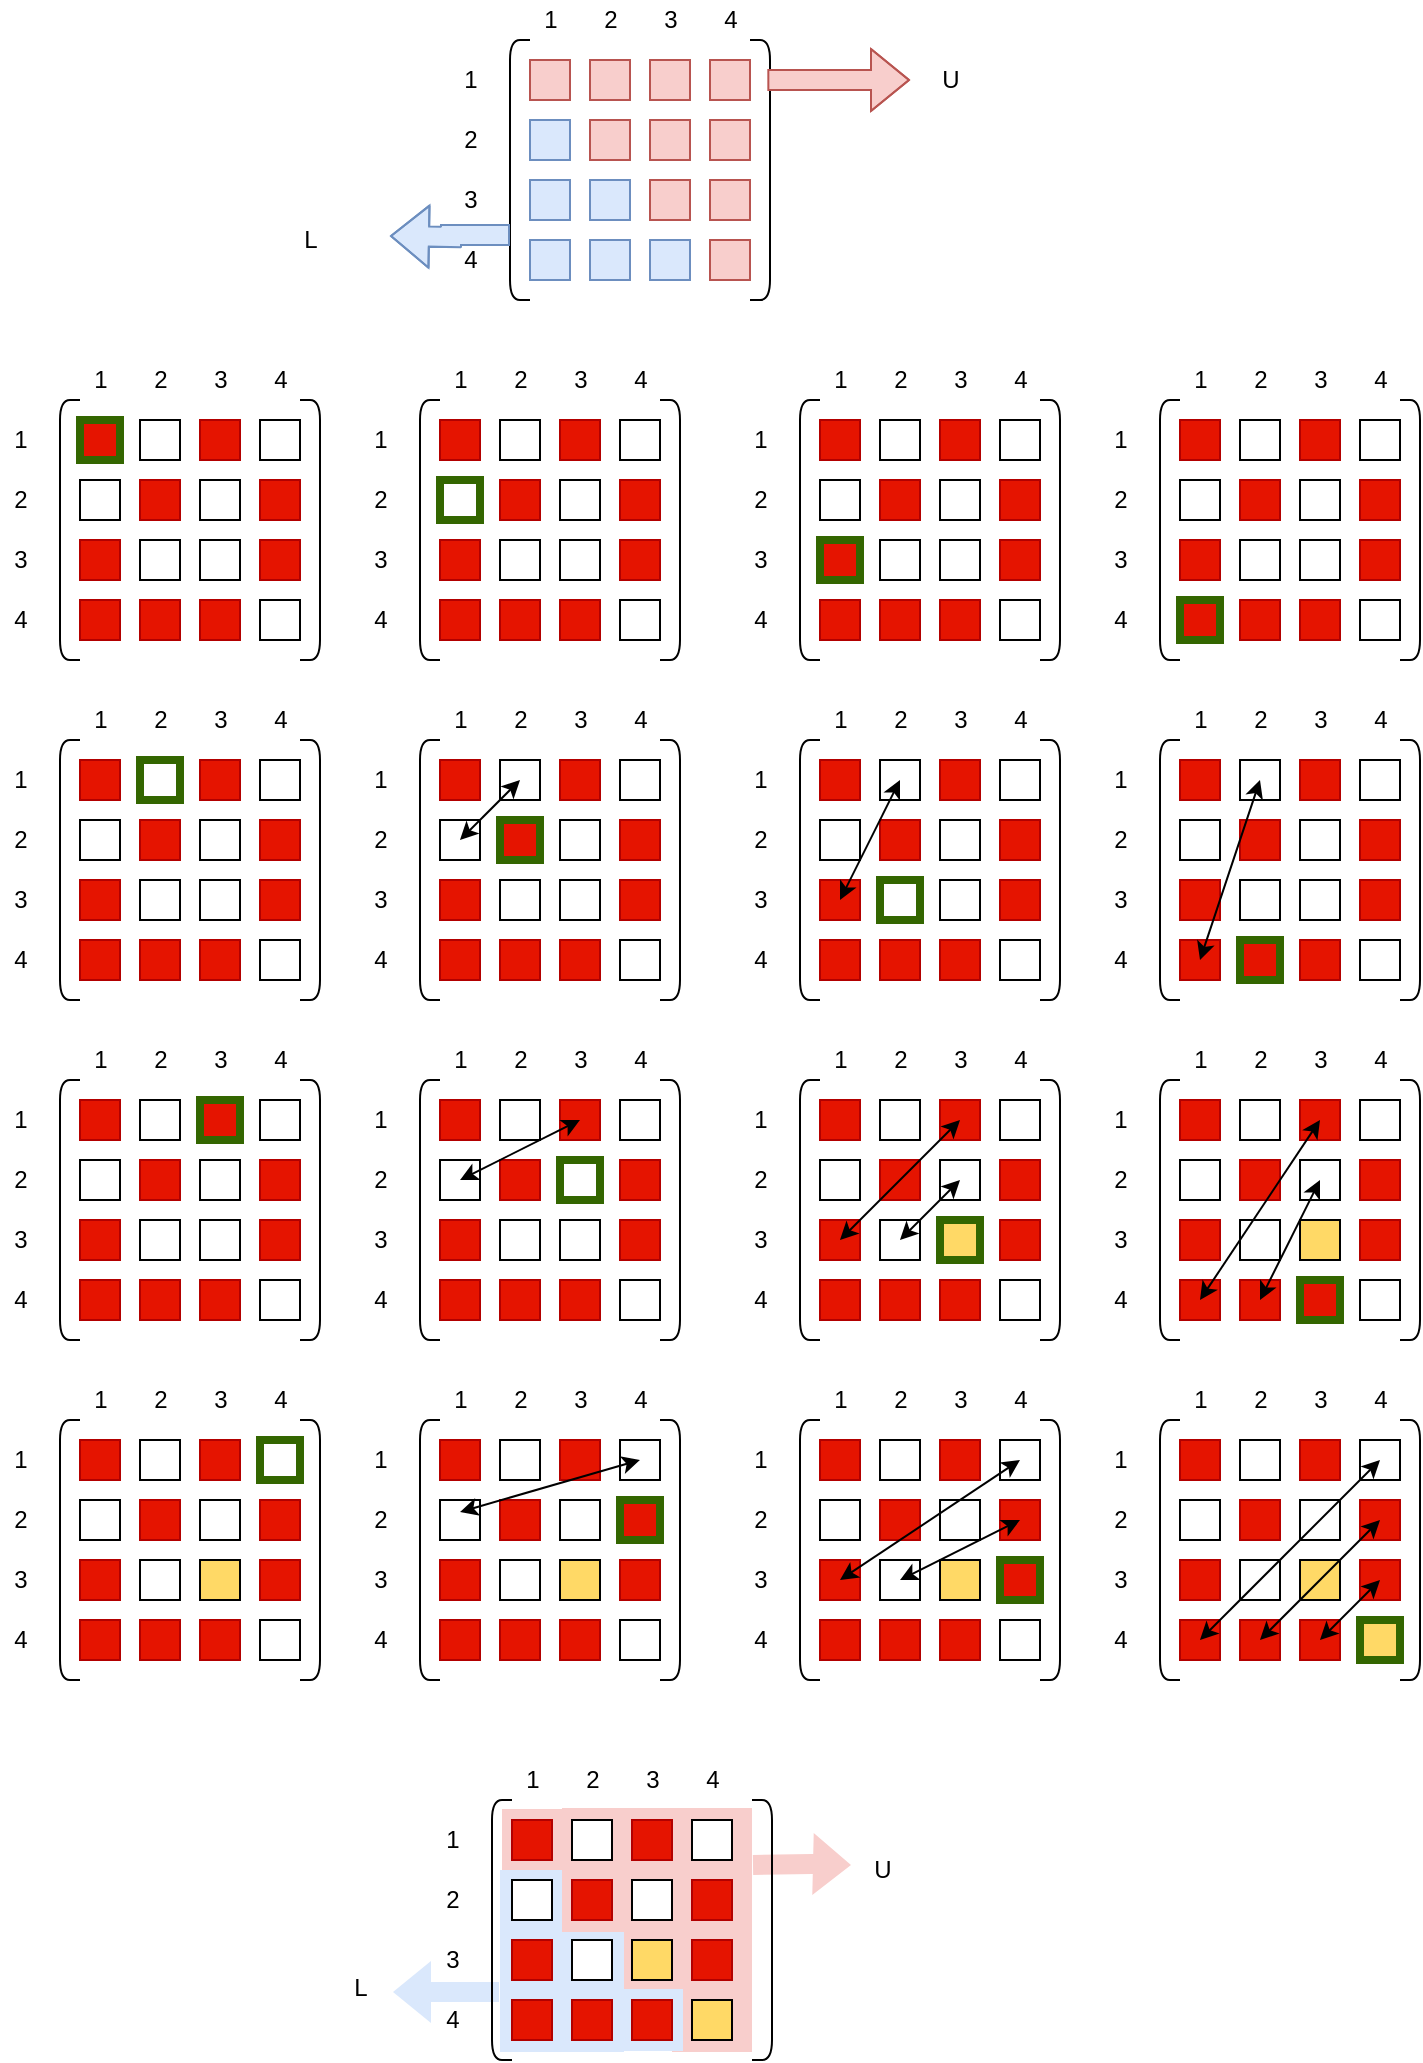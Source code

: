 <mxfile version="15.4.0" type="device" pages="3"><diagram id="TQy4GvO_6AIkw9KwU67u" name="Symbolic"><mxGraphModel dx="813" dy="486" grid="1" gridSize="10" guides="1" tooltips="1" connect="1" arrows="1" fold="1" page="1" pageScale="1" pageWidth="827" pageHeight="1169" math="0" shadow="0"><root><mxCell id="0"/><mxCell id="1" parent="0"/><mxCell id="9Sz3Dn15d7huw6OcgIok-951" value="" style="rounded=0;whiteSpace=wrap;html=1;strokeColor=none;strokeWidth=1;fillColor=#f8cecc;" parent="1" vertex="1"><mxGeometry x="406" y="986" width="40" height="60" as="geometry"/></mxCell><mxCell id="9Sz3Dn15d7huw6OcgIok-950" value="" style="rounded=0;whiteSpace=wrap;html=1;strokeColor=none;strokeWidth=1;fillColor=#f8cecc;rotation=90;" parent="1" vertex="1"><mxGeometry x="340.5" y="905" width="31" height="70" as="geometry"/></mxCell><mxCell id="9Sz3Dn15d7huw6OcgIok-949" value="" style="rounded=0;whiteSpace=wrap;html=1;strokeColor=none;strokeWidth=1;fillColor=#f8cecc;rotation=90;" parent="1" vertex="1"><mxGeometry x="395.5" y="965" width="31" height="70" as="geometry"/></mxCell><mxCell id="9Sz3Dn15d7huw6OcgIok-948" value="" style="rounded=0;whiteSpace=wrap;html=1;strokeColor=none;strokeWidth=1;fillColor=#f8cecc;" parent="1" vertex="1"><mxGeometry x="351" y="924" width="95" height="66" as="geometry"/></mxCell><mxCell id="9Sz3Dn15d7huw6OcgIok-947" value="" style="rounded=0;whiteSpace=wrap;html=1;strokeColor=none;strokeWidth=1;fillColor=#dae8fc;rotation=90;" parent="1" vertex="1"><mxGeometry x="366" y="1000" width="31" height="60" as="geometry"/></mxCell><mxCell id="9Sz3Dn15d7huw6OcgIok-946" value="" style="rounded=0;whiteSpace=wrap;html=1;strokeColor=none;strokeWidth=1;fillColor=#dae8fc;" parent="1" vertex="1"><mxGeometry x="320" y="955" width="31" height="60" as="geometry"/></mxCell><mxCell id="9Sz3Dn15d7huw6OcgIok-221" value="" style="whiteSpace=wrap;html=1;aspect=fixed;fillColor=#e51400;strokeColor=#B20000;fontColor=#ffffff;" parent="1" vertex="1"><mxGeometry x="480" y="460" width="20" height="20" as="geometry"/></mxCell><mxCell id="9Sz3Dn15d7huw6OcgIok-1" value="" style="shape=curlyBracket;whiteSpace=wrap;html=1;rounded=1;size=0;" parent="1" vertex="1"><mxGeometry x="100" y="220" width="10" height="130" as="geometry"/></mxCell><mxCell id="9Sz3Dn15d7huw6OcgIok-2" value="" style="whiteSpace=wrap;html=1;aspect=fixed;fillColor=#e51400;strokeColor=#336600;fontColor=#ffffff;strokeWidth=4;" parent="1" vertex="1"><mxGeometry x="110" y="230" width="20" height="20" as="geometry"/></mxCell><mxCell id="9Sz3Dn15d7huw6OcgIok-3" value="" style="whiteSpace=wrap;html=1;aspect=fixed;" parent="1" vertex="1"><mxGeometry x="110" y="260" width="20" height="20" as="geometry"/></mxCell><mxCell id="9Sz3Dn15d7huw6OcgIok-4" value="" style="whiteSpace=wrap;html=1;aspect=fixed;fillColor=#e51400;strokeColor=#B20000;fontColor=#ffffff;" parent="1" vertex="1"><mxGeometry x="110" y="290" width="20" height="20" as="geometry"/></mxCell><mxCell id="9Sz3Dn15d7huw6OcgIok-5" value="" style="whiteSpace=wrap;html=1;aspect=fixed;fillColor=#e51400;strokeColor=#B20000;fontColor=#ffffff;" parent="1" vertex="1"><mxGeometry x="110" y="320" width="20" height="20" as="geometry"/></mxCell><mxCell id="9Sz3Dn15d7huw6OcgIok-6" value="" style="whiteSpace=wrap;html=1;aspect=fixed;" parent="1" vertex="1"><mxGeometry x="140" y="230" width="20" height="20" as="geometry"/></mxCell><mxCell id="9Sz3Dn15d7huw6OcgIok-7" value="" style="whiteSpace=wrap;html=1;aspect=fixed;fillColor=#e51400;strokeColor=#B20000;fontColor=#ffffff;" parent="1" vertex="1"><mxGeometry x="140" y="260" width="20" height="20" as="geometry"/></mxCell><mxCell id="9Sz3Dn15d7huw6OcgIok-8" value="" style="whiteSpace=wrap;html=1;aspect=fixed;" parent="1" vertex="1"><mxGeometry x="140" y="290" width="20" height="20" as="geometry"/></mxCell><mxCell id="9Sz3Dn15d7huw6OcgIok-9" value="" style="whiteSpace=wrap;html=1;aspect=fixed;fillColor=#e51400;strokeColor=#B20000;fontColor=#ffffff;" parent="1" vertex="1"><mxGeometry x="140" y="320" width="20" height="20" as="geometry"/></mxCell><mxCell id="9Sz3Dn15d7huw6OcgIok-10" value="" style="whiteSpace=wrap;html=1;aspect=fixed;fillColor=#e51400;strokeColor=#B20000;fontColor=#ffffff;" parent="1" vertex="1"><mxGeometry x="170" y="230" width="20" height="20" as="geometry"/></mxCell><mxCell id="9Sz3Dn15d7huw6OcgIok-11" value="" style="whiteSpace=wrap;html=1;aspect=fixed;" parent="1" vertex="1"><mxGeometry x="170" y="260" width="20" height="20" as="geometry"/></mxCell><mxCell id="9Sz3Dn15d7huw6OcgIok-12" value="" style="whiteSpace=wrap;html=1;aspect=fixed;" parent="1" vertex="1"><mxGeometry x="170" y="290" width="20" height="20" as="geometry"/></mxCell><mxCell id="9Sz3Dn15d7huw6OcgIok-13" value="" style="whiteSpace=wrap;html=1;aspect=fixed;fillColor=#e51400;strokeColor=#B20000;fontColor=#ffffff;" parent="1" vertex="1"><mxGeometry x="170" y="320" width="20" height="20" as="geometry"/></mxCell><mxCell id="9Sz3Dn15d7huw6OcgIok-14" value="" style="whiteSpace=wrap;html=1;aspect=fixed;" parent="1" vertex="1"><mxGeometry x="200" y="230" width="20" height="20" as="geometry"/></mxCell><mxCell id="9Sz3Dn15d7huw6OcgIok-15" value="" style="whiteSpace=wrap;html=1;aspect=fixed;fillColor=#e51400;strokeColor=#B20000;fontColor=#ffffff;" parent="1" vertex="1"><mxGeometry x="200" y="260" width="20" height="20" as="geometry"/></mxCell><mxCell id="9Sz3Dn15d7huw6OcgIok-16" value="" style="whiteSpace=wrap;html=1;aspect=fixed;fillColor=#e51400;strokeColor=#B20000;fontColor=#ffffff;" parent="1" vertex="1"><mxGeometry x="200" y="290" width="20" height="20" as="geometry"/></mxCell><mxCell id="9Sz3Dn15d7huw6OcgIok-17" value="" style="whiteSpace=wrap;html=1;aspect=fixed;" parent="1" vertex="1"><mxGeometry x="200" y="320" width="20" height="20" as="geometry"/></mxCell><mxCell id="9Sz3Dn15d7huw6OcgIok-18" value="" style="shape=curlyBracket;whiteSpace=wrap;html=1;rounded=1;size=0;rotation=-180;" parent="1" vertex="1"><mxGeometry x="220" y="220" width="10" height="130" as="geometry"/></mxCell><mxCell id="9Sz3Dn15d7huw6OcgIok-21" value="2" style="text;html=1;align=center;verticalAlign=middle;resizable=0;points=[];autosize=1;strokeColor=none;fillColor=none;" parent="1" vertex="1"><mxGeometry x="70" y="260" width="20" height="20" as="geometry"/></mxCell><mxCell id="9Sz3Dn15d7huw6OcgIok-22" value="3" style="text;html=1;align=center;verticalAlign=middle;resizable=0;points=[];autosize=1;strokeColor=none;fillColor=none;" parent="1" vertex="1"><mxGeometry x="70" y="290" width="20" height="20" as="geometry"/></mxCell><mxCell id="9Sz3Dn15d7huw6OcgIok-23" value="4" style="text;html=1;align=center;verticalAlign=middle;resizable=0;points=[];autosize=1;strokeColor=none;fillColor=none;" parent="1" vertex="1"><mxGeometry x="70" y="320" width="20" height="20" as="geometry"/></mxCell><mxCell id="9Sz3Dn15d7huw6OcgIok-24" value="1" style="text;html=1;align=center;verticalAlign=middle;resizable=0;points=[];autosize=1;strokeColor=none;fillColor=none;" parent="1" vertex="1"><mxGeometry x="70" y="230" width="20" height="20" as="geometry"/></mxCell><mxCell id="9Sz3Dn15d7huw6OcgIok-25" value="1" style="text;html=1;align=center;verticalAlign=middle;resizable=0;points=[];autosize=1;strokeColor=none;fillColor=none;" parent="1" vertex="1"><mxGeometry x="110" y="200" width="20" height="20" as="geometry"/></mxCell><mxCell id="9Sz3Dn15d7huw6OcgIok-26" value="2" style="text;html=1;align=center;verticalAlign=middle;resizable=0;points=[];autosize=1;strokeColor=none;fillColor=none;" parent="1" vertex="1"><mxGeometry x="140" y="200" width="20" height="20" as="geometry"/></mxCell><mxCell id="9Sz3Dn15d7huw6OcgIok-27" value="3" style="text;html=1;align=center;verticalAlign=middle;resizable=0;points=[];autosize=1;strokeColor=none;fillColor=none;" parent="1" vertex="1"><mxGeometry x="170" y="200" width="20" height="20" as="geometry"/></mxCell><mxCell id="9Sz3Dn15d7huw6OcgIok-28" value="4" style="text;html=1;align=center;verticalAlign=middle;resizable=0;points=[];autosize=1;strokeColor=none;fillColor=none;" parent="1" vertex="1"><mxGeometry x="200" y="200" width="20" height="20" as="geometry"/></mxCell><mxCell id="9Sz3Dn15d7huw6OcgIok-31" value="" style="shape=curlyBracket;whiteSpace=wrap;html=1;rounded=1;size=0;" parent="1" vertex="1"><mxGeometry x="325" y="40" width="10" height="130" as="geometry"/></mxCell><mxCell id="9Sz3Dn15d7huw6OcgIok-32" value="" style="whiteSpace=wrap;html=1;aspect=fixed;fillColor=#f8cecc;strokeColor=#b85450;" parent="1" vertex="1"><mxGeometry x="335" y="50" width="20" height="20" as="geometry"/></mxCell><mxCell id="9Sz3Dn15d7huw6OcgIok-33" value="" style="whiteSpace=wrap;html=1;aspect=fixed;fillColor=#dae8fc;strokeColor=#6c8ebf;" parent="1" vertex="1"><mxGeometry x="335" y="80" width="20" height="20" as="geometry"/></mxCell><mxCell id="9Sz3Dn15d7huw6OcgIok-34" value="" style="whiteSpace=wrap;html=1;aspect=fixed;fillColor=#dae8fc;strokeColor=#6c8ebf;" parent="1" vertex="1"><mxGeometry x="335" y="110" width="20" height="20" as="geometry"/></mxCell><mxCell id="9Sz3Dn15d7huw6OcgIok-35" value="" style="whiteSpace=wrap;html=1;aspect=fixed;fillColor=#dae8fc;strokeColor=#6c8ebf;" parent="1" vertex="1"><mxGeometry x="335" y="140" width="20" height="20" as="geometry"/></mxCell><mxCell id="9Sz3Dn15d7huw6OcgIok-36" value="" style="whiteSpace=wrap;html=1;aspect=fixed;fillColor=#f8cecc;strokeColor=#b85450;" parent="1" vertex="1"><mxGeometry x="365" y="50" width="20" height="20" as="geometry"/></mxCell><mxCell id="9Sz3Dn15d7huw6OcgIok-37" value="" style="whiteSpace=wrap;html=1;aspect=fixed;fillColor=#f8cecc;strokeColor=#b85450;" parent="1" vertex="1"><mxGeometry x="365" y="80" width="20" height="20" as="geometry"/></mxCell><mxCell id="9Sz3Dn15d7huw6OcgIok-38" value="" style="whiteSpace=wrap;html=1;aspect=fixed;fillColor=#dae8fc;strokeColor=#6c8ebf;" parent="1" vertex="1"><mxGeometry x="365" y="110" width="20" height="20" as="geometry"/></mxCell><mxCell id="9Sz3Dn15d7huw6OcgIok-39" value="" style="whiteSpace=wrap;html=1;aspect=fixed;fillColor=#dae8fc;strokeColor=#6c8ebf;" parent="1" vertex="1"><mxGeometry x="365" y="140" width="20" height="20" as="geometry"/></mxCell><mxCell id="9Sz3Dn15d7huw6OcgIok-40" value="" style="whiteSpace=wrap;html=1;aspect=fixed;fillColor=#f8cecc;strokeColor=#b85450;" parent="1" vertex="1"><mxGeometry x="395" y="50" width="20" height="20" as="geometry"/></mxCell><mxCell id="9Sz3Dn15d7huw6OcgIok-41" value="" style="whiteSpace=wrap;html=1;aspect=fixed;fillColor=#f8cecc;strokeColor=#b85450;" parent="1" vertex="1"><mxGeometry x="395" y="80" width="20" height="20" as="geometry"/></mxCell><mxCell id="9Sz3Dn15d7huw6OcgIok-42" value="" style="whiteSpace=wrap;html=1;aspect=fixed;fillColor=#f8cecc;strokeColor=#b85450;" parent="1" vertex="1"><mxGeometry x="395" y="110" width="20" height="20" as="geometry"/></mxCell><mxCell id="9Sz3Dn15d7huw6OcgIok-43" value="" style="whiteSpace=wrap;html=1;aspect=fixed;fillColor=#dae8fc;strokeColor=#6c8ebf;" parent="1" vertex="1"><mxGeometry x="395" y="140" width="20" height="20" as="geometry"/></mxCell><mxCell id="9Sz3Dn15d7huw6OcgIok-44" value="" style="whiteSpace=wrap;html=1;aspect=fixed;fillColor=#f8cecc;strokeColor=#b85450;" parent="1" vertex="1"><mxGeometry x="425" y="50" width="20" height="20" as="geometry"/></mxCell><mxCell id="9Sz3Dn15d7huw6OcgIok-45" value="" style="whiteSpace=wrap;html=1;aspect=fixed;fillColor=#f8cecc;strokeColor=#b85450;" parent="1" vertex="1"><mxGeometry x="425" y="80" width="20" height="20" as="geometry"/></mxCell><mxCell id="9Sz3Dn15d7huw6OcgIok-46" value="" style="whiteSpace=wrap;html=1;aspect=fixed;fillColor=#f8cecc;strokeColor=#b85450;" parent="1" vertex="1"><mxGeometry x="425" y="110" width="20" height="20" as="geometry"/></mxCell><mxCell id="9Sz3Dn15d7huw6OcgIok-47" value="" style="whiteSpace=wrap;html=1;aspect=fixed;fillColor=#f8cecc;strokeColor=#b85450;" parent="1" vertex="1"><mxGeometry x="425" y="140" width="20" height="20" as="geometry"/></mxCell><mxCell id="9Sz3Dn15d7huw6OcgIok-48" value="" style="shape=curlyBracket;whiteSpace=wrap;html=1;rounded=1;size=0;rotation=-180;" parent="1" vertex="1"><mxGeometry x="445" y="40" width="10" height="130" as="geometry"/></mxCell><mxCell id="9Sz3Dn15d7huw6OcgIok-49" value="2" style="text;html=1;align=center;verticalAlign=middle;resizable=0;points=[];autosize=1;strokeColor=none;fillColor=none;" parent="1" vertex="1"><mxGeometry x="295" y="80" width="20" height="20" as="geometry"/></mxCell><mxCell id="9Sz3Dn15d7huw6OcgIok-50" value="3" style="text;html=1;align=center;verticalAlign=middle;resizable=0;points=[];autosize=1;strokeColor=none;fillColor=none;" parent="1" vertex="1"><mxGeometry x="295" y="110" width="20" height="20" as="geometry"/></mxCell><mxCell id="9Sz3Dn15d7huw6OcgIok-51" value="4" style="text;html=1;align=center;verticalAlign=middle;resizable=0;points=[];autosize=1;strokeColor=none;fillColor=none;" parent="1" vertex="1"><mxGeometry x="295" y="140" width="20" height="20" as="geometry"/></mxCell><mxCell id="9Sz3Dn15d7huw6OcgIok-52" value="1" style="text;html=1;align=center;verticalAlign=middle;resizable=0;points=[];autosize=1;strokeColor=none;fillColor=none;" parent="1" vertex="1"><mxGeometry x="295" y="50" width="20" height="20" as="geometry"/></mxCell><mxCell id="9Sz3Dn15d7huw6OcgIok-53" value="1" style="text;html=1;align=center;verticalAlign=middle;resizable=0;points=[];autosize=1;strokeColor=none;fillColor=none;" parent="1" vertex="1"><mxGeometry x="335" y="20" width="20" height="20" as="geometry"/></mxCell><mxCell id="9Sz3Dn15d7huw6OcgIok-54" value="2" style="text;html=1;align=center;verticalAlign=middle;resizable=0;points=[];autosize=1;strokeColor=none;fillColor=none;" parent="1" vertex="1"><mxGeometry x="365" y="20" width="20" height="20" as="geometry"/></mxCell><mxCell id="9Sz3Dn15d7huw6OcgIok-55" value="3" style="text;html=1;align=center;verticalAlign=middle;resizable=0;points=[];autosize=1;strokeColor=none;fillColor=none;" parent="1" vertex="1"><mxGeometry x="395" y="20" width="20" height="20" as="geometry"/></mxCell><mxCell id="9Sz3Dn15d7huw6OcgIok-56" value="4" style="text;html=1;align=center;verticalAlign=middle;resizable=0;points=[];autosize=1;strokeColor=none;fillColor=none;" parent="1" vertex="1"><mxGeometry x="425" y="20" width="20" height="20" as="geometry"/></mxCell><mxCell id="9Sz3Dn15d7huw6OcgIok-58" value="" style="shape=flexArrow;endArrow=classic;html=1;rounded=0;edgeStyle=orthogonalEdgeStyle;exitX=0;exitY=0.75;exitDx=0;exitDy=0;fillColor=#dae8fc;strokeColor=#6c8ebf;" parent="1" source="9Sz3Dn15d7huw6OcgIok-31" edge="1"><mxGeometry width="50" height="50" relative="1" as="geometry"><mxPoint x="185" y="140" as="sourcePoint"/><mxPoint x="265" y="138" as="targetPoint"/></mxGeometry></mxCell><mxCell id="9Sz3Dn15d7huw6OcgIok-59" value="" style="shape=flexArrow;endArrow=classic;html=1;rounded=0;edgeStyle=orthogonalEdgeStyle;exitX=0.133;exitY=0.846;exitDx=0;exitDy=0;fillColor=#f8cecc;strokeColor=#b85450;exitPerimeter=0;" parent="1" source="9Sz3Dn15d7huw6OcgIok-48" edge="1"><mxGeometry width="50" height="50" relative="1" as="geometry"><mxPoint x="585" y="59.5" as="sourcePoint"/><mxPoint x="525" y="60" as="targetPoint"/></mxGeometry></mxCell><mxCell id="9Sz3Dn15d7huw6OcgIok-60" value="L" style="text;html=1;align=center;verticalAlign=middle;resizable=0;points=[];autosize=1;strokeColor=none;fillColor=none;" parent="1" vertex="1"><mxGeometry x="215" y="130" width="20" height="20" as="geometry"/></mxCell><mxCell id="9Sz3Dn15d7huw6OcgIok-61" value="U" style="text;html=1;align=center;verticalAlign=middle;resizable=0;points=[];autosize=1;strokeColor=none;fillColor=none;" parent="1" vertex="1"><mxGeometry x="535" y="50" width="20" height="20" as="geometry"/></mxCell><mxCell id="9Sz3Dn15d7huw6OcgIok-88" value="" style="shape=curlyBracket;whiteSpace=wrap;html=1;rounded=1;size=0;" parent="1" vertex="1"><mxGeometry x="280" y="220" width="10" height="130" as="geometry"/></mxCell><mxCell id="9Sz3Dn15d7huw6OcgIok-89" value="" style="whiteSpace=wrap;html=1;aspect=fixed;fillColor=#e51400;strokeColor=#B20000;fontColor=#ffffff;" parent="1" vertex="1"><mxGeometry x="290" y="230" width="20" height="20" as="geometry"/></mxCell><mxCell id="9Sz3Dn15d7huw6OcgIok-90" value="" style="whiteSpace=wrap;html=1;aspect=fixed;strokeColor=#336600;strokeWidth=4;" parent="1" vertex="1"><mxGeometry x="290" y="260" width="20" height="20" as="geometry"/></mxCell><mxCell id="9Sz3Dn15d7huw6OcgIok-91" value="" style="whiteSpace=wrap;html=1;aspect=fixed;fillColor=#e51400;strokeColor=#B20000;fontColor=#ffffff;" parent="1" vertex="1"><mxGeometry x="290" y="290" width="20" height="20" as="geometry"/></mxCell><mxCell id="9Sz3Dn15d7huw6OcgIok-92" value="" style="whiteSpace=wrap;html=1;aspect=fixed;fillColor=#e51400;strokeColor=#B20000;fontColor=#ffffff;" parent="1" vertex="1"><mxGeometry x="290" y="320" width="20" height="20" as="geometry"/></mxCell><mxCell id="9Sz3Dn15d7huw6OcgIok-93" value="" style="whiteSpace=wrap;html=1;aspect=fixed;" parent="1" vertex="1"><mxGeometry x="320" y="230" width="20" height="20" as="geometry"/></mxCell><mxCell id="9Sz3Dn15d7huw6OcgIok-94" value="" style="whiteSpace=wrap;html=1;aspect=fixed;fillColor=#e51400;strokeColor=#B20000;fontColor=#ffffff;" parent="1" vertex="1"><mxGeometry x="320" y="260" width="20" height="20" as="geometry"/></mxCell><mxCell id="9Sz3Dn15d7huw6OcgIok-95" value="" style="whiteSpace=wrap;html=1;aspect=fixed;" parent="1" vertex="1"><mxGeometry x="320" y="290" width="20" height="20" as="geometry"/></mxCell><mxCell id="9Sz3Dn15d7huw6OcgIok-96" value="" style="whiteSpace=wrap;html=1;aspect=fixed;fillColor=#e51400;strokeColor=#B20000;fontColor=#ffffff;" parent="1" vertex="1"><mxGeometry x="320" y="320" width="20" height="20" as="geometry"/></mxCell><mxCell id="9Sz3Dn15d7huw6OcgIok-97" value="" style="whiteSpace=wrap;html=1;aspect=fixed;fillColor=#e51400;strokeColor=#B20000;fontColor=#ffffff;" parent="1" vertex="1"><mxGeometry x="350" y="230" width="20" height="20" as="geometry"/></mxCell><mxCell id="9Sz3Dn15d7huw6OcgIok-98" value="" style="whiteSpace=wrap;html=1;aspect=fixed;" parent="1" vertex="1"><mxGeometry x="350" y="260" width="20" height="20" as="geometry"/></mxCell><mxCell id="9Sz3Dn15d7huw6OcgIok-99" value="" style="whiteSpace=wrap;html=1;aspect=fixed;" parent="1" vertex="1"><mxGeometry x="350" y="290" width="20" height="20" as="geometry"/></mxCell><mxCell id="9Sz3Dn15d7huw6OcgIok-100" value="" style="whiteSpace=wrap;html=1;aspect=fixed;fillColor=#e51400;strokeColor=#B20000;fontColor=#ffffff;" parent="1" vertex="1"><mxGeometry x="350" y="320" width="20" height="20" as="geometry"/></mxCell><mxCell id="9Sz3Dn15d7huw6OcgIok-101" value="" style="whiteSpace=wrap;html=1;aspect=fixed;" parent="1" vertex="1"><mxGeometry x="380" y="230" width="20" height="20" as="geometry"/></mxCell><mxCell id="9Sz3Dn15d7huw6OcgIok-102" value="" style="whiteSpace=wrap;html=1;aspect=fixed;fillColor=#e51400;strokeColor=#B20000;fontColor=#ffffff;" parent="1" vertex="1"><mxGeometry x="380" y="260" width="20" height="20" as="geometry"/></mxCell><mxCell id="9Sz3Dn15d7huw6OcgIok-103" value="" style="whiteSpace=wrap;html=1;aspect=fixed;fillColor=#e51400;strokeColor=#B20000;fontColor=#ffffff;" parent="1" vertex="1"><mxGeometry x="380" y="290" width="20" height="20" as="geometry"/></mxCell><mxCell id="9Sz3Dn15d7huw6OcgIok-104" value="" style="whiteSpace=wrap;html=1;aspect=fixed;" parent="1" vertex="1"><mxGeometry x="380" y="320" width="20" height="20" as="geometry"/></mxCell><mxCell id="9Sz3Dn15d7huw6OcgIok-105" value="" style="shape=curlyBracket;whiteSpace=wrap;html=1;rounded=1;size=0;rotation=-180;" parent="1" vertex="1"><mxGeometry x="400" y="220" width="10" height="130" as="geometry"/></mxCell><mxCell id="9Sz3Dn15d7huw6OcgIok-106" value="2" style="text;html=1;align=center;verticalAlign=middle;resizable=0;points=[];autosize=1;strokeColor=none;fillColor=none;" parent="1" vertex="1"><mxGeometry x="250" y="260" width="20" height="20" as="geometry"/></mxCell><mxCell id="9Sz3Dn15d7huw6OcgIok-107" value="3" style="text;html=1;align=center;verticalAlign=middle;resizable=0;points=[];autosize=1;strokeColor=none;fillColor=none;" parent="1" vertex="1"><mxGeometry x="250" y="290" width="20" height="20" as="geometry"/></mxCell><mxCell id="9Sz3Dn15d7huw6OcgIok-108" value="4" style="text;html=1;align=center;verticalAlign=middle;resizable=0;points=[];autosize=1;strokeColor=none;fillColor=none;" parent="1" vertex="1"><mxGeometry x="250" y="320" width="20" height="20" as="geometry"/></mxCell><mxCell id="9Sz3Dn15d7huw6OcgIok-109" value="1" style="text;html=1;align=center;verticalAlign=middle;resizable=0;points=[];autosize=1;strokeColor=none;fillColor=none;" parent="1" vertex="1"><mxGeometry x="250" y="230" width="20" height="20" as="geometry"/></mxCell><mxCell id="9Sz3Dn15d7huw6OcgIok-110" value="1" style="text;html=1;align=center;verticalAlign=middle;resizable=0;points=[];autosize=1;strokeColor=none;fillColor=none;" parent="1" vertex="1"><mxGeometry x="290" y="200" width="20" height="20" as="geometry"/></mxCell><mxCell id="9Sz3Dn15d7huw6OcgIok-111" value="2" style="text;html=1;align=center;verticalAlign=middle;resizable=0;points=[];autosize=1;strokeColor=none;fillColor=none;" parent="1" vertex="1"><mxGeometry x="320" y="200" width="20" height="20" as="geometry"/></mxCell><mxCell id="9Sz3Dn15d7huw6OcgIok-112" value="3" style="text;html=1;align=center;verticalAlign=middle;resizable=0;points=[];autosize=1;strokeColor=none;fillColor=none;" parent="1" vertex="1"><mxGeometry x="350" y="200" width="20" height="20" as="geometry"/></mxCell><mxCell id="9Sz3Dn15d7huw6OcgIok-113" value="4" style="text;html=1;align=center;verticalAlign=middle;resizable=0;points=[];autosize=1;strokeColor=none;fillColor=none;" parent="1" vertex="1"><mxGeometry x="380" y="200" width="20" height="20" as="geometry"/></mxCell><mxCell id="9Sz3Dn15d7huw6OcgIok-114" value="" style="shape=curlyBracket;whiteSpace=wrap;html=1;rounded=1;size=0;" parent="1" vertex="1"><mxGeometry x="470" y="220" width="10" height="130" as="geometry"/></mxCell><mxCell id="9Sz3Dn15d7huw6OcgIok-115" value="" style="whiteSpace=wrap;html=1;aspect=fixed;fillColor=#e51400;strokeColor=#B20000;fontColor=#ffffff;" parent="1" vertex="1"><mxGeometry x="480" y="230" width="20" height="20" as="geometry"/></mxCell><mxCell id="9Sz3Dn15d7huw6OcgIok-116" value="" style="whiteSpace=wrap;html=1;aspect=fixed;" parent="1" vertex="1"><mxGeometry x="480" y="260" width="20" height="20" as="geometry"/></mxCell><mxCell id="9Sz3Dn15d7huw6OcgIok-117" value="" style="whiteSpace=wrap;html=1;aspect=fixed;fillColor=#e51400;strokeColor=#336600;fontColor=#ffffff;strokeWidth=4;" parent="1" vertex="1"><mxGeometry x="480" y="290" width="20" height="20" as="geometry"/></mxCell><mxCell id="9Sz3Dn15d7huw6OcgIok-118" value="" style="whiteSpace=wrap;html=1;aspect=fixed;fillColor=#e51400;strokeColor=#B20000;fontColor=#ffffff;" parent="1" vertex="1"><mxGeometry x="480" y="320" width="20" height="20" as="geometry"/></mxCell><mxCell id="9Sz3Dn15d7huw6OcgIok-119" value="" style="whiteSpace=wrap;html=1;aspect=fixed;" parent="1" vertex="1"><mxGeometry x="510" y="230" width="20" height="20" as="geometry"/></mxCell><mxCell id="9Sz3Dn15d7huw6OcgIok-120" value="" style="whiteSpace=wrap;html=1;aspect=fixed;fillColor=#e51400;strokeColor=#B20000;fontColor=#ffffff;" parent="1" vertex="1"><mxGeometry x="510" y="260" width="20" height="20" as="geometry"/></mxCell><mxCell id="9Sz3Dn15d7huw6OcgIok-121" value="" style="whiteSpace=wrap;html=1;aspect=fixed;" parent="1" vertex="1"><mxGeometry x="510" y="290" width="20" height="20" as="geometry"/></mxCell><mxCell id="9Sz3Dn15d7huw6OcgIok-122" value="" style="whiteSpace=wrap;html=1;aspect=fixed;fillColor=#e51400;strokeColor=#B20000;fontColor=#ffffff;" parent="1" vertex="1"><mxGeometry x="510" y="320" width="20" height="20" as="geometry"/></mxCell><mxCell id="9Sz3Dn15d7huw6OcgIok-123" value="" style="whiteSpace=wrap;html=1;aspect=fixed;fillColor=#e51400;strokeColor=#B20000;fontColor=#ffffff;" parent="1" vertex="1"><mxGeometry x="540" y="230" width="20" height="20" as="geometry"/></mxCell><mxCell id="9Sz3Dn15d7huw6OcgIok-124" value="" style="whiteSpace=wrap;html=1;aspect=fixed;" parent="1" vertex="1"><mxGeometry x="540" y="260" width="20" height="20" as="geometry"/></mxCell><mxCell id="9Sz3Dn15d7huw6OcgIok-125" value="" style="whiteSpace=wrap;html=1;aspect=fixed;" parent="1" vertex="1"><mxGeometry x="540" y="290" width="20" height="20" as="geometry"/></mxCell><mxCell id="9Sz3Dn15d7huw6OcgIok-126" value="" style="whiteSpace=wrap;html=1;aspect=fixed;fillColor=#e51400;strokeColor=#B20000;fontColor=#ffffff;" parent="1" vertex="1"><mxGeometry x="540" y="320" width="20" height="20" as="geometry"/></mxCell><mxCell id="9Sz3Dn15d7huw6OcgIok-127" value="" style="whiteSpace=wrap;html=1;aspect=fixed;" parent="1" vertex="1"><mxGeometry x="570" y="230" width="20" height="20" as="geometry"/></mxCell><mxCell id="9Sz3Dn15d7huw6OcgIok-128" value="" style="whiteSpace=wrap;html=1;aspect=fixed;fillColor=#e51400;strokeColor=#B20000;fontColor=#ffffff;" parent="1" vertex="1"><mxGeometry x="570" y="260" width="20" height="20" as="geometry"/></mxCell><mxCell id="9Sz3Dn15d7huw6OcgIok-129" value="" style="whiteSpace=wrap;html=1;aspect=fixed;fillColor=#e51400;strokeColor=#B20000;fontColor=#ffffff;" parent="1" vertex="1"><mxGeometry x="570" y="290" width="20" height="20" as="geometry"/></mxCell><mxCell id="9Sz3Dn15d7huw6OcgIok-130" value="" style="whiteSpace=wrap;html=1;aspect=fixed;" parent="1" vertex="1"><mxGeometry x="570" y="320" width="20" height="20" as="geometry"/></mxCell><mxCell id="9Sz3Dn15d7huw6OcgIok-131" value="" style="shape=curlyBracket;whiteSpace=wrap;html=1;rounded=1;size=0;rotation=-180;" parent="1" vertex="1"><mxGeometry x="590" y="220" width="10" height="130" as="geometry"/></mxCell><mxCell id="9Sz3Dn15d7huw6OcgIok-132" value="2" style="text;html=1;align=center;verticalAlign=middle;resizable=0;points=[];autosize=1;strokeColor=none;fillColor=none;" parent="1" vertex="1"><mxGeometry x="440" y="260" width="20" height="20" as="geometry"/></mxCell><mxCell id="9Sz3Dn15d7huw6OcgIok-133" value="3" style="text;html=1;align=center;verticalAlign=middle;resizable=0;points=[];autosize=1;strokeColor=none;fillColor=none;" parent="1" vertex="1"><mxGeometry x="440" y="290" width="20" height="20" as="geometry"/></mxCell><mxCell id="9Sz3Dn15d7huw6OcgIok-134" value="4" style="text;html=1;align=center;verticalAlign=middle;resizable=0;points=[];autosize=1;strokeColor=none;fillColor=none;" parent="1" vertex="1"><mxGeometry x="440" y="320" width="20" height="20" as="geometry"/></mxCell><mxCell id="9Sz3Dn15d7huw6OcgIok-135" value="1" style="text;html=1;align=center;verticalAlign=middle;resizable=0;points=[];autosize=1;strokeColor=none;fillColor=none;" parent="1" vertex="1"><mxGeometry x="440" y="230" width="20" height="20" as="geometry"/></mxCell><mxCell id="9Sz3Dn15d7huw6OcgIok-136" value="1" style="text;html=1;align=center;verticalAlign=middle;resizable=0;points=[];autosize=1;strokeColor=none;fillColor=none;" parent="1" vertex="1"><mxGeometry x="480" y="200" width="20" height="20" as="geometry"/></mxCell><mxCell id="9Sz3Dn15d7huw6OcgIok-137" value="2" style="text;html=1;align=center;verticalAlign=middle;resizable=0;points=[];autosize=1;strokeColor=none;fillColor=none;" parent="1" vertex="1"><mxGeometry x="510" y="200" width="20" height="20" as="geometry"/></mxCell><mxCell id="9Sz3Dn15d7huw6OcgIok-138" value="3" style="text;html=1;align=center;verticalAlign=middle;resizable=0;points=[];autosize=1;strokeColor=none;fillColor=none;" parent="1" vertex="1"><mxGeometry x="540" y="200" width="20" height="20" as="geometry"/></mxCell><mxCell id="9Sz3Dn15d7huw6OcgIok-139" value="4" style="text;html=1;align=center;verticalAlign=middle;resizable=0;points=[];autosize=1;strokeColor=none;fillColor=none;" parent="1" vertex="1"><mxGeometry x="570" y="200" width="20" height="20" as="geometry"/></mxCell><mxCell id="9Sz3Dn15d7huw6OcgIok-140" value="" style="shape=curlyBracket;whiteSpace=wrap;html=1;rounded=1;size=0;" parent="1" vertex="1"><mxGeometry x="650" y="220" width="10" height="130" as="geometry"/></mxCell><mxCell id="9Sz3Dn15d7huw6OcgIok-141" value="" style="whiteSpace=wrap;html=1;aspect=fixed;fillColor=#e51400;strokeColor=#B20000;fontColor=#ffffff;" parent="1" vertex="1"><mxGeometry x="660" y="230" width="20" height="20" as="geometry"/></mxCell><mxCell id="9Sz3Dn15d7huw6OcgIok-142" value="" style="whiteSpace=wrap;html=1;aspect=fixed;" parent="1" vertex="1"><mxGeometry x="660" y="260" width="20" height="20" as="geometry"/></mxCell><mxCell id="9Sz3Dn15d7huw6OcgIok-143" value="" style="whiteSpace=wrap;html=1;aspect=fixed;fillColor=#e51400;strokeColor=#B20000;fontColor=#ffffff;" parent="1" vertex="1"><mxGeometry x="660" y="290" width="20" height="20" as="geometry"/></mxCell><mxCell id="9Sz3Dn15d7huw6OcgIok-144" value="" style="whiteSpace=wrap;html=1;aspect=fixed;fillColor=#e51400;strokeColor=#336600;fontColor=#ffffff;strokeWidth=4;" parent="1" vertex="1"><mxGeometry x="660" y="320" width="20" height="20" as="geometry"/></mxCell><mxCell id="9Sz3Dn15d7huw6OcgIok-145" value="" style="whiteSpace=wrap;html=1;aspect=fixed;" parent="1" vertex="1"><mxGeometry x="690" y="230" width="20" height="20" as="geometry"/></mxCell><mxCell id="9Sz3Dn15d7huw6OcgIok-146" value="" style="whiteSpace=wrap;html=1;aspect=fixed;fillColor=#e51400;strokeColor=#B20000;fontColor=#ffffff;" parent="1" vertex="1"><mxGeometry x="690" y="260" width="20" height="20" as="geometry"/></mxCell><mxCell id="9Sz3Dn15d7huw6OcgIok-147" value="" style="whiteSpace=wrap;html=1;aspect=fixed;" parent="1" vertex="1"><mxGeometry x="690" y="290" width="20" height="20" as="geometry"/></mxCell><mxCell id="9Sz3Dn15d7huw6OcgIok-148" value="" style="whiteSpace=wrap;html=1;aspect=fixed;fillColor=#e51400;strokeColor=#B20000;fontColor=#ffffff;" parent="1" vertex="1"><mxGeometry x="690" y="320" width="20" height="20" as="geometry"/></mxCell><mxCell id="9Sz3Dn15d7huw6OcgIok-149" value="" style="whiteSpace=wrap;html=1;aspect=fixed;fillColor=#e51400;strokeColor=#B20000;fontColor=#ffffff;" parent="1" vertex="1"><mxGeometry x="720" y="230" width="20" height="20" as="geometry"/></mxCell><mxCell id="9Sz3Dn15d7huw6OcgIok-150" value="" style="whiteSpace=wrap;html=1;aspect=fixed;" parent="1" vertex="1"><mxGeometry x="720" y="260" width="20" height="20" as="geometry"/></mxCell><mxCell id="9Sz3Dn15d7huw6OcgIok-151" value="" style="whiteSpace=wrap;html=1;aspect=fixed;" parent="1" vertex="1"><mxGeometry x="720" y="290" width="20" height="20" as="geometry"/></mxCell><mxCell id="9Sz3Dn15d7huw6OcgIok-152" value="" style="whiteSpace=wrap;html=1;aspect=fixed;fillColor=#e51400;strokeColor=#B20000;fontColor=#ffffff;" parent="1" vertex="1"><mxGeometry x="720" y="320" width="20" height="20" as="geometry"/></mxCell><mxCell id="9Sz3Dn15d7huw6OcgIok-153" value="" style="whiteSpace=wrap;html=1;aspect=fixed;" parent="1" vertex="1"><mxGeometry x="750" y="230" width="20" height="20" as="geometry"/></mxCell><mxCell id="9Sz3Dn15d7huw6OcgIok-154" value="" style="whiteSpace=wrap;html=1;aspect=fixed;fillColor=#e51400;strokeColor=#B20000;fontColor=#ffffff;" parent="1" vertex="1"><mxGeometry x="750" y="260" width="20" height="20" as="geometry"/></mxCell><mxCell id="9Sz3Dn15d7huw6OcgIok-155" value="" style="whiteSpace=wrap;html=1;aspect=fixed;fillColor=#e51400;strokeColor=#B20000;fontColor=#ffffff;" parent="1" vertex="1"><mxGeometry x="750" y="290" width="20" height="20" as="geometry"/></mxCell><mxCell id="9Sz3Dn15d7huw6OcgIok-156" value="" style="whiteSpace=wrap;html=1;aspect=fixed;" parent="1" vertex="1"><mxGeometry x="750" y="320" width="20" height="20" as="geometry"/></mxCell><mxCell id="9Sz3Dn15d7huw6OcgIok-157" value="" style="shape=curlyBracket;whiteSpace=wrap;html=1;rounded=1;size=0;rotation=-180;" parent="1" vertex="1"><mxGeometry x="770" y="220" width="10" height="130" as="geometry"/></mxCell><mxCell id="9Sz3Dn15d7huw6OcgIok-158" value="2" style="text;html=1;align=center;verticalAlign=middle;resizable=0;points=[];autosize=1;strokeColor=none;fillColor=none;" parent="1" vertex="1"><mxGeometry x="620" y="260" width="20" height="20" as="geometry"/></mxCell><mxCell id="9Sz3Dn15d7huw6OcgIok-159" value="3" style="text;html=1;align=center;verticalAlign=middle;resizable=0;points=[];autosize=1;strokeColor=none;fillColor=none;" parent="1" vertex="1"><mxGeometry x="620" y="290" width="20" height="20" as="geometry"/></mxCell><mxCell id="9Sz3Dn15d7huw6OcgIok-160" value="4" style="text;html=1;align=center;verticalAlign=middle;resizable=0;points=[];autosize=1;strokeColor=none;fillColor=none;" parent="1" vertex="1"><mxGeometry x="620" y="320" width="20" height="20" as="geometry"/></mxCell><mxCell id="9Sz3Dn15d7huw6OcgIok-161" value="1" style="text;html=1;align=center;verticalAlign=middle;resizable=0;points=[];autosize=1;strokeColor=none;fillColor=none;" parent="1" vertex="1"><mxGeometry x="620" y="230" width="20" height="20" as="geometry"/></mxCell><mxCell id="9Sz3Dn15d7huw6OcgIok-162" value="1" style="text;html=1;align=center;verticalAlign=middle;resizable=0;points=[];autosize=1;strokeColor=none;fillColor=none;" parent="1" vertex="1"><mxGeometry x="660" y="200" width="20" height="20" as="geometry"/></mxCell><mxCell id="9Sz3Dn15d7huw6OcgIok-163" value="2" style="text;html=1;align=center;verticalAlign=middle;resizable=0;points=[];autosize=1;strokeColor=none;fillColor=none;" parent="1" vertex="1"><mxGeometry x="690" y="200" width="20" height="20" as="geometry"/></mxCell><mxCell id="9Sz3Dn15d7huw6OcgIok-164" value="3" style="text;html=1;align=center;verticalAlign=middle;resizable=0;points=[];autosize=1;strokeColor=none;fillColor=none;" parent="1" vertex="1"><mxGeometry x="720" y="200" width="20" height="20" as="geometry"/></mxCell><mxCell id="9Sz3Dn15d7huw6OcgIok-165" value="4" style="text;html=1;align=center;verticalAlign=middle;resizable=0;points=[];autosize=1;strokeColor=none;fillColor=none;" parent="1" vertex="1"><mxGeometry x="750" y="200" width="20" height="20" as="geometry"/></mxCell><mxCell id="9Sz3Dn15d7huw6OcgIok-166" value="" style="shape=curlyBracket;whiteSpace=wrap;html=1;rounded=1;size=0;" parent="1" vertex="1"><mxGeometry x="100" y="390" width="10" height="130" as="geometry"/></mxCell><mxCell id="9Sz3Dn15d7huw6OcgIok-167" value="" style="whiteSpace=wrap;html=1;aspect=fixed;fillColor=#e51400;strokeColor=#B20000;fontColor=#ffffff;" parent="1" vertex="1"><mxGeometry x="110" y="400" width="20" height="20" as="geometry"/></mxCell><mxCell id="9Sz3Dn15d7huw6OcgIok-168" value="" style="whiteSpace=wrap;html=1;aspect=fixed;" parent="1" vertex="1"><mxGeometry x="110" y="430" width="20" height="20" as="geometry"/></mxCell><mxCell id="9Sz3Dn15d7huw6OcgIok-169" value="" style="whiteSpace=wrap;html=1;aspect=fixed;fillColor=#e51400;strokeColor=#B20000;fontColor=#ffffff;" parent="1" vertex="1"><mxGeometry x="110" y="460" width="20" height="20" as="geometry"/></mxCell><mxCell id="9Sz3Dn15d7huw6OcgIok-170" value="" style="whiteSpace=wrap;html=1;aspect=fixed;fillColor=#e51400;strokeColor=#B20000;fontColor=#ffffff;" parent="1" vertex="1"><mxGeometry x="110" y="490" width="20" height="20" as="geometry"/></mxCell><mxCell id="9Sz3Dn15d7huw6OcgIok-171" value="" style="whiteSpace=wrap;html=1;aspect=fixed;strokeColor=#336600;strokeWidth=4;" parent="1" vertex="1"><mxGeometry x="140" y="400" width="20" height="20" as="geometry"/></mxCell><mxCell id="9Sz3Dn15d7huw6OcgIok-172" value="" style="whiteSpace=wrap;html=1;aspect=fixed;fillColor=#e51400;strokeColor=#B20000;fontColor=#ffffff;" parent="1" vertex="1"><mxGeometry x="140" y="430" width="20" height="20" as="geometry"/></mxCell><mxCell id="9Sz3Dn15d7huw6OcgIok-173" value="" style="whiteSpace=wrap;html=1;aspect=fixed;" parent="1" vertex="1"><mxGeometry x="140" y="460" width="20" height="20" as="geometry"/></mxCell><mxCell id="9Sz3Dn15d7huw6OcgIok-174" value="" style="whiteSpace=wrap;html=1;aspect=fixed;fillColor=#e51400;strokeColor=#B20000;fontColor=#ffffff;" parent="1" vertex="1"><mxGeometry x="140" y="490" width="20" height="20" as="geometry"/></mxCell><mxCell id="9Sz3Dn15d7huw6OcgIok-175" value="" style="whiteSpace=wrap;html=1;aspect=fixed;fillColor=#e51400;strokeColor=#B20000;fontColor=#ffffff;" parent="1" vertex="1"><mxGeometry x="170" y="400" width="20" height="20" as="geometry"/></mxCell><mxCell id="9Sz3Dn15d7huw6OcgIok-176" value="" style="whiteSpace=wrap;html=1;aspect=fixed;" parent="1" vertex="1"><mxGeometry x="170" y="430" width="20" height="20" as="geometry"/></mxCell><mxCell id="9Sz3Dn15d7huw6OcgIok-177" value="" style="whiteSpace=wrap;html=1;aspect=fixed;" parent="1" vertex="1"><mxGeometry x="170" y="460" width="20" height="20" as="geometry"/></mxCell><mxCell id="9Sz3Dn15d7huw6OcgIok-178" value="" style="whiteSpace=wrap;html=1;aspect=fixed;fillColor=#e51400;strokeColor=#B20000;fontColor=#ffffff;" parent="1" vertex="1"><mxGeometry x="170" y="490" width="20" height="20" as="geometry"/></mxCell><mxCell id="9Sz3Dn15d7huw6OcgIok-179" value="" style="whiteSpace=wrap;html=1;aspect=fixed;" parent="1" vertex="1"><mxGeometry x="200" y="400" width="20" height="20" as="geometry"/></mxCell><mxCell id="9Sz3Dn15d7huw6OcgIok-180" value="" style="whiteSpace=wrap;html=1;aspect=fixed;fillColor=#e51400;strokeColor=#B20000;fontColor=#ffffff;" parent="1" vertex="1"><mxGeometry x="200" y="430" width="20" height="20" as="geometry"/></mxCell><mxCell id="9Sz3Dn15d7huw6OcgIok-181" value="" style="whiteSpace=wrap;html=1;aspect=fixed;fillColor=#e51400;strokeColor=#B20000;fontColor=#ffffff;" parent="1" vertex="1"><mxGeometry x="200" y="460" width="20" height="20" as="geometry"/></mxCell><mxCell id="9Sz3Dn15d7huw6OcgIok-182" value="" style="whiteSpace=wrap;html=1;aspect=fixed;" parent="1" vertex="1"><mxGeometry x="200" y="490" width="20" height="20" as="geometry"/></mxCell><mxCell id="9Sz3Dn15d7huw6OcgIok-183" value="" style="shape=curlyBracket;whiteSpace=wrap;html=1;rounded=1;size=0;rotation=-180;" parent="1" vertex="1"><mxGeometry x="220" y="390" width="10" height="130" as="geometry"/></mxCell><mxCell id="9Sz3Dn15d7huw6OcgIok-184" value="2" style="text;html=1;align=center;verticalAlign=middle;resizable=0;points=[];autosize=1;strokeColor=none;fillColor=none;" parent="1" vertex="1"><mxGeometry x="70" y="430" width="20" height="20" as="geometry"/></mxCell><mxCell id="9Sz3Dn15d7huw6OcgIok-185" value="3" style="text;html=1;align=center;verticalAlign=middle;resizable=0;points=[];autosize=1;strokeColor=none;fillColor=none;" parent="1" vertex="1"><mxGeometry x="70" y="460" width="20" height="20" as="geometry"/></mxCell><mxCell id="9Sz3Dn15d7huw6OcgIok-186" value="4" style="text;html=1;align=center;verticalAlign=middle;resizable=0;points=[];autosize=1;strokeColor=none;fillColor=none;" parent="1" vertex="1"><mxGeometry x="70" y="490" width="20" height="20" as="geometry"/></mxCell><mxCell id="9Sz3Dn15d7huw6OcgIok-187" value="1" style="text;html=1;align=center;verticalAlign=middle;resizable=0;points=[];autosize=1;strokeColor=none;fillColor=none;" parent="1" vertex="1"><mxGeometry x="70" y="400" width="20" height="20" as="geometry"/></mxCell><mxCell id="9Sz3Dn15d7huw6OcgIok-188" value="1" style="text;html=1;align=center;verticalAlign=middle;resizable=0;points=[];autosize=1;strokeColor=none;fillColor=none;" parent="1" vertex="1"><mxGeometry x="110" y="370" width="20" height="20" as="geometry"/></mxCell><mxCell id="9Sz3Dn15d7huw6OcgIok-189" value="2" style="text;html=1;align=center;verticalAlign=middle;resizable=0;points=[];autosize=1;strokeColor=none;fillColor=none;" parent="1" vertex="1"><mxGeometry x="140" y="370" width="20" height="20" as="geometry"/></mxCell><mxCell id="9Sz3Dn15d7huw6OcgIok-190" value="3" style="text;html=1;align=center;verticalAlign=middle;resizable=0;points=[];autosize=1;strokeColor=none;fillColor=none;" parent="1" vertex="1"><mxGeometry x="170" y="370" width="20" height="20" as="geometry"/></mxCell><mxCell id="9Sz3Dn15d7huw6OcgIok-191" value="4" style="text;html=1;align=center;verticalAlign=middle;resizable=0;points=[];autosize=1;strokeColor=none;fillColor=none;" parent="1" vertex="1"><mxGeometry x="200" y="370" width="20" height="20" as="geometry"/></mxCell><mxCell id="9Sz3Dn15d7huw6OcgIok-192" value="" style="shape=curlyBracket;whiteSpace=wrap;html=1;rounded=1;size=0;" parent="1" vertex="1"><mxGeometry x="280" y="390" width="10" height="130" as="geometry"/></mxCell><mxCell id="9Sz3Dn15d7huw6OcgIok-193" value="" style="whiteSpace=wrap;html=1;aspect=fixed;fillColor=#e51400;strokeColor=#B20000;fontColor=#ffffff;" parent="1" vertex="1"><mxGeometry x="290" y="400" width="20" height="20" as="geometry"/></mxCell><mxCell id="9Sz3Dn15d7huw6OcgIok-194" value="" style="whiteSpace=wrap;html=1;aspect=fixed;" parent="1" vertex="1"><mxGeometry x="290" y="430" width="20" height="20" as="geometry"/></mxCell><mxCell id="9Sz3Dn15d7huw6OcgIok-195" value="" style="whiteSpace=wrap;html=1;aspect=fixed;fillColor=#e51400;strokeColor=#B20000;fontColor=#ffffff;" parent="1" vertex="1"><mxGeometry x="290" y="460" width="20" height="20" as="geometry"/></mxCell><mxCell id="9Sz3Dn15d7huw6OcgIok-196" value="" style="whiteSpace=wrap;html=1;aspect=fixed;fillColor=#e51400;strokeColor=#B20000;fontColor=#ffffff;" parent="1" vertex="1"><mxGeometry x="290" y="490" width="20" height="20" as="geometry"/></mxCell><mxCell id="9Sz3Dn15d7huw6OcgIok-197" value="" style="whiteSpace=wrap;html=1;aspect=fixed;" parent="1" vertex="1"><mxGeometry x="320" y="400" width="20" height="20" as="geometry"/></mxCell><mxCell id="9Sz3Dn15d7huw6OcgIok-198" value="" style="whiteSpace=wrap;html=1;aspect=fixed;fillColor=#e51400;strokeColor=#336600;fontColor=#ffffff;strokeWidth=4;" parent="1" vertex="1"><mxGeometry x="320" y="430" width="20" height="20" as="geometry"/></mxCell><mxCell id="9Sz3Dn15d7huw6OcgIok-199" value="" style="whiteSpace=wrap;html=1;aspect=fixed;" parent="1" vertex="1"><mxGeometry x="320" y="460" width="20" height="20" as="geometry"/></mxCell><mxCell id="9Sz3Dn15d7huw6OcgIok-200" value="" style="whiteSpace=wrap;html=1;aspect=fixed;fillColor=#e51400;strokeColor=#B20000;fontColor=#ffffff;" parent="1" vertex="1"><mxGeometry x="320" y="490" width="20" height="20" as="geometry"/></mxCell><mxCell id="9Sz3Dn15d7huw6OcgIok-201" value="" style="whiteSpace=wrap;html=1;aspect=fixed;fillColor=#e51400;strokeColor=#B20000;fontColor=#ffffff;" parent="1" vertex="1"><mxGeometry x="350" y="400" width="20" height="20" as="geometry"/></mxCell><mxCell id="9Sz3Dn15d7huw6OcgIok-202" value="" style="whiteSpace=wrap;html=1;aspect=fixed;" parent="1" vertex="1"><mxGeometry x="350" y="430" width="20" height="20" as="geometry"/></mxCell><mxCell id="9Sz3Dn15d7huw6OcgIok-203" value="" style="whiteSpace=wrap;html=1;aspect=fixed;" parent="1" vertex="1"><mxGeometry x="350" y="460" width="20" height="20" as="geometry"/></mxCell><mxCell id="9Sz3Dn15d7huw6OcgIok-204" value="" style="whiteSpace=wrap;html=1;aspect=fixed;fillColor=#e51400;strokeColor=#B20000;fontColor=#ffffff;" parent="1" vertex="1"><mxGeometry x="350" y="490" width="20" height="20" as="geometry"/></mxCell><mxCell id="9Sz3Dn15d7huw6OcgIok-205" value="" style="whiteSpace=wrap;html=1;aspect=fixed;" parent="1" vertex="1"><mxGeometry x="380" y="400" width="20" height="20" as="geometry"/></mxCell><mxCell id="9Sz3Dn15d7huw6OcgIok-206" value="" style="whiteSpace=wrap;html=1;aspect=fixed;fillColor=#e51400;strokeColor=#B20000;fontColor=#ffffff;" parent="1" vertex="1"><mxGeometry x="380" y="430" width="20" height="20" as="geometry"/></mxCell><mxCell id="9Sz3Dn15d7huw6OcgIok-207" value="" style="whiteSpace=wrap;html=1;aspect=fixed;fillColor=#e51400;strokeColor=#B20000;fontColor=#ffffff;" parent="1" vertex="1"><mxGeometry x="380" y="460" width="20" height="20" as="geometry"/></mxCell><mxCell id="9Sz3Dn15d7huw6OcgIok-208" value="" style="whiteSpace=wrap;html=1;aspect=fixed;" parent="1" vertex="1"><mxGeometry x="380" y="490" width="20" height="20" as="geometry"/></mxCell><mxCell id="9Sz3Dn15d7huw6OcgIok-209" value="" style="shape=curlyBracket;whiteSpace=wrap;html=1;rounded=1;size=0;rotation=-180;" parent="1" vertex="1"><mxGeometry x="400" y="390" width="10" height="130" as="geometry"/></mxCell><mxCell id="9Sz3Dn15d7huw6OcgIok-210" value="2" style="text;html=1;align=center;verticalAlign=middle;resizable=0;points=[];autosize=1;strokeColor=none;fillColor=none;" parent="1" vertex="1"><mxGeometry x="250" y="430" width="20" height="20" as="geometry"/></mxCell><mxCell id="9Sz3Dn15d7huw6OcgIok-211" value="3" style="text;html=1;align=center;verticalAlign=middle;resizable=0;points=[];autosize=1;strokeColor=none;fillColor=none;" parent="1" vertex="1"><mxGeometry x="250" y="460" width="20" height="20" as="geometry"/></mxCell><mxCell id="9Sz3Dn15d7huw6OcgIok-212" value="4" style="text;html=1;align=center;verticalAlign=middle;resizable=0;points=[];autosize=1;strokeColor=none;fillColor=none;" parent="1" vertex="1"><mxGeometry x="250" y="490" width="20" height="20" as="geometry"/></mxCell><mxCell id="9Sz3Dn15d7huw6OcgIok-213" value="1" style="text;html=1;align=center;verticalAlign=middle;resizable=0;points=[];autosize=1;strokeColor=none;fillColor=none;" parent="1" vertex="1"><mxGeometry x="250" y="400" width="20" height="20" as="geometry"/></mxCell><mxCell id="9Sz3Dn15d7huw6OcgIok-214" value="1" style="text;html=1;align=center;verticalAlign=middle;resizable=0;points=[];autosize=1;strokeColor=none;fillColor=none;" parent="1" vertex="1"><mxGeometry x="290" y="370" width="20" height="20" as="geometry"/></mxCell><mxCell id="9Sz3Dn15d7huw6OcgIok-215" value="2" style="text;html=1;align=center;verticalAlign=middle;resizable=0;points=[];autosize=1;strokeColor=none;fillColor=none;" parent="1" vertex="1"><mxGeometry x="320" y="370" width="20" height="20" as="geometry"/></mxCell><mxCell id="9Sz3Dn15d7huw6OcgIok-216" value="3" style="text;html=1;align=center;verticalAlign=middle;resizable=0;points=[];autosize=1;strokeColor=none;fillColor=none;" parent="1" vertex="1"><mxGeometry x="350" y="370" width="20" height="20" as="geometry"/></mxCell><mxCell id="9Sz3Dn15d7huw6OcgIok-217" value="4" style="text;html=1;align=center;verticalAlign=middle;resizable=0;points=[];autosize=1;strokeColor=none;fillColor=none;" parent="1" vertex="1"><mxGeometry x="380" y="370" width="20" height="20" as="geometry"/></mxCell><mxCell id="9Sz3Dn15d7huw6OcgIok-218" value="" style="shape=curlyBracket;whiteSpace=wrap;html=1;rounded=1;size=0;" parent="1" vertex="1"><mxGeometry x="470" y="390" width="10" height="130" as="geometry"/></mxCell><mxCell id="9Sz3Dn15d7huw6OcgIok-219" value="" style="whiteSpace=wrap;html=1;aspect=fixed;fillColor=#e51400;strokeColor=#B20000;fontColor=#ffffff;" parent="1" vertex="1"><mxGeometry x="480" y="400" width="20" height="20" as="geometry"/></mxCell><mxCell id="9Sz3Dn15d7huw6OcgIok-220" value="" style="whiteSpace=wrap;html=1;aspect=fixed;" parent="1" vertex="1"><mxGeometry x="480" y="430" width="20" height="20" as="geometry"/></mxCell><mxCell id="9Sz3Dn15d7huw6OcgIok-222" value="" style="whiteSpace=wrap;html=1;aspect=fixed;fillColor=#e51400;strokeColor=#B20000;fontColor=#ffffff;" parent="1" vertex="1"><mxGeometry x="480" y="490" width="20" height="20" as="geometry"/></mxCell><mxCell id="9Sz3Dn15d7huw6OcgIok-223" value="" style="whiteSpace=wrap;html=1;aspect=fixed;" parent="1" vertex="1"><mxGeometry x="510" y="400" width="20" height="20" as="geometry"/></mxCell><mxCell id="9Sz3Dn15d7huw6OcgIok-224" value="" style="whiteSpace=wrap;html=1;aspect=fixed;fillColor=#e51400;strokeColor=#B20000;fontColor=#ffffff;" parent="1" vertex="1"><mxGeometry x="510" y="430" width="20" height="20" as="geometry"/></mxCell><mxCell id="9Sz3Dn15d7huw6OcgIok-225" value="" style="whiteSpace=wrap;html=1;aspect=fixed;strokeColor=#336600;strokeWidth=4;" parent="1" vertex="1"><mxGeometry x="510" y="460" width="20" height="20" as="geometry"/></mxCell><mxCell id="9Sz3Dn15d7huw6OcgIok-226" value="" style="whiteSpace=wrap;html=1;aspect=fixed;fillColor=#e51400;strokeColor=#B20000;fontColor=#ffffff;" parent="1" vertex="1"><mxGeometry x="510" y="490" width="20" height="20" as="geometry"/></mxCell><mxCell id="9Sz3Dn15d7huw6OcgIok-227" value="" style="whiteSpace=wrap;html=1;aspect=fixed;fillColor=#e51400;strokeColor=#B20000;fontColor=#ffffff;" parent="1" vertex="1"><mxGeometry x="540" y="400" width="20" height="20" as="geometry"/></mxCell><mxCell id="9Sz3Dn15d7huw6OcgIok-228" value="" style="whiteSpace=wrap;html=1;aspect=fixed;" parent="1" vertex="1"><mxGeometry x="540" y="430" width="20" height="20" as="geometry"/></mxCell><mxCell id="9Sz3Dn15d7huw6OcgIok-229" value="" style="whiteSpace=wrap;html=1;aspect=fixed;" parent="1" vertex="1"><mxGeometry x="540" y="460" width="20" height="20" as="geometry"/></mxCell><mxCell id="9Sz3Dn15d7huw6OcgIok-230" value="" style="whiteSpace=wrap;html=1;aspect=fixed;fillColor=#e51400;strokeColor=#B20000;fontColor=#ffffff;" parent="1" vertex="1"><mxGeometry x="540" y="490" width="20" height="20" as="geometry"/></mxCell><mxCell id="9Sz3Dn15d7huw6OcgIok-231" value="" style="whiteSpace=wrap;html=1;aspect=fixed;" parent="1" vertex="1"><mxGeometry x="570" y="400" width="20" height="20" as="geometry"/></mxCell><mxCell id="9Sz3Dn15d7huw6OcgIok-232" value="" style="whiteSpace=wrap;html=1;aspect=fixed;fillColor=#e51400;strokeColor=#B20000;fontColor=#ffffff;" parent="1" vertex="1"><mxGeometry x="570" y="430" width="20" height="20" as="geometry"/></mxCell><mxCell id="9Sz3Dn15d7huw6OcgIok-233" value="" style="whiteSpace=wrap;html=1;aspect=fixed;fillColor=#e51400;strokeColor=#B20000;fontColor=#ffffff;" parent="1" vertex="1"><mxGeometry x="570" y="460" width="20" height="20" as="geometry"/></mxCell><mxCell id="9Sz3Dn15d7huw6OcgIok-234" value="" style="whiteSpace=wrap;html=1;aspect=fixed;" parent="1" vertex="1"><mxGeometry x="570" y="490" width="20" height="20" as="geometry"/></mxCell><mxCell id="9Sz3Dn15d7huw6OcgIok-235" value="" style="shape=curlyBracket;whiteSpace=wrap;html=1;rounded=1;size=0;rotation=-180;" parent="1" vertex="1"><mxGeometry x="590" y="390" width="10" height="130" as="geometry"/></mxCell><mxCell id="9Sz3Dn15d7huw6OcgIok-236" value="2" style="text;html=1;align=center;verticalAlign=middle;resizable=0;points=[];autosize=1;strokeColor=none;fillColor=none;" parent="1" vertex="1"><mxGeometry x="440" y="430" width="20" height="20" as="geometry"/></mxCell><mxCell id="9Sz3Dn15d7huw6OcgIok-237" value="3" style="text;html=1;align=center;verticalAlign=middle;resizable=0;points=[];autosize=1;strokeColor=none;fillColor=none;" parent="1" vertex="1"><mxGeometry x="440" y="460" width="20" height="20" as="geometry"/></mxCell><mxCell id="9Sz3Dn15d7huw6OcgIok-238" value="4" style="text;html=1;align=center;verticalAlign=middle;resizable=0;points=[];autosize=1;strokeColor=none;fillColor=none;" parent="1" vertex="1"><mxGeometry x="440" y="490" width="20" height="20" as="geometry"/></mxCell><mxCell id="9Sz3Dn15d7huw6OcgIok-239" value="1" style="text;html=1;align=center;verticalAlign=middle;resizable=0;points=[];autosize=1;strokeColor=none;fillColor=none;" parent="1" vertex="1"><mxGeometry x="440" y="400" width="20" height="20" as="geometry"/></mxCell><mxCell id="9Sz3Dn15d7huw6OcgIok-240" value="1" style="text;html=1;align=center;verticalAlign=middle;resizable=0;points=[];autosize=1;strokeColor=none;fillColor=none;" parent="1" vertex="1"><mxGeometry x="480" y="370" width="20" height="20" as="geometry"/></mxCell><mxCell id="9Sz3Dn15d7huw6OcgIok-241" value="2" style="text;html=1;align=center;verticalAlign=middle;resizable=0;points=[];autosize=1;strokeColor=none;fillColor=none;" parent="1" vertex="1"><mxGeometry x="510" y="370" width="20" height="20" as="geometry"/></mxCell><mxCell id="9Sz3Dn15d7huw6OcgIok-242" value="3" style="text;html=1;align=center;verticalAlign=middle;resizable=0;points=[];autosize=1;strokeColor=none;fillColor=none;" parent="1" vertex="1"><mxGeometry x="540" y="370" width="20" height="20" as="geometry"/></mxCell><mxCell id="9Sz3Dn15d7huw6OcgIok-243" value="4" style="text;html=1;align=center;verticalAlign=middle;resizable=0;points=[];autosize=1;strokeColor=none;fillColor=none;" parent="1" vertex="1"><mxGeometry x="570" y="370" width="20" height="20" as="geometry"/></mxCell><mxCell id="9Sz3Dn15d7huw6OcgIok-244" value="" style="shape=curlyBracket;whiteSpace=wrap;html=1;rounded=1;size=0;" parent="1" vertex="1"><mxGeometry x="650" y="390" width="10" height="130" as="geometry"/></mxCell><mxCell id="9Sz3Dn15d7huw6OcgIok-245" value="" style="whiteSpace=wrap;html=1;aspect=fixed;fillColor=#e51400;strokeColor=#B20000;fontColor=#ffffff;" parent="1" vertex="1"><mxGeometry x="660" y="400" width="20" height="20" as="geometry"/></mxCell><mxCell id="9Sz3Dn15d7huw6OcgIok-246" value="" style="whiteSpace=wrap;html=1;aspect=fixed;" parent="1" vertex="1"><mxGeometry x="660" y="430" width="20" height="20" as="geometry"/></mxCell><mxCell id="9Sz3Dn15d7huw6OcgIok-247" value="" style="whiteSpace=wrap;html=1;aspect=fixed;fillColor=#e51400;strokeColor=#B20000;fontColor=#ffffff;" parent="1" vertex="1"><mxGeometry x="660" y="460" width="20" height="20" as="geometry"/></mxCell><mxCell id="9Sz3Dn15d7huw6OcgIok-248" value="" style="whiteSpace=wrap;html=1;aspect=fixed;fillColor=#e51400;strokeColor=#B20000;fontColor=#ffffff;" parent="1" vertex="1"><mxGeometry x="660" y="490" width="20" height="20" as="geometry"/></mxCell><mxCell id="9Sz3Dn15d7huw6OcgIok-249" value="" style="whiteSpace=wrap;html=1;aspect=fixed;" parent="1" vertex="1"><mxGeometry x="690" y="400" width="20" height="20" as="geometry"/></mxCell><mxCell id="9Sz3Dn15d7huw6OcgIok-250" value="" style="whiteSpace=wrap;html=1;aspect=fixed;fillColor=#e51400;strokeColor=#B20000;fontColor=#ffffff;" parent="1" vertex="1"><mxGeometry x="690" y="430" width="20" height="20" as="geometry"/></mxCell><mxCell id="9Sz3Dn15d7huw6OcgIok-251" value="" style="whiteSpace=wrap;html=1;aspect=fixed;" parent="1" vertex="1"><mxGeometry x="690" y="460" width="20" height="20" as="geometry"/></mxCell><mxCell id="9Sz3Dn15d7huw6OcgIok-252" value="" style="whiteSpace=wrap;html=1;aspect=fixed;fillColor=#e51400;strokeColor=#336600;fontColor=#ffffff;strokeWidth=4;" parent="1" vertex="1"><mxGeometry x="690" y="490" width="20" height="20" as="geometry"/></mxCell><mxCell id="9Sz3Dn15d7huw6OcgIok-253" value="" style="whiteSpace=wrap;html=1;aspect=fixed;fillColor=#e51400;strokeColor=#B20000;fontColor=#ffffff;" parent="1" vertex="1"><mxGeometry x="720" y="400" width="20" height="20" as="geometry"/></mxCell><mxCell id="9Sz3Dn15d7huw6OcgIok-254" value="" style="whiteSpace=wrap;html=1;aspect=fixed;" parent="1" vertex="1"><mxGeometry x="720" y="430" width="20" height="20" as="geometry"/></mxCell><mxCell id="9Sz3Dn15d7huw6OcgIok-255" value="" style="whiteSpace=wrap;html=1;aspect=fixed;" parent="1" vertex="1"><mxGeometry x="720" y="460" width="20" height="20" as="geometry"/></mxCell><mxCell id="9Sz3Dn15d7huw6OcgIok-256" value="" style="whiteSpace=wrap;html=1;aspect=fixed;fillColor=#e51400;strokeColor=#B20000;fontColor=#ffffff;" parent="1" vertex="1"><mxGeometry x="720" y="490" width="20" height="20" as="geometry"/></mxCell><mxCell id="9Sz3Dn15d7huw6OcgIok-257" value="" style="whiteSpace=wrap;html=1;aspect=fixed;" parent="1" vertex="1"><mxGeometry x="750" y="400" width="20" height="20" as="geometry"/></mxCell><mxCell id="9Sz3Dn15d7huw6OcgIok-258" value="" style="whiteSpace=wrap;html=1;aspect=fixed;fillColor=#e51400;strokeColor=#B20000;fontColor=#ffffff;" parent="1" vertex="1"><mxGeometry x="750" y="430" width="20" height="20" as="geometry"/></mxCell><mxCell id="9Sz3Dn15d7huw6OcgIok-259" value="" style="whiteSpace=wrap;html=1;aspect=fixed;fillColor=#e51400;strokeColor=#B20000;fontColor=#ffffff;" parent="1" vertex="1"><mxGeometry x="750" y="460" width="20" height="20" as="geometry"/></mxCell><mxCell id="9Sz3Dn15d7huw6OcgIok-260" value="" style="whiteSpace=wrap;html=1;aspect=fixed;" parent="1" vertex="1"><mxGeometry x="750" y="490" width="20" height="20" as="geometry"/></mxCell><mxCell id="9Sz3Dn15d7huw6OcgIok-261" value="" style="shape=curlyBracket;whiteSpace=wrap;html=1;rounded=1;size=0;rotation=-180;" parent="1" vertex="1"><mxGeometry x="770" y="390" width="10" height="130" as="geometry"/></mxCell><mxCell id="9Sz3Dn15d7huw6OcgIok-262" value="2" style="text;html=1;align=center;verticalAlign=middle;resizable=0;points=[];autosize=1;strokeColor=none;fillColor=none;" parent="1" vertex="1"><mxGeometry x="620" y="430" width="20" height="20" as="geometry"/></mxCell><mxCell id="9Sz3Dn15d7huw6OcgIok-263" value="3" style="text;html=1;align=center;verticalAlign=middle;resizable=0;points=[];autosize=1;strokeColor=none;fillColor=none;" parent="1" vertex="1"><mxGeometry x="620" y="460" width="20" height="20" as="geometry"/></mxCell><mxCell id="9Sz3Dn15d7huw6OcgIok-264" value="4" style="text;html=1;align=center;verticalAlign=middle;resizable=0;points=[];autosize=1;strokeColor=none;fillColor=none;" parent="1" vertex="1"><mxGeometry x="620" y="490" width="20" height="20" as="geometry"/></mxCell><mxCell id="9Sz3Dn15d7huw6OcgIok-265" value="1" style="text;html=1;align=center;verticalAlign=middle;resizable=0;points=[];autosize=1;strokeColor=none;fillColor=none;" parent="1" vertex="1"><mxGeometry x="620" y="400" width="20" height="20" as="geometry"/></mxCell><mxCell id="9Sz3Dn15d7huw6OcgIok-266" value="1" style="text;html=1;align=center;verticalAlign=middle;resizable=0;points=[];autosize=1;strokeColor=none;fillColor=none;" parent="1" vertex="1"><mxGeometry x="660" y="370" width="20" height="20" as="geometry"/></mxCell><mxCell id="9Sz3Dn15d7huw6OcgIok-267" value="2" style="text;html=1;align=center;verticalAlign=middle;resizable=0;points=[];autosize=1;strokeColor=none;fillColor=none;" parent="1" vertex="1"><mxGeometry x="690" y="370" width="20" height="20" as="geometry"/></mxCell><mxCell id="9Sz3Dn15d7huw6OcgIok-268" value="3" style="text;html=1;align=center;verticalAlign=middle;resizable=0;points=[];autosize=1;strokeColor=none;fillColor=none;" parent="1" vertex="1"><mxGeometry x="720" y="370" width="20" height="20" as="geometry"/></mxCell><mxCell id="9Sz3Dn15d7huw6OcgIok-269" value="4" style="text;html=1;align=center;verticalAlign=middle;resizable=0;points=[];autosize=1;strokeColor=none;fillColor=none;" parent="1" vertex="1"><mxGeometry x="750" y="370" width="20" height="20" as="geometry"/></mxCell><mxCell id="9Sz3Dn15d7huw6OcgIok-686" value="" style="shape=curlyBracket;whiteSpace=wrap;html=1;rounded=1;size=0;" parent="1" vertex="1"><mxGeometry x="100" y="560" width="10" height="130" as="geometry"/></mxCell><mxCell id="9Sz3Dn15d7huw6OcgIok-687" value="" style="whiteSpace=wrap;html=1;aspect=fixed;fillColor=#e51400;strokeColor=#B20000;fontColor=#ffffff;" parent="1" vertex="1"><mxGeometry x="110" y="570" width="20" height="20" as="geometry"/></mxCell><mxCell id="9Sz3Dn15d7huw6OcgIok-688" value="" style="whiteSpace=wrap;html=1;aspect=fixed;" parent="1" vertex="1"><mxGeometry x="110" y="600" width="20" height="20" as="geometry"/></mxCell><mxCell id="9Sz3Dn15d7huw6OcgIok-689" value="" style="whiteSpace=wrap;html=1;aspect=fixed;fillColor=#e51400;strokeColor=#B20000;fontColor=#ffffff;" parent="1" vertex="1"><mxGeometry x="110" y="630" width="20" height="20" as="geometry"/></mxCell><mxCell id="9Sz3Dn15d7huw6OcgIok-690" value="" style="whiteSpace=wrap;html=1;aspect=fixed;fillColor=#e51400;strokeColor=#B20000;fontColor=#ffffff;" parent="1" vertex="1"><mxGeometry x="110" y="660" width="20" height="20" as="geometry"/></mxCell><mxCell id="9Sz3Dn15d7huw6OcgIok-691" value="" style="whiteSpace=wrap;html=1;aspect=fixed;" parent="1" vertex="1"><mxGeometry x="140" y="570" width="20" height="20" as="geometry"/></mxCell><mxCell id="9Sz3Dn15d7huw6OcgIok-692" value="" style="whiteSpace=wrap;html=1;aspect=fixed;fillColor=#e51400;strokeColor=#B20000;fontColor=#ffffff;" parent="1" vertex="1"><mxGeometry x="140" y="600" width="20" height="20" as="geometry"/></mxCell><mxCell id="9Sz3Dn15d7huw6OcgIok-693" value="" style="whiteSpace=wrap;html=1;aspect=fixed;" parent="1" vertex="1"><mxGeometry x="140" y="630" width="20" height="20" as="geometry"/></mxCell><mxCell id="9Sz3Dn15d7huw6OcgIok-694" value="" style="whiteSpace=wrap;html=1;aspect=fixed;fillColor=#e51400;strokeColor=#B20000;fontColor=#ffffff;" parent="1" vertex="1"><mxGeometry x="140" y="660" width="20" height="20" as="geometry"/></mxCell><mxCell id="9Sz3Dn15d7huw6OcgIok-695" value="" style="whiteSpace=wrap;html=1;aspect=fixed;fillColor=#e51400;strokeColor=#336600;fontColor=#ffffff;strokeWidth=4;" parent="1" vertex="1"><mxGeometry x="170" y="570" width="20" height="20" as="geometry"/></mxCell><mxCell id="9Sz3Dn15d7huw6OcgIok-696" value="" style="whiteSpace=wrap;html=1;aspect=fixed;" parent="1" vertex="1"><mxGeometry x="170" y="600" width="20" height="20" as="geometry"/></mxCell><mxCell id="9Sz3Dn15d7huw6OcgIok-697" value="" style="whiteSpace=wrap;html=1;aspect=fixed;" parent="1" vertex="1"><mxGeometry x="170" y="630" width="20" height="20" as="geometry"/></mxCell><mxCell id="9Sz3Dn15d7huw6OcgIok-698" value="" style="whiteSpace=wrap;html=1;aspect=fixed;fillColor=#e51400;strokeColor=#B20000;fontColor=#ffffff;" parent="1" vertex="1"><mxGeometry x="170" y="660" width="20" height="20" as="geometry"/></mxCell><mxCell id="9Sz3Dn15d7huw6OcgIok-699" value="" style="whiteSpace=wrap;html=1;aspect=fixed;" parent="1" vertex="1"><mxGeometry x="200" y="570" width="20" height="20" as="geometry"/></mxCell><mxCell id="9Sz3Dn15d7huw6OcgIok-700" value="" style="whiteSpace=wrap;html=1;aspect=fixed;fillColor=#e51400;strokeColor=#B20000;fontColor=#ffffff;" parent="1" vertex="1"><mxGeometry x="200" y="600" width="20" height="20" as="geometry"/></mxCell><mxCell id="9Sz3Dn15d7huw6OcgIok-701" value="" style="whiteSpace=wrap;html=1;aspect=fixed;fillColor=#e51400;strokeColor=#B20000;fontColor=#ffffff;" parent="1" vertex="1"><mxGeometry x="200" y="630" width="20" height="20" as="geometry"/></mxCell><mxCell id="9Sz3Dn15d7huw6OcgIok-702" value="" style="whiteSpace=wrap;html=1;aspect=fixed;" parent="1" vertex="1"><mxGeometry x="200" y="660" width="20" height="20" as="geometry"/></mxCell><mxCell id="9Sz3Dn15d7huw6OcgIok-703" value="" style="shape=curlyBracket;whiteSpace=wrap;html=1;rounded=1;size=0;rotation=-180;" parent="1" vertex="1"><mxGeometry x="220" y="560" width="10" height="130" as="geometry"/></mxCell><mxCell id="9Sz3Dn15d7huw6OcgIok-704" value="2" style="text;html=1;align=center;verticalAlign=middle;resizable=0;points=[];autosize=1;strokeColor=none;fillColor=none;" parent="1" vertex="1"><mxGeometry x="70" y="600" width="20" height="20" as="geometry"/></mxCell><mxCell id="9Sz3Dn15d7huw6OcgIok-705" value="3" style="text;html=1;align=center;verticalAlign=middle;resizable=0;points=[];autosize=1;strokeColor=none;fillColor=none;" parent="1" vertex="1"><mxGeometry x="70" y="630" width="20" height="20" as="geometry"/></mxCell><mxCell id="9Sz3Dn15d7huw6OcgIok-706" value="4" style="text;html=1;align=center;verticalAlign=middle;resizable=0;points=[];autosize=1;strokeColor=none;fillColor=none;" parent="1" vertex="1"><mxGeometry x="70" y="660" width="20" height="20" as="geometry"/></mxCell><mxCell id="9Sz3Dn15d7huw6OcgIok-707" value="1" style="text;html=1;align=center;verticalAlign=middle;resizable=0;points=[];autosize=1;strokeColor=none;fillColor=none;" parent="1" vertex="1"><mxGeometry x="70" y="570" width="20" height="20" as="geometry"/></mxCell><mxCell id="9Sz3Dn15d7huw6OcgIok-708" value="1" style="text;html=1;align=center;verticalAlign=middle;resizable=0;points=[];autosize=1;strokeColor=none;fillColor=none;" parent="1" vertex="1"><mxGeometry x="110" y="540" width="20" height="20" as="geometry"/></mxCell><mxCell id="9Sz3Dn15d7huw6OcgIok-709" value="2" style="text;html=1;align=center;verticalAlign=middle;resizable=0;points=[];autosize=1;strokeColor=none;fillColor=none;" parent="1" vertex="1"><mxGeometry x="140" y="540" width="20" height="20" as="geometry"/></mxCell><mxCell id="9Sz3Dn15d7huw6OcgIok-710" value="3" style="text;html=1;align=center;verticalAlign=middle;resizable=0;points=[];autosize=1;strokeColor=none;fillColor=none;" parent="1" vertex="1"><mxGeometry x="170" y="540" width="20" height="20" as="geometry"/></mxCell><mxCell id="9Sz3Dn15d7huw6OcgIok-711" value="4" style="text;html=1;align=center;verticalAlign=middle;resizable=0;points=[];autosize=1;strokeColor=none;fillColor=none;" parent="1" vertex="1"><mxGeometry x="200" y="540" width="20" height="20" as="geometry"/></mxCell><mxCell id="9Sz3Dn15d7huw6OcgIok-712" value="" style="shape=curlyBracket;whiteSpace=wrap;html=1;rounded=1;size=0;" parent="1" vertex="1"><mxGeometry x="280" y="560" width="10" height="130" as="geometry"/></mxCell><mxCell id="9Sz3Dn15d7huw6OcgIok-713" value="" style="whiteSpace=wrap;html=1;aspect=fixed;fillColor=#e51400;strokeColor=#B20000;fontColor=#ffffff;" parent="1" vertex="1"><mxGeometry x="290" y="570" width="20" height="20" as="geometry"/></mxCell><mxCell id="9Sz3Dn15d7huw6OcgIok-714" value="" style="whiteSpace=wrap;html=1;aspect=fixed;" parent="1" vertex="1"><mxGeometry x="290" y="600" width="20" height="20" as="geometry"/></mxCell><mxCell id="9Sz3Dn15d7huw6OcgIok-715" value="" style="whiteSpace=wrap;html=1;aspect=fixed;fillColor=#e51400;strokeColor=#B20000;fontColor=#ffffff;" parent="1" vertex="1"><mxGeometry x="290" y="630" width="20" height="20" as="geometry"/></mxCell><mxCell id="9Sz3Dn15d7huw6OcgIok-716" value="" style="whiteSpace=wrap;html=1;aspect=fixed;fillColor=#e51400;strokeColor=#B20000;fontColor=#ffffff;" parent="1" vertex="1"><mxGeometry x="290" y="660" width="20" height="20" as="geometry"/></mxCell><mxCell id="9Sz3Dn15d7huw6OcgIok-717" value="" style="whiteSpace=wrap;html=1;aspect=fixed;" parent="1" vertex="1"><mxGeometry x="320" y="570" width="20" height="20" as="geometry"/></mxCell><mxCell id="9Sz3Dn15d7huw6OcgIok-718" value="" style="whiteSpace=wrap;html=1;aspect=fixed;fillColor=#e51400;strokeColor=#B20000;fontColor=#ffffff;" parent="1" vertex="1"><mxGeometry x="320" y="600" width="20" height="20" as="geometry"/></mxCell><mxCell id="9Sz3Dn15d7huw6OcgIok-719" value="" style="whiteSpace=wrap;html=1;aspect=fixed;" parent="1" vertex="1"><mxGeometry x="320" y="630" width="20" height="20" as="geometry"/></mxCell><mxCell id="9Sz3Dn15d7huw6OcgIok-720" value="" style="whiteSpace=wrap;html=1;aspect=fixed;fillColor=#e51400;strokeColor=#B20000;fontColor=#ffffff;" parent="1" vertex="1"><mxGeometry x="320" y="660" width="20" height="20" as="geometry"/></mxCell><mxCell id="9Sz3Dn15d7huw6OcgIok-721" value="" style="whiteSpace=wrap;html=1;aspect=fixed;fillColor=#e51400;strokeColor=#B20000;fontColor=#ffffff;" parent="1" vertex="1"><mxGeometry x="350" y="570" width="20" height="20" as="geometry"/></mxCell><mxCell id="9Sz3Dn15d7huw6OcgIok-722" value="" style="whiteSpace=wrap;html=1;aspect=fixed;strokeColor=#336600;strokeWidth=4;" parent="1" vertex="1"><mxGeometry x="350" y="600" width="20" height="20" as="geometry"/></mxCell><mxCell id="9Sz3Dn15d7huw6OcgIok-723" value="" style="whiteSpace=wrap;html=1;aspect=fixed;" parent="1" vertex="1"><mxGeometry x="350" y="630" width="20" height="20" as="geometry"/></mxCell><mxCell id="9Sz3Dn15d7huw6OcgIok-724" value="" style="whiteSpace=wrap;html=1;aspect=fixed;fillColor=#e51400;strokeColor=#B20000;fontColor=#ffffff;" parent="1" vertex="1"><mxGeometry x="350" y="660" width="20" height="20" as="geometry"/></mxCell><mxCell id="9Sz3Dn15d7huw6OcgIok-725" value="" style="whiteSpace=wrap;html=1;aspect=fixed;" parent="1" vertex="1"><mxGeometry x="380" y="570" width="20" height="20" as="geometry"/></mxCell><mxCell id="9Sz3Dn15d7huw6OcgIok-726" value="" style="whiteSpace=wrap;html=1;aspect=fixed;fillColor=#e51400;strokeColor=#B20000;fontColor=#ffffff;" parent="1" vertex="1"><mxGeometry x="380" y="600" width="20" height="20" as="geometry"/></mxCell><mxCell id="9Sz3Dn15d7huw6OcgIok-727" value="" style="whiteSpace=wrap;html=1;aspect=fixed;fillColor=#e51400;strokeColor=#B20000;fontColor=#ffffff;" parent="1" vertex="1"><mxGeometry x="380" y="630" width="20" height="20" as="geometry"/></mxCell><mxCell id="9Sz3Dn15d7huw6OcgIok-728" value="" style="whiteSpace=wrap;html=1;aspect=fixed;" parent="1" vertex="1"><mxGeometry x="380" y="660" width="20" height="20" as="geometry"/></mxCell><mxCell id="9Sz3Dn15d7huw6OcgIok-729" value="" style="shape=curlyBracket;whiteSpace=wrap;html=1;rounded=1;size=0;rotation=-180;" parent="1" vertex="1"><mxGeometry x="400" y="560" width="10" height="130" as="geometry"/></mxCell><mxCell id="9Sz3Dn15d7huw6OcgIok-730" value="2" style="text;html=1;align=center;verticalAlign=middle;resizable=0;points=[];autosize=1;strokeColor=none;fillColor=none;" parent="1" vertex="1"><mxGeometry x="250" y="600" width="20" height="20" as="geometry"/></mxCell><mxCell id="9Sz3Dn15d7huw6OcgIok-731" value="3" style="text;html=1;align=center;verticalAlign=middle;resizable=0;points=[];autosize=1;strokeColor=none;fillColor=none;" parent="1" vertex="1"><mxGeometry x="250" y="630" width="20" height="20" as="geometry"/></mxCell><mxCell id="9Sz3Dn15d7huw6OcgIok-732" value="4" style="text;html=1;align=center;verticalAlign=middle;resizable=0;points=[];autosize=1;strokeColor=none;fillColor=none;" parent="1" vertex="1"><mxGeometry x="250" y="660" width="20" height="20" as="geometry"/></mxCell><mxCell id="9Sz3Dn15d7huw6OcgIok-733" value="1" style="text;html=1;align=center;verticalAlign=middle;resizable=0;points=[];autosize=1;strokeColor=none;fillColor=none;" parent="1" vertex="1"><mxGeometry x="250" y="570" width="20" height="20" as="geometry"/></mxCell><mxCell id="9Sz3Dn15d7huw6OcgIok-734" value="1" style="text;html=1;align=center;verticalAlign=middle;resizable=0;points=[];autosize=1;strokeColor=none;fillColor=none;" parent="1" vertex="1"><mxGeometry x="290" y="540" width="20" height="20" as="geometry"/></mxCell><mxCell id="9Sz3Dn15d7huw6OcgIok-735" value="2" style="text;html=1;align=center;verticalAlign=middle;resizable=0;points=[];autosize=1;strokeColor=none;fillColor=none;" parent="1" vertex="1"><mxGeometry x="320" y="540" width="20" height="20" as="geometry"/></mxCell><mxCell id="9Sz3Dn15d7huw6OcgIok-736" value="3" style="text;html=1;align=center;verticalAlign=middle;resizable=0;points=[];autosize=1;strokeColor=none;fillColor=none;" parent="1" vertex="1"><mxGeometry x="350" y="540" width="20" height="20" as="geometry"/></mxCell><mxCell id="9Sz3Dn15d7huw6OcgIok-737" value="4" style="text;html=1;align=center;verticalAlign=middle;resizable=0;points=[];autosize=1;strokeColor=none;fillColor=none;" parent="1" vertex="1"><mxGeometry x="380" y="540" width="20" height="20" as="geometry"/></mxCell><mxCell id="9Sz3Dn15d7huw6OcgIok-738" value="" style="shape=curlyBracket;whiteSpace=wrap;html=1;rounded=1;size=0;" parent="1" vertex="1"><mxGeometry x="470" y="560" width="10" height="130" as="geometry"/></mxCell><mxCell id="9Sz3Dn15d7huw6OcgIok-739" value="" style="whiteSpace=wrap;html=1;aspect=fixed;fillColor=#e51400;strokeColor=#B20000;fontColor=#ffffff;" parent="1" vertex="1"><mxGeometry x="480" y="570" width="20" height="20" as="geometry"/></mxCell><mxCell id="9Sz3Dn15d7huw6OcgIok-740" value="" style="whiteSpace=wrap;html=1;aspect=fixed;" parent="1" vertex="1"><mxGeometry x="480" y="600" width="20" height="20" as="geometry"/></mxCell><mxCell id="9Sz3Dn15d7huw6OcgIok-741" value="" style="whiteSpace=wrap;html=1;aspect=fixed;fillColor=#e51400;strokeColor=#B20000;fontColor=#ffffff;" parent="1" vertex="1"><mxGeometry x="480" y="630" width="20" height="20" as="geometry"/></mxCell><mxCell id="9Sz3Dn15d7huw6OcgIok-742" value="" style="whiteSpace=wrap;html=1;aspect=fixed;fillColor=#e51400;strokeColor=#B20000;fontColor=#ffffff;" parent="1" vertex="1"><mxGeometry x="480" y="660" width="20" height="20" as="geometry"/></mxCell><mxCell id="9Sz3Dn15d7huw6OcgIok-743" value="" style="whiteSpace=wrap;html=1;aspect=fixed;" parent="1" vertex="1"><mxGeometry x="510" y="570" width="20" height="20" as="geometry"/></mxCell><mxCell id="9Sz3Dn15d7huw6OcgIok-744" value="" style="whiteSpace=wrap;html=1;aspect=fixed;fillColor=#e51400;strokeColor=#B20000;fontColor=#ffffff;" parent="1" vertex="1"><mxGeometry x="510" y="600" width="20" height="20" as="geometry"/></mxCell><mxCell id="9Sz3Dn15d7huw6OcgIok-745" value="" style="whiteSpace=wrap;html=1;aspect=fixed;" parent="1" vertex="1"><mxGeometry x="510" y="630" width="20" height="20" as="geometry"/></mxCell><mxCell id="9Sz3Dn15d7huw6OcgIok-746" value="" style="whiteSpace=wrap;html=1;aspect=fixed;fillColor=#e51400;strokeColor=#B20000;fontColor=#ffffff;" parent="1" vertex="1"><mxGeometry x="510" y="660" width="20" height="20" as="geometry"/></mxCell><mxCell id="9Sz3Dn15d7huw6OcgIok-747" value="" style="whiteSpace=wrap;html=1;aspect=fixed;fillColor=#e51400;strokeColor=#B20000;fontColor=#ffffff;" parent="1" vertex="1"><mxGeometry x="540" y="570" width="20" height="20" as="geometry"/></mxCell><mxCell id="9Sz3Dn15d7huw6OcgIok-748" value="" style="whiteSpace=wrap;html=1;aspect=fixed;" parent="1" vertex="1"><mxGeometry x="540" y="600" width="20" height="20" as="geometry"/></mxCell><mxCell id="9Sz3Dn15d7huw6OcgIok-749" value="" style="whiteSpace=wrap;html=1;aspect=fixed;strokeColor=#336600;strokeWidth=4;fillColor=#FFD966;" parent="1" vertex="1"><mxGeometry x="540" y="630" width="20" height="20" as="geometry"/></mxCell><mxCell id="9Sz3Dn15d7huw6OcgIok-750" value="" style="whiteSpace=wrap;html=1;aspect=fixed;fillColor=#e51400;strokeColor=#B20000;fontColor=#ffffff;" parent="1" vertex="1"><mxGeometry x="540" y="660" width="20" height="20" as="geometry"/></mxCell><mxCell id="9Sz3Dn15d7huw6OcgIok-751" value="" style="whiteSpace=wrap;html=1;aspect=fixed;" parent="1" vertex="1"><mxGeometry x="570" y="570" width="20" height="20" as="geometry"/></mxCell><mxCell id="9Sz3Dn15d7huw6OcgIok-752" value="" style="whiteSpace=wrap;html=1;aspect=fixed;fillColor=#e51400;strokeColor=#B20000;fontColor=#ffffff;" parent="1" vertex="1"><mxGeometry x="570" y="600" width="20" height="20" as="geometry"/></mxCell><mxCell id="9Sz3Dn15d7huw6OcgIok-753" value="" style="whiteSpace=wrap;html=1;aspect=fixed;fillColor=#e51400;strokeColor=#B20000;fontColor=#ffffff;" parent="1" vertex="1"><mxGeometry x="570" y="630" width="20" height="20" as="geometry"/></mxCell><mxCell id="9Sz3Dn15d7huw6OcgIok-754" value="" style="whiteSpace=wrap;html=1;aspect=fixed;" parent="1" vertex="1"><mxGeometry x="570" y="660" width="20" height="20" as="geometry"/></mxCell><mxCell id="9Sz3Dn15d7huw6OcgIok-755" value="" style="shape=curlyBracket;whiteSpace=wrap;html=1;rounded=1;size=0;rotation=-180;" parent="1" vertex="1"><mxGeometry x="590" y="560" width="10" height="130" as="geometry"/></mxCell><mxCell id="9Sz3Dn15d7huw6OcgIok-756" value="2" style="text;html=1;align=center;verticalAlign=middle;resizable=0;points=[];autosize=1;strokeColor=none;fillColor=none;" parent="1" vertex="1"><mxGeometry x="440" y="600" width="20" height="20" as="geometry"/></mxCell><mxCell id="9Sz3Dn15d7huw6OcgIok-757" value="3" style="text;html=1;align=center;verticalAlign=middle;resizable=0;points=[];autosize=1;strokeColor=none;fillColor=none;" parent="1" vertex="1"><mxGeometry x="440" y="630" width="20" height="20" as="geometry"/></mxCell><mxCell id="9Sz3Dn15d7huw6OcgIok-758" value="4" style="text;html=1;align=center;verticalAlign=middle;resizable=0;points=[];autosize=1;strokeColor=none;fillColor=none;" parent="1" vertex="1"><mxGeometry x="440" y="660" width="20" height="20" as="geometry"/></mxCell><mxCell id="9Sz3Dn15d7huw6OcgIok-759" value="1" style="text;html=1;align=center;verticalAlign=middle;resizable=0;points=[];autosize=1;strokeColor=none;fillColor=none;" parent="1" vertex="1"><mxGeometry x="440" y="570" width="20" height="20" as="geometry"/></mxCell><mxCell id="9Sz3Dn15d7huw6OcgIok-760" value="1" style="text;html=1;align=center;verticalAlign=middle;resizable=0;points=[];autosize=1;strokeColor=none;fillColor=none;" parent="1" vertex="1"><mxGeometry x="480" y="540" width="20" height="20" as="geometry"/></mxCell><mxCell id="9Sz3Dn15d7huw6OcgIok-761" value="2" style="text;html=1;align=center;verticalAlign=middle;resizable=0;points=[];autosize=1;strokeColor=none;fillColor=none;" parent="1" vertex="1"><mxGeometry x="510" y="540" width="20" height="20" as="geometry"/></mxCell><mxCell id="9Sz3Dn15d7huw6OcgIok-762" value="3" style="text;html=1;align=center;verticalAlign=middle;resizable=0;points=[];autosize=1;strokeColor=none;fillColor=none;" parent="1" vertex="1"><mxGeometry x="540" y="540" width="20" height="20" as="geometry"/></mxCell><mxCell id="9Sz3Dn15d7huw6OcgIok-763" value="4" style="text;html=1;align=center;verticalAlign=middle;resizable=0;points=[];autosize=1;strokeColor=none;fillColor=none;" parent="1" vertex="1"><mxGeometry x="570" y="540" width="20" height="20" as="geometry"/></mxCell><mxCell id="9Sz3Dn15d7huw6OcgIok-764" value="" style="shape=curlyBracket;whiteSpace=wrap;html=1;rounded=1;size=0;" parent="1" vertex="1"><mxGeometry x="650" y="560" width="10" height="130" as="geometry"/></mxCell><mxCell id="9Sz3Dn15d7huw6OcgIok-765" value="" style="whiteSpace=wrap;html=1;aspect=fixed;fillColor=#e51400;strokeColor=#B20000;fontColor=#ffffff;" parent="1" vertex="1"><mxGeometry x="660" y="570" width="20" height="20" as="geometry"/></mxCell><mxCell id="9Sz3Dn15d7huw6OcgIok-766" value="" style="whiteSpace=wrap;html=1;aspect=fixed;" parent="1" vertex="1"><mxGeometry x="660" y="600" width="20" height="20" as="geometry"/></mxCell><mxCell id="9Sz3Dn15d7huw6OcgIok-767" value="" style="whiteSpace=wrap;html=1;aspect=fixed;fillColor=#e51400;strokeColor=#B20000;fontColor=#ffffff;" parent="1" vertex="1"><mxGeometry x="660" y="630" width="20" height="20" as="geometry"/></mxCell><mxCell id="9Sz3Dn15d7huw6OcgIok-768" value="" style="whiteSpace=wrap;html=1;aspect=fixed;fillColor=#e51400;strokeColor=#B20000;fontColor=#ffffff;" parent="1" vertex="1"><mxGeometry x="660" y="660" width="20" height="20" as="geometry"/></mxCell><mxCell id="9Sz3Dn15d7huw6OcgIok-769" value="" style="whiteSpace=wrap;html=1;aspect=fixed;" parent="1" vertex="1"><mxGeometry x="690" y="570" width="20" height="20" as="geometry"/></mxCell><mxCell id="9Sz3Dn15d7huw6OcgIok-770" value="" style="whiteSpace=wrap;html=1;aspect=fixed;fillColor=#e51400;strokeColor=#B20000;fontColor=#ffffff;" parent="1" vertex="1"><mxGeometry x="690" y="600" width="20" height="20" as="geometry"/></mxCell><mxCell id="9Sz3Dn15d7huw6OcgIok-771" value="" style="whiteSpace=wrap;html=1;aspect=fixed;" parent="1" vertex="1"><mxGeometry x="690" y="630" width="20" height="20" as="geometry"/></mxCell><mxCell id="9Sz3Dn15d7huw6OcgIok-772" value="" style="whiteSpace=wrap;html=1;aspect=fixed;fillColor=#e51400;strokeColor=#B20000;fontColor=#ffffff;" parent="1" vertex="1"><mxGeometry x="690" y="660" width="20" height="20" as="geometry"/></mxCell><mxCell id="9Sz3Dn15d7huw6OcgIok-773" value="" style="whiteSpace=wrap;html=1;aspect=fixed;fillColor=#e51400;strokeColor=#B20000;fontColor=#ffffff;" parent="1" vertex="1"><mxGeometry x="720" y="570" width="20" height="20" as="geometry"/></mxCell><mxCell id="9Sz3Dn15d7huw6OcgIok-774" value="" style="whiteSpace=wrap;html=1;aspect=fixed;" parent="1" vertex="1"><mxGeometry x="720" y="600" width="20" height="20" as="geometry"/></mxCell><mxCell id="9Sz3Dn15d7huw6OcgIok-775" value="" style="whiteSpace=wrap;html=1;aspect=fixed;fillColor=#FFD966;" parent="1" vertex="1"><mxGeometry x="720" y="630" width="20" height="20" as="geometry"/></mxCell><mxCell id="9Sz3Dn15d7huw6OcgIok-776" value="" style="whiteSpace=wrap;html=1;aspect=fixed;fillColor=#e51400;strokeColor=#336600;fontColor=#ffffff;strokeWidth=4;" parent="1" vertex="1"><mxGeometry x="720" y="660" width="20" height="20" as="geometry"/></mxCell><mxCell id="9Sz3Dn15d7huw6OcgIok-777" value="" style="whiteSpace=wrap;html=1;aspect=fixed;" parent="1" vertex="1"><mxGeometry x="750" y="570" width="20" height="20" as="geometry"/></mxCell><mxCell id="9Sz3Dn15d7huw6OcgIok-778" value="" style="whiteSpace=wrap;html=1;aspect=fixed;fillColor=#e51400;strokeColor=#B20000;fontColor=#ffffff;" parent="1" vertex="1"><mxGeometry x="750" y="600" width="20" height="20" as="geometry"/></mxCell><mxCell id="9Sz3Dn15d7huw6OcgIok-779" value="" style="whiteSpace=wrap;html=1;aspect=fixed;fillColor=#e51400;strokeColor=#B20000;fontColor=#ffffff;" parent="1" vertex="1"><mxGeometry x="750" y="630" width="20" height="20" as="geometry"/></mxCell><mxCell id="9Sz3Dn15d7huw6OcgIok-780" value="" style="whiteSpace=wrap;html=1;aspect=fixed;" parent="1" vertex="1"><mxGeometry x="750" y="660" width="20" height="20" as="geometry"/></mxCell><mxCell id="9Sz3Dn15d7huw6OcgIok-781" value="" style="shape=curlyBracket;whiteSpace=wrap;html=1;rounded=1;size=0;rotation=-180;" parent="1" vertex="1"><mxGeometry x="770" y="560" width="10" height="130" as="geometry"/></mxCell><mxCell id="9Sz3Dn15d7huw6OcgIok-782" value="2" style="text;html=1;align=center;verticalAlign=middle;resizable=0;points=[];autosize=1;strokeColor=none;fillColor=none;" parent="1" vertex="1"><mxGeometry x="620" y="600" width="20" height="20" as="geometry"/></mxCell><mxCell id="9Sz3Dn15d7huw6OcgIok-783" value="3" style="text;html=1;align=center;verticalAlign=middle;resizable=0;points=[];autosize=1;strokeColor=none;fillColor=none;" parent="1" vertex="1"><mxGeometry x="620" y="630" width="20" height="20" as="geometry"/></mxCell><mxCell id="9Sz3Dn15d7huw6OcgIok-784" value="4" style="text;html=1;align=center;verticalAlign=middle;resizable=0;points=[];autosize=1;strokeColor=none;fillColor=none;" parent="1" vertex="1"><mxGeometry x="620" y="660" width="20" height="20" as="geometry"/></mxCell><mxCell id="9Sz3Dn15d7huw6OcgIok-785" value="1" style="text;html=1;align=center;verticalAlign=middle;resizable=0;points=[];autosize=1;strokeColor=none;fillColor=none;" parent="1" vertex="1"><mxGeometry x="620" y="570" width="20" height="20" as="geometry"/></mxCell><mxCell id="9Sz3Dn15d7huw6OcgIok-786" value="1" style="text;html=1;align=center;verticalAlign=middle;resizable=0;points=[];autosize=1;strokeColor=none;fillColor=none;" parent="1" vertex="1"><mxGeometry x="660" y="540" width="20" height="20" as="geometry"/></mxCell><mxCell id="9Sz3Dn15d7huw6OcgIok-787" value="2" style="text;html=1;align=center;verticalAlign=middle;resizable=0;points=[];autosize=1;strokeColor=none;fillColor=none;" parent="1" vertex="1"><mxGeometry x="690" y="540" width="20" height="20" as="geometry"/></mxCell><mxCell id="9Sz3Dn15d7huw6OcgIok-788" value="3" style="text;html=1;align=center;verticalAlign=middle;resizable=0;points=[];autosize=1;strokeColor=none;fillColor=none;" parent="1" vertex="1"><mxGeometry x="720" y="540" width="20" height="20" as="geometry"/></mxCell><mxCell id="9Sz3Dn15d7huw6OcgIok-789" value="4" style="text;html=1;align=center;verticalAlign=middle;resizable=0;points=[];autosize=1;strokeColor=none;fillColor=none;" parent="1" vertex="1"><mxGeometry x="750" y="540" width="20" height="20" as="geometry"/></mxCell><mxCell id="9Sz3Dn15d7huw6OcgIok-790" value="" style="shape=curlyBracket;whiteSpace=wrap;html=1;rounded=1;size=0;" parent="1" vertex="1"><mxGeometry x="100" y="730" width="10" height="130" as="geometry"/></mxCell><mxCell id="9Sz3Dn15d7huw6OcgIok-791" value="" style="whiteSpace=wrap;html=1;aspect=fixed;fillColor=#e51400;strokeColor=#B20000;fontColor=#ffffff;" parent="1" vertex="1"><mxGeometry x="110" y="740" width="20" height="20" as="geometry"/></mxCell><mxCell id="9Sz3Dn15d7huw6OcgIok-792" value="" style="whiteSpace=wrap;html=1;aspect=fixed;" parent="1" vertex="1"><mxGeometry x="110" y="770" width="20" height="20" as="geometry"/></mxCell><mxCell id="9Sz3Dn15d7huw6OcgIok-793" value="" style="whiteSpace=wrap;html=1;aspect=fixed;fillColor=#e51400;strokeColor=#B20000;fontColor=#ffffff;" parent="1" vertex="1"><mxGeometry x="110" y="800" width="20" height="20" as="geometry"/></mxCell><mxCell id="9Sz3Dn15d7huw6OcgIok-794" value="" style="whiteSpace=wrap;html=1;aspect=fixed;fillColor=#e51400;strokeColor=#B20000;fontColor=#ffffff;" parent="1" vertex="1"><mxGeometry x="110" y="830" width="20" height="20" as="geometry"/></mxCell><mxCell id="9Sz3Dn15d7huw6OcgIok-795" value="" style="whiteSpace=wrap;html=1;aspect=fixed;" parent="1" vertex="1"><mxGeometry x="140" y="740" width="20" height="20" as="geometry"/></mxCell><mxCell id="9Sz3Dn15d7huw6OcgIok-796" value="" style="whiteSpace=wrap;html=1;aspect=fixed;fillColor=#e51400;strokeColor=#B20000;fontColor=#ffffff;" parent="1" vertex="1"><mxGeometry x="140" y="770" width="20" height="20" as="geometry"/></mxCell><mxCell id="9Sz3Dn15d7huw6OcgIok-797" value="" style="whiteSpace=wrap;html=1;aspect=fixed;" parent="1" vertex="1"><mxGeometry x="140" y="800" width="20" height="20" as="geometry"/></mxCell><mxCell id="9Sz3Dn15d7huw6OcgIok-798" value="" style="whiteSpace=wrap;html=1;aspect=fixed;fillColor=#e51400;strokeColor=#B20000;fontColor=#ffffff;" parent="1" vertex="1"><mxGeometry x="140" y="830" width="20" height="20" as="geometry"/></mxCell><mxCell id="9Sz3Dn15d7huw6OcgIok-799" value="" style="whiteSpace=wrap;html=1;aspect=fixed;fillColor=#e51400;strokeColor=#B20000;fontColor=#ffffff;" parent="1" vertex="1"><mxGeometry x="170" y="740" width="20" height="20" as="geometry"/></mxCell><mxCell id="9Sz3Dn15d7huw6OcgIok-800" value="" style="whiteSpace=wrap;html=1;aspect=fixed;" parent="1" vertex="1"><mxGeometry x="170" y="770" width="20" height="20" as="geometry"/></mxCell><mxCell id="9Sz3Dn15d7huw6OcgIok-801" value="" style="whiteSpace=wrap;html=1;aspect=fixed;fillColor=#FFD966;" parent="1" vertex="1"><mxGeometry x="170" y="800" width="20" height="20" as="geometry"/></mxCell><mxCell id="9Sz3Dn15d7huw6OcgIok-802" value="" style="whiteSpace=wrap;html=1;aspect=fixed;fillColor=#e51400;strokeColor=#B20000;fontColor=#ffffff;" parent="1" vertex="1"><mxGeometry x="170" y="830" width="20" height="20" as="geometry"/></mxCell><mxCell id="9Sz3Dn15d7huw6OcgIok-803" value="" style="whiteSpace=wrap;html=1;aspect=fixed;strokeColor=#336600;strokeWidth=4;" parent="1" vertex="1"><mxGeometry x="200" y="740" width="20" height="20" as="geometry"/></mxCell><mxCell id="9Sz3Dn15d7huw6OcgIok-804" value="" style="whiteSpace=wrap;html=1;aspect=fixed;fillColor=#e51400;strokeColor=#B20000;fontColor=#ffffff;" parent="1" vertex="1"><mxGeometry x="200" y="770" width="20" height="20" as="geometry"/></mxCell><mxCell id="9Sz3Dn15d7huw6OcgIok-805" value="" style="whiteSpace=wrap;html=1;aspect=fixed;fillColor=#e51400;strokeColor=#B20000;fontColor=#ffffff;" parent="1" vertex="1"><mxGeometry x="200" y="800" width="20" height="20" as="geometry"/></mxCell><mxCell id="9Sz3Dn15d7huw6OcgIok-806" value="" style="whiteSpace=wrap;html=1;aspect=fixed;" parent="1" vertex="1"><mxGeometry x="200" y="830" width="20" height="20" as="geometry"/></mxCell><mxCell id="9Sz3Dn15d7huw6OcgIok-807" value="" style="shape=curlyBracket;whiteSpace=wrap;html=1;rounded=1;size=0;rotation=-180;" parent="1" vertex="1"><mxGeometry x="220" y="730" width="10" height="130" as="geometry"/></mxCell><mxCell id="9Sz3Dn15d7huw6OcgIok-808" value="2" style="text;html=1;align=center;verticalAlign=middle;resizable=0;points=[];autosize=1;strokeColor=none;fillColor=none;" parent="1" vertex="1"><mxGeometry x="70" y="770" width="20" height="20" as="geometry"/></mxCell><mxCell id="9Sz3Dn15d7huw6OcgIok-809" value="3" style="text;html=1;align=center;verticalAlign=middle;resizable=0;points=[];autosize=1;strokeColor=none;fillColor=none;" parent="1" vertex="1"><mxGeometry x="70" y="800" width="20" height="20" as="geometry"/></mxCell><mxCell id="9Sz3Dn15d7huw6OcgIok-810" value="4" style="text;html=1;align=center;verticalAlign=middle;resizable=0;points=[];autosize=1;strokeColor=none;fillColor=none;" parent="1" vertex="1"><mxGeometry x="70" y="830" width="20" height="20" as="geometry"/></mxCell><mxCell id="9Sz3Dn15d7huw6OcgIok-811" value="1" style="text;html=1;align=center;verticalAlign=middle;resizable=0;points=[];autosize=1;strokeColor=none;fillColor=none;" parent="1" vertex="1"><mxGeometry x="70" y="740" width="20" height="20" as="geometry"/></mxCell><mxCell id="9Sz3Dn15d7huw6OcgIok-812" value="1" style="text;html=1;align=center;verticalAlign=middle;resizable=0;points=[];autosize=1;strokeColor=none;fillColor=none;" parent="1" vertex="1"><mxGeometry x="110" y="710" width="20" height="20" as="geometry"/></mxCell><mxCell id="9Sz3Dn15d7huw6OcgIok-813" value="2" style="text;html=1;align=center;verticalAlign=middle;resizable=0;points=[];autosize=1;strokeColor=none;fillColor=none;" parent="1" vertex="1"><mxGeometry x="140" y="710" width="20" height="20" as="geometry"/></mxCell><mxCell id="9Sz3Dn15d7huw6OcgIok-814" value="3" style="text;html=1;align=center;verticalAlign=middle;resizable=0;points=[];autosize=1;strokeColor=none;fillColor=none;" parent="1" vertex="1"><mxGeometry x="170" y="710" width="20" height="20" as="geometry"/></mxCell><mxCell id="9Sz3Dn15d7huw6OcgIok-815" value="4" style="text;html=1;align=center;verticalAlign=middle;resizable=0;points=[];autosize=1;strokeColor=none;fillColor=none;" parent="1" vertex="1"><mxGeometry x="200" y="710" width="20" height="20" as="geometry"/></mxCell><mxCell id="9Sz3Dn15d7huw6OcgIok-816" value="" style="shape=curlyBracket;whiteSpace=wrap;html=1;rounded=1;size=0;" parent="1" vertex="1"><mxGeometry x="280" y="730" width="10" height="130" as="geometry"/></mxCell><mxCell id="9Sz3Dn15d7huw6OcgIok-817" value="" style="whiteSpace=wrap;html=1;aspect=fixed;fillColor=#e51400;strokeColor=#B20000;fontColor=#ffffff;" parent="1" vertex="1"><mxGeometry x="290" y="740" width="20" height="20" as="geometry"/></mxCell><mxCell id="9Sz3Dn15d7huw6OcgIok-818" value="" style="whiteSpace=wrap;html=1;aspect=fixed;" parent="1" vertex="1"><mxGeometry x="290" y="770" width="20" height="20" as="geometry"/></mxCell><mxCell id="9Sz3Dn15d7huw6OcgIok-819" value="" style="whiteSpace=wrap;html=1;aspect=fixed;fillColor=#e51400;strokeColor=#B20000;fontColor=#ffffff;" parent="1" vertex="1"><mxGeometry x="290" y="800" width="20" height="20" as="geometry"/></mxCell><mxCell id="9Sz3Dn15d7huw6OcgIok-820" value="" style="whiteSpace=wrap;html=1;aspect=fixed;fillColor=#e51400;strokeColor=#B20000;fontColor=#ffffff;" parent="1" vertex="1"><mxGeometry x="290" y="830" width="20" height="20" as="geometry"/></mxCell><mxCell id="9Sz3Dn15d7huw6OcgIok-821" value="" style="whiteSpace=wrap;html=1;aspect=fixed;" parent="1" vertex="1"><mxGeometry x="320" y="740" width="20" height="20" as="geometry"/></mxCell><mxCell id="9Sz3Dn15d7huw6OcgIok-822" value="" style="whiteSpace=wrap;html=1;aspect=fixed;fillColor=#e51400;strokeColor=#B20000;fontColor=#ffffff;" parent="1" vertex="1"><mxGeometry x="320" y="770" width="20" height="20" as="geometry"/></mxCell><mxCell id="9Sz3Dn15d7huw6OcgIok-823" value="" style="whiteSpace=wrap;html=1;aspect=fixed;" parent="1" vertex="1"><mxGeometry x="320" y="800" width="20" height="20" as="geometry"/></mxCell><mxCell id="9Sz3Dn15d7huw6OcgIok-824" value="" style="whiteSpace=wrap;html=1;aspect=fixed;fillColor=#e51400;strokeColor=#B20000;fontColor=#ffffff;" parent="1" vertex="1"><mxGeometry x="320" y="830" width="20" height="20" as="geometry"/></mxCell><mxCell id="9Sz3Dn15d7huw6OcgIok-825" value="" style="whiteSpace=wrap;html=1;aspect=fixed;fillColor=#e51400;strokeColor=#B20000;fontColor=#ffffff;" parent="1" vertex="1"><mxGeometry x="350" y="740" width="20" height="20" as="geometry"/></mxCell><mxCell id="9Sz3Dn15d7huw6OcgIok-826" value="" style="whiteSpace=wrap;html=1;aspect=fixed;" parent="1" vertex="1"><mxGeometry x="350" y="770" width="20" height="20" as="geometry"/></mxCell><mxCell id="9Sz3Dn15d7huw6OcgIok-827" value="" style="whiteSpace=wrap;html=1;aspect=fixed;fillColor=#FFD966;" parent="1" vertex="1"><mxGeometry x="350" y="800" width="20" height="20" as="geometry"/></mxCell><mxCell id="9Sz3Dn15d7huw6OcgIok-828" value="" style="whiteSpace=wrap;html=1;aspect=fixed;fillColor=#e51400;strokeColor=#B20000;fontColor=#ffffff;" parent="1" vertex="1"><mxGeometry x="350" y="830" width="20" height="20" as="geometry"/></mxCell><mxCell id="9Sz3Dn15d7huw6OcgIok-829" value="" style="whiteSpace=wrap;html=1;aspect=fixed;" parent="1" vertex="1"><mxGeometry x="380" y="740" width="20" height="20" as="geometry"/></mxCell><mxCell id="9Sz3Dn15d7huw6OcgIok-830" value="" style="whiteSpace=wrap;html=1;aspect=fixed;fillColor=#e51400;strokeColor=#336600;fontColor=#ffffff;strokeWidth=4;" parent="1" vertex="1"><mxGeometry x="380" y="770" width="20" height="20" as="geometry"/></mxCell><mxCell id="9Sz3Dn15d7huw6OcgIok-831" value="" style="whiteSpace=wrap;html=1;aspect=fixed;fillColor=#e51400;strokeColor=#B20000;fontColor=#ffffff;" parent="1" vertex="1"><mxGeometry x="380" y="800" width="20" height="20" as="geometry"/></mxCell><mxCell id="9Sz3Dn15d7huw6OcgIok-832" value="" style="whiteSpace=wrap;html=1;aspect=fixed;" parent="1" vertex="1"><mxGeometry x="380" y="830" width="20" height="20" as="geometry"/></mxCell><mxCell id="9Sz3Dn15d7huw6OcgIok-833" value="" style="shape=curlyBracket;whiteSpace=wrap;html=1;rounded=1;size=0;rotation=-180;" parent="1" vertex="1"><mxGeometry x="400" y="730" width="10" height="130" as="geometry"/></mxCell><mxCell id="9Sz3Dn15d7huw6OcgIok-834" value="2" style="text;html=1;align=center;verticalAlign=middle;resizable=0;points=[];autosize=1;strokeColor=none;fillColor=none;" parent="1" vertex="1"><mxGeometry x="250" y="770" width="20" height="20" as="geometry"/></mxCell><mxCell id="9Sz3Dn15d7huw6OcgIok-835" value="3" style="text;html=1;align=center;verticalAlign=middle;resizable=0;points=[];autosize=1;strokeColor=none;fillColor=none;" parent="1" vertex="1"><mxGeometry x="250" y="800" width="20" height="20" as="geometry"/></mxCell><mxCell id="9Sz3Dn15d7huw6OcgIok-836" value="4" style="text;html=1;align=center;verticalAlign=middle;resizable=0;points=[];autosize=1;strokeColor=none;fillColor=none;" parent="1" vertex="1"><mxGeometry x="250" y="830" width="20" height="20" as="geometry"/></mxCell><mxCell id="9Sz3Dn15d7huw6OcgIok-837" value="1" style="text;html=1;align=center;verticalAlign=middle;resizable=0;points=[];autosize=1;strokeColor=none;fillColor=none;" parent="1" vertex="1"><mxGeometry x="250" y="740" width="20" height="20" as="geometry"/></mxCell><mxCell id="9Sz3Dn15d7huw6OcgIok-838" value="1" style="text;html=1;align=center;verticalAlign=middle;resizable=0;points=[];autosize=1;strokeColor=none;fillColor=none;" parent="1" vertex="1"><mxGeometry x="290" y="710" width="20" height="20" as="geometry"/></mxCell><mxCell id="9Sz3Dn15d7huw6OcgIok-839" value="2" style="text;html=1;align=center;verticalAlign=middle;resizable=0;points=[];autosize=1;strokeColor=none;fillColor=none;" parent="1" vertex="1"><mxGeometry x="320" y="710" width="20" height="20" as="geometry"/></mxCell><mxCell id="9Sz3Dn15d7huw6OcgIok-840" value="3" style="text;html=1;align=center;verticalAlign=middle;resizable=0;points=[];autosize=1;strokeColor=none;fillColor=none;" parent="1" vertex="1"><mxGeometry x="350" y="710" width="20" height="20" as="geometry"/></mxCell><mxCell id="9Sz3Dn15d7huw6OcgIok-841" value="4" style="text;html=1;align=center;verticalAlign=middle;resizable=0;points=[];autosize=1;strokeColor=none;fillColor=none;" parent="1" vertex="1"><mxGeometry x="380" y="710" width="20" height="20" as="geometry"/></mxCell><mxCell id="9Sz3Dn15d7huw6OcgIok-842" value="" style="shape=curlyBracket;whiteSpace=wrap;html=1;rounded=1;size=0;" parent="1" vertex="1"><mxGeometry x="470" y="730" width="10" height="130" as="geometry"/></mxCell><mxCell id="9Sz3Dn15d7huw6OcgIok-843" value="" style="whiteSpace=wrap;html=1;aspect=fixed;fillColor=#e51400;strokeColor=#B20000;fontColor=#ffffff;" parent="1" vertex="1"><mxGeometry x="480" y="740" width="20" height="20" as="geometry"/></mxCell><mxCell id="9Sz3Dn15d7huw6OcgIok-844" value="" style="whiteSpace=wrap;html=1;aspect=fixed;" parent="1" vertex="1"><mxGeometry x="480" y="770" width="20" height="20" as="geometry"/></mxCell><mxCell id="9Sz3Dn15d7huw6OcgIok-845" value="" style="whiteSpace=wrap;html=1;aspect=fixed;fillColor=#e51400;strokeColor=#B20000;fontColor=#ffffff;" parent="1" vertex="1"><mxGeometry x="480" y="800" width="20" height="20" as="geometry"/></mxCell><mxCell id="9Sz3Dn15d7huw6OcgIok-846" value="" style="whiteSpace=wrap;html=1;aspect=fixed;fillColor=#e51400;strokeColor=#B20000;fontColor=#ffffff;" parent="1" vertex="1"><mxGeometry x="480" y="830" width="20" height="20" as="geometry"/></mxCell><mxCell id="9Sz3Dn15d7huw6OcgIok-847" value="" style="whiteSpace=wrap;html=1;aspect=fixed;" parent="1" vertex="1"><mxGeometry x="510" y="740" width="20" height="20" as="geometry"/></mxCell><mxCell id="9Sz3Dn15d7huw6OcgIok-848" value="" style="whiteSpace=wrap;html=1;aspect=fixed;fillColor=#e51400;strokeColor=#B20000;fontColor=#ffffff;" parent="1" vertex="1"><mxGeometry x="510" y="770" width="20" height="20" as="geometry"/></mxCell><mxCell id="9Sz3Dn15d7huw6OcgIok-849" value="" style="whiteSpace=wrap;html=1;aspect=fixed;" parent="1" vertex="1"><mxGeometry x="510" y="800" width="20" height="20" as="geometry"/></mxCell><mxCell id="9Sz3Dn15d7huw6OcgIok-850" value="" style="whiteSpace=wrap;html=1;aspect=fixed;fillColor=#e51400;strokeColor=#B20000;fontColor=#ffffff;" parent="1" vertex="1"><mxGeometry x="510" y="830" width="20" height="20" as="geometry"/></mxCell><mxCell id="9Sz3Dn15d7huw6OcgIok-851" value="" style="whiteSpace=wrap;html=1;aspect=fixed;fillColor=#e51400;strokeColor=#B20000;fontColor=#ffffff;" parent="1" vertex="1"><mxGeometry x="540" y="740" width="20" height="20" as="geometry"/></mxCell><mxCell id="9Sz3Dn15d7huw6OcgIok-852" value="" style="whiteSpace=wrap;html=1;aspect=fixed;" parent="1" vertex="1"><mxGeometry x="540" y="770" width="20" height="20" as="geometry"/></mxCell><mxCell id="9Sz3Dn15d7huw6OcgIok-853" value="" style="whiteSpace=wrap;html=1;aspect=fixed;fillColor=#FFD966;" parent="1" vertex="1"><mxGeometry x="540" y="800" width="20" height="20" as="geometry"/></mxCell><mxCell id="9Sz3Dn15d7huw6OcgIok-854" value="" style="whiteSpace=wrap;html=1;aspect=fixed;fillColor=#e51400;strokeColor=#B20000;fontColor=#ffffff;" parent="1" vertex="1"><mxGeometry x="540" y="830" width="20" height="20" as="geometry"/></mxCell><mxCell id="9Sz3Dn15d7huw6OcgIok-855" value="" style="whiteSpace=wrap;html=1;aspect=fixed;" parent="1" vertex="1"><mxGeometry x="570" y="740" width="20" height="20" as="geometry"/></mxCell><mxCell id="9Sz3Dn15d7huw6OcgIok-856" value="" style="whiteSpace=wrap;html=1;aspect=fixed;fillColor=#e51400;strokeColor=#B20000;fontColor=#ffffff;" parent="1" vertex="1"><mxGeometry x="570" y="770" width="20" height="20" as="geometry"/></mxCell><mxCell id="9Sz3Dn15d7huw6OcgIok-857" value="" style="whiteSpace=wrap;html=1;aspect=fixed;fillColor=#e51400;strokeColor=#336600;fontColor=#ffffff;strokeWidth=4;" parent="1" vertex="1"><mxGeometry x="570" y="800" width="20" height="20" as="geometry"/></mxCell><mxCell id="9Sz3Dn15d7huw6OcgIok-858" value="" style="whiteSpace=wrap;html=1;aspect=fixed;" parent="1" vertex="1"><mxGeometry x="570" y="830" width="20" height="20" as="geometry"/></mxCell><mxCell id="9Sz3Dn15d7huw6OcgIok-859" value="" style="shape=curlyBracket;whiteSpace=wrap;html=1;rounded=1;size=0;rotation=-180;" parent="1" vertex="1"><mxGeometry x="590" y="730" width="10" height="130" as="geometry"/></mxCell><mxCell id="9Sz3Dn15d7huw6OcgIok-860" value="2" style="text;html=1;align=center;verticalAlign=middle;resizable=0;points=[];autosize=1;strokeColor=none;fillColor=none;" parent="1" vertex="1"><mxGeometry x="440" y="770" width="20" height="20" as="geometry"/></mxCell><mxCell id="9Sz3Dn15d7huw6OcgIok-861" value="3" style="text;html=1;align=center;verticalAlign=middle;resizable=0;points=[];autosize=1;strokeColor=none;fillColor=none;" parent="1" vertex="1"><mxGeometry x="440" y="800" width="20" height="20" as="geometry"/></mxCell><mxCell id="9Sz3Dn15d7huw6OcgIok-862" value="4" style="text;html=1;align=center;verticalAlign=middle;resizable=0;points=[];autosize=1;strokeColor=none;fillColor=none;" parent="1" vertex="1"><mxGeometry x="440" y="830" width="20" height="20" as="geometry"/></mxCell><mxCell id="9Sz3Dn15d7huw6OcgIok-863" value="1" style="text;html=1;align=center;verticalAlign=middle;resizable=0;points=[];autosize=1;strokeColor=none;fillColor=none;" parent="1" vertex="1"><mxGeometry x="440" y="740" width="20" height="20" as="geometry"/></mxCell><mxCell id="9Sz3Dn15d7huw6OcgIok-864" value="1" style="text;html=1;align=center;verticalAlign=middle;resizable=0;points=[];autosize=1;strokeColor=none;fillColor=none;" parent="1" vertex="1"><mxGeometry x="480" y="710" width="20" height="20" as="geometry"/></mxCell><mxCell id="9Sz3Dn15d7huw6OcgIok-865" value="2" style="text;html=1;align=center;verticalAlign=middle;resizable=0;points=[];autosize=1;strokeColor=none;fillColor=none;" parent="1" vertex="1"><mxGeometry x="510" y="710" width="20" height="20" as="geometry"/></mxCell><mxCell id="9Sz3Dn15d7huw6OcgIok-866" value="3" style="text;html=1;align=center;verticalAlign=middle;resizable=0;points=[];autosize=1;strokeColor=none;fillColor=none;" parent="1" vertex="1"><mxGeometry x="540" y="710" width="20" height="20" as="geometry"/></mxCell><mxCell id="9Sz3Dn15d7huw6OcgIok-867" value="4" style="text;html=1;align=center;verticalAlign=middle;resizable=0;points=[];autosize=1;strokeColor=none;fillColor=none;" parent="1" vertex="1"><mxGeometry x="570" y="710" width="20" height="20" as="geometry"/></mxCell><mxCell id="9Sz3Dn15d7huw6OcgIok-868" value="" style="shape=curlyBracket;whiteSpace=wrap;html=1;rounded=1;size=0;" parent="1" vertex="1"><mxGeometry x="650" y="730" width="10" height="130" as="geometry"/></mxCell><mxCell id="9Sz3Dn15d7huw6OcgIok-869" value="" style="whiteSpace=wrap;html=1;aspect=fixed;fillColor=#e51400;strokeColor=#B20000;fontColor=#ffffff;" parent="1" vertex="1"><mxGeometry x="660" y="740" width="20" height="20" as="geometry"/></mxCell><mxCell id="9Sz3Dn15d7huw6OcgIok-870" value="" style="whiteSpace=wrap;html=1;aspect=fixed;" parent="1" vertex="1"><mxGeometry x="660" y="770" width="20" height="20" as="geometry"/></mxCell><mxCell id="9Sz3Dn15d7huw6OcgIok-871" value="" style="whiteSpace=wrap;html=1;aspect=fixed;fillColor=#e51400;strokeColor=#B20000;fontColor=#ffffff;" parent="1" vertex="1"><mxGeometry x="660" y="800" width="20" height="20" as="geometry"/></mxCell><mxCell id="9Sz3Dn15d7huw6OcgIok-872" value="" style="whiteSpace=wrap;html=1;aspect=fixed;fillColor=#e51400;strokeColor=#B20000;fontColor=#ffffff;" parent="1" vertex="1"><mxGeometry x="660" y="830" width="20" height="20" as="geometry"/></mxCell><mxCell id="9Sz3Dn15d7huw6OcgIok-873" value="" style="whiteSpace=wrap;html=1;aspect=fixed;" parent="1" vertex="1"><mxGeometry x="690" y="740" width="20" height="20" as="geometry"/></mxCell><mxCell id="9Sz3Dn15d7huw6OcgIok-874" value="" style="whiteSpace=wrap;html=1;aspect=fixed;fillColor=#e51400;strokeColor=#B20000;fontColor=#ffffff;" parent="1" vertex="1"><mxGeometry x="690" y="770" width="20" height="20" as="geometry"/></mxCell><mxCell id="9Sz3Dn15d7huw6OcgIok-875" value="" style="whiteSpace=wrap;html=1;aspect=fixed;" parent="1" vertex="1"><mxGeometry x="690" y="800" width="20" height="20" as="geometry"/></mxCell><mxCell id="9Sz3Dn15d7huw6OcgIok-876" value="" style="whiteSpace=wrap;html=1;aspect=fixed;fillColor=#e51400;strokeColor=#B20000;fontColor=#ffffff;" parent="1" vertex="1"><mxGeometry x="690" y="830" width="20" height="20" as="geometry"/></mxCell><mxCell id="9Sz3Dn15d7huw6OcgIok-877" value="" style="whiteSpace=wrap;html=1;aspect=fixed;fillColor=#e51400;strokeColor=#B20000;fontColor=#ffffff;" parent="1" vertex="1"><mxGeometry x="720" y="740" width="20" height="20" as="geometry"/></mxCell><mxCell id="9Sz3Dn15d7huw6OcgIok-878" value="" style="whiteSpace=wrap;html=1;aspect=fixed;" parent="1" vertex="1"><mxGeometry x="720" y="770" width="20" height="20" as="geometry"/></mxCell><mxCell id="9Sz3Dn15d7huw6OcgIok-879" value="" style="whiteSpace=wrap;html=1;aspect=fixed;fillColor=#FFD966;" parent="1" vertex="1"><mxGeometry x="720" y="800" width="20" height="20" as="geometry"/></mxCell><mxCell id="9Sz3Dn15d7huw6OcgIok-880" value="" style="whiteSpace=wrap;html=1;aspect=fixed;fillColor=#e51400;strokeColor=#B20000;fontColor=#ffffff;" parent="1" vertex="1"><mxGeometry x="720" y="830" width="20" height="20" as="geometry"/></mxCell><mxCell id="9Sz3Dn15d7huw6OcgIok-881" value="" style="whiteSpace=wrap;html=1;aspect=fixed;" parent="1" vertex="1"><mxGeometry x="750" y="740" width="20" height="20" as="geometry"/></mxCell><mxCell id="9Sz3Dn15d7huw6OcgIok-882" value="" style="whiteSpace=wrap;html=1;aspect=fixed;fillColor=#e51400;strokeColor=#B20000;fontColor=#ffffff;" parent="1" vertex="1"><mxGeometry x="750" y="770" width="20" height="20" as="geometry"/></mxCell><mxCell id="9Sz3Dn15d7huw6OcgIok-883" value="" style="whiteSpace=wrap;html=1;aspect=fixed;fillColor=#e51400;strokeColor=#B20000;fontColor=#ffffff;" parent="1" vertex="1"><mxGeometry x="750" y="800" width="20" height="20" as="geometry"/></mxCell><mxCell id="9Sz3Dn15d7huw6OcgIok-884" value="" style="whiteSpace=wrap;html=1;aspect=fixed;strokeColor=#336600;strokeWidth=4;fillColor=#FFD966;" parent="1" vertex="1"><mxGeometry x="750" y="830" width="20" height="20" as="geometry"/></mxCell><mxCell id="9Sz3Dn15d7huw6OcgIok-885" value="" style="shape=curlyBracket;whiteSpace=wrap;html=1;rounded=1;size=0;rotation=-180;" parent="1" vertex="1"><mxGeometry x="770" y="730" width="10" height="130" as="geometry"/></mxCell><mxCell id="9Sz3Dn15d7huw6OcgIok-886" value="2" style="text;html=1;align=center;verticalAlign=middle;resizable=0;points=[];autosize=1;strokeColor=none;fillColor=none;" parent="1" vertex="1"><mxGeometry x="620" y="770" width="20" height="20" as="geometry"/></mxCell><mxCell id="9Sz3Dn15d7huw6OcgIok-887" value="3" style="text;html=1;align=center;verticalAlign=middle;resizable=0;points=[];autosize=1;strokeColor=none;fillColor=none;" parent="1" vertex="1"><mxGeometry x="620" y="800" width="20" height="20" as="geometry"/></mxCell><mxCell id="9Sz3Dn15d7huw6OcgIok-888" value="4" style="text;html=1;align=center;verticalAlign=middle;resizable=0;points=[];autosize=1;strokeColor=none;fillColor=none;" parent="1" vertex="1"><mxGeometry x="620" y="830" width="20" height="20" as="geometry"/></mxCell><mxCell id="9Sz3Dn15d7huw6OcgIok-889" value="1" style="text;html=1;align=center;verticalAlign=middle;resizable=0;points=[];autosize=1;strokeColor=none;fillColor=none;" parent="1" vertex="1"><mxGeometry x="620" y="740" width="20" height="20" as="geometry"/></mxCell><mxCell id="9Sz3Dn15d7huw6OcgIok-890" value="1" style="text;html=1;align=center;verticalAlign=middle;resizable=0;points=[];autosize=1;strokeColor=none;fillColor=none;" parent="1" vertex="1"><mxGeometry x="660" y="710" width="20" height="20" as="geometry"/></mxCell><mxCell id="9Sz3Dn15d7huw6OcgIok-891" value="2" style="text;html=1;align=center;verticalAlign=middle;resizable=0;points=[];autosize=1;strokeColor=none;fillColor=none;" parent="1" vertex="1"><mxGeometry x="690" y="710" width="20" height="20" as="geometry"/></mxCell><mxCell id="9Sz3Dn15d7huw6OcgIok-892" value="3" style="text;html=1;align=center;verticalAlign=middle;resizable=0;points=[];autosize=1;strokeColor=none;fillColor=none;" parent="1" vertex="1"><mxGeometry x="720" y="710" width="20" height="20" as="geometry"/></mxCell><mxCell id="9Sz3Dn15d7huw6OcgIok-893" value="4" style="text;html=1;align=center;verticalAlign=middle;resizable=0;points=[];autosize=1;strokeColor=none;fillColor=none;" parent="1" vertex="1"><mxGeometry x="750" y="710" width="20" height="20" as="geometry"/></mxCell><mxCell id="9Sz3Dn15d7huw6OcgIok-896" style="edgeStyle=none;rounded=0;orthogonalLoop=1;jettySize=auto;html=1;startArrow=classic;startFill=1;" parent="1" edge="1"><mxGeometry relative="1" as="geometry"><mxPoint x="330" y="410" as="sourcePoint"/><mxPoint x="300" y="440" as="targetPoint"/></mxGeometry></mxCell><mxCell id="9Sz3Dn15d7huw6OcgIok-898" style="edgeStyle=none;rounded=0;orthogonalLoop=1;jettySize=auto;html=1;entryX=0.5;entryY=0.5;entryDx=0;entryDy=0;startArrow=classic;startFill=1;entryPerimeter=0;" parent="1" target="9Sz3Dn15d7huw6OcgIok-221" edge="1"><mxGeometry relative="1" as="geometry"><mxPoint x="520" y="410" as="sourcePoint"/></mxGeometry></mxCell><mxCell id="9Sz3Dn15d7huw6OcgIok-899" style="edgeStyle=none;rounded=0;orthogonalLoop=1;jettySize=auto;html=1;entryX=0.5;entryY=0.5;entryDx=0;entryDy=0;startArrow=classic;startFill=1;entryPerimeter=0;" parent="1" target="9Sz3Dn15d7huw6OcgIok-248" edge="1"><mxGeometry relative="1" as="geometry"><mxPoint x="700" y="410" as="sourcePoint"/></mxGeometry></mxCell><mxCell id="9Sz3Dn15d7huw6OcgIok-901" style="edgeStyle=none;rounded=0;orthogonalLoop=1;jettySize=auto;html=1;entryX=0.5;entryY=0.5;entryDx=0;entryDy=0;entryPerimeter=0;startArrow=classic;startFill=1;exitX=0.5;exitY=0.5;exitDx=0;exitDy=0;exitPerimeter=0;" parent="1" source="9Sz3Dn15d7huw6OcgIok-721" target="9Sz3Dn15d7huw6OcgIok-714" edge="1"><mxGeometry relative="1" as="geometry"/></mxCell><mxCell id="9Sz3Dn15d7huw6OcgIok-902" style="edgeStyle=none;rounded=0;orthogonalLoop=1;jettySize=auto;html=1;startArrow=classic;startFill=1;" parent="1" edge="1"><mxGeometry relative="1" as="geometry"><mxPoint x="550" y="580" as="sourcePoint"/><mxPoint x="490" y="640" as="targetPoint"/></mxGeometry></mxCell><mxCell id="9Sz3Dn15d7huw6OcgIok-903" style="edgeStyle=none;rounded=0;orthogonalLoop=1;jettySize=auto;html=1;startArrow=classic;startFill=1;exitX=0.5;exitY=0.5;exitDx=0;exitDy=0;exitPerimeter=0;" parent="1" source="9Sz3Dn15d7huw6OcgIok-748" edge="1"><mxGeometry relative="1" as="geometry"><mxPoint x="520" y="640" as="targetPoint"/></mxGeometry></mxCell><mxCell id="9Sz3Dn15d7huw6OcgIok-905" style="edgeStyle=none;rounded=0;orthogonalLoop=1;jettySize=auto;html=1;entryX=0.5;entryY=0.5;entryDx=0;entryDy=0;entryPerimeter=0;startArrow=classic;startFill=1;exitX=0.5;exitY=0.5;exitDx=0;exitDy=0;exitPerimeter=0;" parent="1" source="9Sz3Dn15d7huw6OcgIok-773" target="9Sz3Dn15d7huw6OcgIok-768" edge="1"><mxGeometry relative="1" as="geometry"/></mxCell><mxCell id="9Sz3Dn15d7huw6OcgIok-906" style="edgeStyle=none;rounded=0;orthogonalLoop=1;jettySize=auto;html=1;startArrow=classic;startFill=1;entryX=0.5;entryY=0.5;entryDx=0;entryDy=0;entryPerimeter=0;" parent="1" target="9Sz3Dn15d7huw6OcgIok-772" edge="1"><mxGeometry relative="1" as="geometry"><mxPoint x="730" y="610" as="sourcePoint"/></mxGeometry></mxCell><mxCell id="9Sz3Dn15d7huw6OcgIok-907" style="edgeStyle=none;rounded=0;orthogonalLoop=1;jettySize=auto;html=1;exitX=0.5;exitY=0.5;exitDx=0;exitDy=0;startArrow=classic;startFill=1;entryX=0.5;entryY=0.3;entryDx=0;entryDy=0;entryPerimeter=0;exitPerimeter=0;" parent="1" source="9Sz3Dn15d7huw6OcgIok-829" target="9Sz3Dn15d7huw6OcgIok-818" edge="1"><mxGeometry relative="1" as="geometry"/></mxCell><mxCell id="9Sz3Dn15d7huw6OcgIok-908" style="edgeStyle=none;rounded=0;orthogonalLoop=1;jettySize=auto;html=1;startArrow=classic;startFill=1;exitX=0.5;exitY=0.5;exitDx=0;exitDy=0;exitPerimeter=0;entryX=0.5;entryY=0.5;entryDx=0;entryDy=0;entryPerimeter=0;" parent="1" source="9Sz3Dn15d7huw6OcgIok-855" target="9Sz3Dn15d7huw6OcgIok-845" edge="1"><mxGeometry relative="1" as="geometry"/></mxCell><mxCell id="9Sz3Dn15d7huw6OcgIok-909" style="edgeStyle=none;rounded=0;orthogonalLoop=1;jettySize=auto;html=1;entryX=0.5;entryY=0.5;entryDx=0;entryDy=0;entryPerimeter=0;startArrow=classic;startFill=1;" parent="1" target="9Sz3Dn15d7huw6OcgIok-872" edge="1"><mxGeometry relative="1" as="geometry"><mxPoint x="760" y="750" as="sourcePoint"/></mxGeometry></mxCell><mxCell id="9Sz3Dn15d7huw6OcgIok-911" style="edgeStyle=none;rounded=0;orthogonalLoop=1;jettySize=auto;html=1;entryX=0.5;entryY=0.5;entryDx=0;entryDy=0;entryPerimeter=0;startArrow=classic;startFill=1;exitX=0.5;exitY=0.5;exitDx=0;exitDy=0;exitPerimeter=0;" parent="1" source="9Sz3Dn15d7huw6OcgIok-856" target="9Sz3Dn15d7huw6OcgIok-849" edge="1"><mxGeometry relative="1" as="geometry"/></mxCell><mxCell id="9Sz3Dn15d7huw6OcgIok-912" style="edgeStyle=none;rounded=0;orthogonalLoop=1;jettySize=auto;html=1;entryX=0.5;entryY=0.5;entryDx=0;entryDy=0;entryPerimeter=0;startArrow=classic;startFill=1;" parent="1" target="9Sz3Dn15d7huw6OcgIok-876" edge="1"><mxGeometry relative="1" as="geometry"><mxPoint x="760" y="780" as="sourcePoint"/></mxGeometry></mxCell><mxCell id="9Sz3Dn15d7huw6OcgIok-913" style="edgeStyle=none;rounded=0;orthogonalLoop=1;jettySize=auto;html=1;entryX=0.5;entryY=0.5;entryDx=0;entryDy=0;entryPerimeter=0;startArrow=classic;startFill=1;" parent="1" target="9Sz3Dn15d7huw6OcgIok-880" edge="1"><mxGeometry relative="1" as="geometry"><mxPoint x="760" y="810" as="sourcePoint"/></mxGeometry></mxCell><mxCell id="9Sz3Dn15d7huw6OcgIok-952" style="edgeStyle=none;rounded=0;orthogonalLoop=1;jettySize=auto;html=1;startArrow=none;startFill=0;fillColor=#dae8fc;strokeColor=none;shape=flexArrow;endArrow=block;endFill=0;" parent="1" source="9Sz3Dn15d7huw6OcgIok-945" edge="1"><mxGeometry relative="1" as="geometry"><mxPoint x="266" y="1016" as="targetPoint"/><Array as="points"><mxPoint x="306" y="1016"/></Array></mxGeometry></mxCell><mxCell id="9Sz3Dn15d7huw6OcgIok-945" value="" style="rounded=0;whiteSpace=wrap;html=1;strokeColor=none;strokeWidth=1;fillColor=#dae8fc;" parent="1" vertex="1"><mxGeometry x="320" y="986" width="62" height="60" as="geometry"/></mxCell><mxCell id="9Sz3Dn15d7huw6OcgIok-914" value="" style="shape=curlyBracket;whiteSpace=wrap;html=1;rounded=1;size=0;" parent="1" vertex="1"><mxGeometry x="316" y="920" width="10" height="130" as="geometry"/></mxCell><mxCell id="9Sz3Dn15d7huw6OcgIok-915" value="" style="whiteSpace=wrap;html=1;aspect=fixed;fillColor=#e51400;strokeColor=#B20000;fontColor=#ffffff;" parent="1" vertex="1"><mxGeometry x="326" y="930" width="20" height="20" as="geometry"/></mxCell><mxCell id="9Sz3Dn15d7huw6OcgIok-916" value="" style="whiteSpace=wrap;html=1;aspect=fixed;" parent="1" vertex="1"><mxGeometry x="326" y="960" width="20" height="20" as="geometry"/></mxCell><mxCell id="9Sz3Dn15d7huw6OcgIok-917" value="" style="whiteSpace=wrap;html=1;aspect=fixed;fillColor=#e51400;strokeColor=#B20000;fontColor=#ffffff;" parent="1" vertex="1"><mxGeometry x="326" y="990" width="20" height="20" as="geometry"/></mxCell><mxCell id="9Sz3Dn15d7huw6OcgIok-918" value="" style="whiteSpace=wrap;html=1;aspect=fixed;fillColor=#e51400;strokeColor=#B20000;fontColor=#ffffff;" parent="1" vertex="1"><mxGeometry x="326" y="1020" width="20" height="20" as="geometry"/></mxCell><mxCell id="9Sz3Dn15d7huw6OcgIok-919" value="" style="whiteSpace=wrap;html=1;aspect=fixed;" parent="1" vertex="1"><mxGeometry x="356" y="930" width="20" height="20" as="geometry"/></mxCell><mxCell id="9Sz3Dn15d7huw6OcgIok-920" value="" style="whiteSpace=wrap;html=1;aspect=fixed;fillColor=#e51400;strokeColor=#B20000;fontColor=#ffffff;" parent="1" vertex="1"><mxGeometry x="356" y="960" width="20" height="20" as="geometry"/></mxCell><mxCell id="9Sz3Dn15d7huw6OcgIok-921" value="" style="whiteSpace=wrap;html=1;aspect=fixed;" parent="1" vertex="1"><mxGeometry x="356" y="990" width="20" height="20" as="geometry"/></mxCell><mxCell id="9Sz3Dn15d7huw6OcgIok-922" value="" style="whiteSpace=wrap;html=1;aspect=fixed;fillColor=#e51400;strokeColor=#B20000;fontColor=#ffffff;" parent="1" vertex="1"><mxGeometry x="356" y="1020" width="20" height="20" as="geometry"/></mxCell><mxCell id="9Sz3Dn15d7huw6OcgIok-923" value="" style="whiteSpace=wrap;html=1;aspect=fixed;fillColor=#e51400;strokeColor=#B20000;fontColor=#ffffff;" parent="1" vertex="1"><mxGeometry x="386" y="930" width="20" height="20" as="geometry"/></mxCell><mxCell id="9Sz3Dn15d7huw6OcgIok-924" value="" style="whiteSpace=wrap;html=1;aspect=fixed;" parent="1" vertex="1"><mxGeometry x="386" y="960" width="20" height="20" as="geometry"/></mxCell><mxCell id="9Sz3Dn15d7huw6OcgIok-925" value="" style="whiteSpace=wrap;html=1;aspect=fixed;fillColor=#FFD966;" parent="1" vertex="1"><mxGeometry x="386" y="990" width="20" height="20" as="geometry"/></mxCell><mxCell id="9Sz3Dn15d7huw6OcgIok-926" value="" style="whiteSpace=wrap;html=1;aspect=fixed;fillColor=#e51400;strokeColor=#B20000;fontColor=#ffffff;" parent="1" vertex="1"><mxGeometry x="386" y="1020" width="20" height="20" as="geometry"/></mxCell><mxCell id="9Sz3Dn15d7huw6OcgIok-927" value="" style="whiteSpace=wrap;html=1;aspect=fixed;" parent="1" vertex="1"><mxGeometry x="416" y="930" width="20" height="20" as="geometry"/></mxCell><mxCell id="9Sz3Dn15d7huw6OcgIok-928" value="" style="whiteSpace=wrap;html=1;aspect=fixed;fillColor=#e51400;strokeColor=#B20000;fontColor=#ffffff;" parent="1" vertex="1"><mxGeometry x="416" y="960" width="20" height="20" as="geometry"/></mxCell><mxCell id="9Sz3Dn15d7huw6OcgIok-929" value="" style="whiteSpace=wrap;html=1;aspect=fixed;fillColor=#e51400;strokeColor=#B20000;fontColor=#ffffff;" parent="1" vertex="1"><mxGeometry x="416" y="990" width="20" height="20" as="geometry"/></mxCell><mxCell id="9Sz3Dn15d7huw6OcgIok-930" value="" style="whiteSpace=wrap;html=1;aspect=fixed;strokeColor=#000000;strokeWidth=1;fillColor=#FFD966;" parent="1" vertex="1"><mxGeometry x="416" y="1020" width="20" height="20" as="geometry"/></mxCell><mxCell id="9Sz3Dn15d7huw6OcgIok-953" style="edgeStyle=none;shape=flexArrow;rounded=0;orthogonalLoop=1;jettySize=auto;html=1;exitX=1;exitY=0.75;exitDx=0;exitDy=0;startArrow=none;startFill=0;endArrow=block;endFill=0;fillColor=#f8cecc;strokeColor=none;" parent="1" source="9Sz3Dn15d7huw6OcgIok-931" edge="1"><mxGeometry relative="1" as="geometry"><mxPoint x="496" y="952.465" as="targetPoint"/><Array as="points"><mxPoint x="476" y="952"/></Array></mxGeometry></mxCell><mxCell id="9Sz3Dn15d7huw6OcgIok-931" value="" style="shape=curlyBracket;whiteSpace=wrap;html=1;rounded=1;size=0;rotation=-180;" parent="1" vertex="1"><mxGeometry x="446" y="920" width="10" height="130" as="geometry"/></mxCell><mxCell id="9Sz3Dn15d7huw6OcgIok-932" value="2" style="text;html=1;align=center;verticalAlign=middle;resizable=0;points=[];autosize=1;strokeColor=none;fillColor=none;" parent="1" vertex="1"><mxGeometry x="286" y="960" width="20" height="20" as="geometry"/></mxCell><mxCell id="9Sz3Dn15d7huw6OcgIok-933" value="3" style="text;html=1;align=center;verticalAlign=middle;resizable=0;points=[];autosize=1;strokeColor=none;fillColor=none;" parent="1" vertex="1"><mxGeometry x="286" y="990" width="20" height="20" as="geometry"/></mxCell><mxCell id="9Sz3Dn15d7huw6OcgIok-934" value="4" style="text;html=1;align=center;verticalAlign=middle;resizable=0;points=[];autosize=1;strokeColor=none;fillColor=none;" parent="1" vertex="1"><mxGeometry x="286" y="1020" width="20" height="20" as="geometry"/></mxCell><mxCell id="9Sz3Dn15d7huw6OcgIok-935" value="1" style="text;html=1;align=center;verticalAlign=middle;resizable=0;points=[];autosize=1;strokeColor=none;fillColor=none;" parent="1" vertex="1"><mxGeometry x="286" y="930" width="20" height="20" as="geometry"/></mxCell><mxCell id="9Sz3Dn15d7huw6OcgIok-936" value="1" style="text;html=1;align=center;verticalAlign=middle;resizable=0;points=[];autosize=1;strokeColor=none;fillColor=none;" parent="1" vertex="1"><mxGeometry x="326" y="900" width="20" height="20" as="geometry"/></mxCell><mxCell id="9Sz3Dn15d7huw6OcgIok-937" value="2" style="text;html=1;align=center;verticalAlign=middle;resizable=0;points=[];autosize=1;strokeColor=none;fillColor=none;" parent="1" vertex="1"><mxGeometry x="356" y="900" width="20" height="20" as="geometry"/></mxCell><mxCell id="9Sz3Dn15d7huw6OcgIok-938" value="3" style="text;html=1;align=center;verticalAlign=middle;resizable=0;points=[];autosize=1;strokeColor=none;fillColor=none;" parent="1" vertex="1"><mxGeometry x="386" y="900" width="20" height="20" as="geometry"/></mxCell><mxCell id="9Sz3Dn15d7huw6OcgIok-939" value="4" style="text;html=1;align=center;verticalAlign=middle;resizable=0;points=[];autosize=1;strokeColor=none;fillColor=none;" parent="1" vertex="1"><mxGeometry x="416" y="900" width="20" height="20" as="geometry"/></mxCell><mxCell id="9Sz3Dn15d7huw6OcgIok-954" value="L" style="text;html=1;align=center;verticalAlign=middle;resizable=0;points=[];autosize=1;strokeColor=none;fillColor=none;" parent="1" vertex="1"><mxGeometry x="240" y="1004" width="20" height="20" as="geometry"/></mxCell><mxCell id="9Sz3Dn15d7huw6OcgIok-955" value="U" style="text;html=1;align=center;verticalAlign=middle;resizable=0;points=[];autosize=1;strokeColor=none;fillColor=none;" parent="1" vertex="1"><mxGeometry x="501" y="945" width="20" height="20" as="geometry"/></mxCell></root></mxGraphModel></diagram><diagram id="VFsaX25dTXkKcOW7NWLe" name="Scheduler"><mxGraphModel dx="1673" dy="1000" grid="1" gridSize="10" guides="1" tooltips="1" connect="1" arrows="1" fold="1" page="1" pageScale="1" pageWidth="827" pageHeight="1169" math="0" shadow="0"><root><mxCell id="6li7RyLGi8jWqCnz8TDG-0"/><mxCell id="6li7RyLGi8jWqCnz8TDG-1" parent="6li7RyLGi8jWqCnz8TDG-0"/><mxCell id="18YecFj6hsYQJQLMzSds-152" style="edgeStyle=none;rounded=0;orthogonalLoop=1;jettySize=auto;html=1;exitX=0.5;exitY=1;exitDx=0;exitDy=0;endArrow=classic;endFill=1;strokeColor=default;" edge="1" parent="6li7RyLGi8jWqCnz8TDG-1" source="d22pWywu85FpsEpqOPP--0" target="d22pWywu85FpsEpqOPP--7"><mxGeometry relative="1" as="geometry"/></mxCell><mxCell id="d22pWywu85FpsEpqOPP--0" value="A" style="ellipse;whiteSpace=wrap;html=1;aspect=fixed;strokeColor=#B09500;strokeWidth=1;fillColor=#e3c800;fontColor=#000000;" parent="6li7RyLGi8jWqCnz8TDG-1" vertex="1"><mxGeometry x="40" y="40" width="50" height="50" as="geometry"/></mxCell><mxCell id="d22pWywu85FpsEpqOPP--9" style="edgeStyle=none;rounded=0;orthogonalLoop=1;jettySize=auto;html=1;exitX=1;exitY=1;exitDx=0;exitDy=0;entryX=0.5;entryY=0;entryDx=0;entryDy=0;startArrow=none;startFill=0;endArrow=classic;endFill=1;" parent="6li7RyLGi8jWqCnz8TDG-1" source="d22pWywu85FpsEpqOPP--1" target="d22pWywu85FpsEpqOPP--8" edge="1"><mxGeometry relative="1" as="geometry"/></mxCell><mxCell id="18YecFj6hsYQJQLMzSds-153" style="edgeStyle=none;rounded=0;orthogonalLoop=1;jettySize=auto;html=1;exitX=0.5;exitY=1;exitDx=0;exitDy=0;endArrow=classic;endFill=1;strokeColor=default;" edge="1" parent="6li7RyLGi8jWqCnz8TDG-1" source="d22pWywu85FpsEpqOPP--1" target="d22pWywu85FpsEpqOPP--7"><mxGeometry relative="1" as="geometry"/></mxCell><mxCell id="d22pWywu85FpsEpqOPP--1" value="B" style="ellipse;whiteSpace=wrap;html=1;aspect=fixed;strokeColor=#B09500;strokeWidth=1;fillColor=#e3c800;fontColor=#000000;" parent="6li7RyLGi8jWqCnz8TDG-1" vertex="1"><mxGeometry x="120" y="40" width="50" height="50" as="geometry"/></mxCell><mxCell id="d22pWywu85FpsEpqOPP--10" style="edgeStyle=none;rounded=0;orthogonalLoop=1;jettySize=auto;html=1;exitX=0.5;exitY=1;exitDx=0;exitDy=0;startArrow=none;startFill=0;endArrow=classic;endFill=1;entryX=0.5;entryY=0;entryDx=0;entryDy=0;" parent="6li7RyLGi8jWqCnz8TDG-1" source="d22pWywu85FpsEpqOPP--2" target="d22pWywu85FpsEpqOPP--8" edge="1"><mxGeometry relative="1" as="geometry"/></mxCell><mxCell id="A1WcQByzyzQDfPLvfb7i-26" style="edgeStyle=none;rounded=0;orthogonalLoop=1;jettySize=auto;html=1;exitX=0.5;exitY=1;exitDx=0;exitDy=0;entryX=0.5;entryY=0;entryDx=0;entryDy=0;startArrow=none;startFill=0;endArrow=classic;endFill=1;" parent="6li7RyLGi8jWqCnz8TDG-1" source="d22pWywu85FpsEpqOPP--2" target="A1WcQByzyzQDfPLvfb7i-7" edge="1"><mxGeometry relative="1" as="geometry"/></mxCell><mxCell id="d22pWywu85FpsEpqOPP--2" value="C" style="ellipse;whiteSpace=wrap;html=1;aspect=fixed;strokeColor=#B09500;strokeWidth=1;fillColor=#e3c800;fontColor=#000000;" parent="6li7RyLGi8jWqCnz8TDG-1" vertex="1"><mxGeometry x="200" y="40" width="50" height="50" as="geometry"/></mxCell><mxCell id="A1WcQByzyzQDfPLvfb7i-0" style="edgeStyle=none;rounded=0;orthogonalLoop=1;jettySize=auto;html=1;exitX=0.5;exitY=1;exitDx=0;exitDy=0;entryX=0;entryY=0;entryDx=0;entryDy=0;startArrow=none;startFill=0;endArrow=classic;endFill=1;" parent="6li7RyLGi8jWqCnz8TDG-1" source="d22pWywu85FpsEpqOPP--3" target="d22pWywu85FpsEpqOPP--12" edge="1"><mxGeometry relative="1" as="geometry"/></mxCell><mxCell id="d22pWywu85FpsEpqOPP--3" value="D" style="ellipse;whiteSpace=wrap;html=1;aspect=fixed;strokeColor=#B09500;strokeWidth=1;fillColor=#e3c800;fontColor=#000000;" parent="6li7RyLGi8jWqCnz8TDG-1" vertex="1"><mxGeometry x="370" y="40" width="50" height="50" as="geometry"/></mxCell><mxCell id="18YecFj6hsYQJQLMzSds-146" style="rounded=0;orthogonalLoop=1;jettySize=auto;html=1;exitX=0.5;exitY=1;exitDx=0;exitDy=0;entryX=0.5;entryY=0;entryDx=0;entryDy=0;endArrow=classic;endFill=1;strokeColor=default;" edge="1" parent="6li7RyLGi8jWqCnz8TDG-1" source="d22pWywu85FpsEpqOPP--4" target="A1WcQByzyzQDfPLvfb7i-10"><mxGeometry relative="1" as="geometry"/></mxCell><mxCell id="18YecFj6hsYQJQLMzSds-151" style="edgeStyle=none;rounded=0;orthogonalLoop=1;jettySize=auto;html=1;exitX=1;exitY=1;exitDx=0;exitDy=0;entryX=0;entryY=0;entryDx=0;entryDy=0;endArrow=classic;endFill=1;strokeColor=default;" edge="1" parent="6li7RyLGi8jWqCnz8TDG-1" source="d22pWywu85FpsEpqOPP--4" target="A1WcQByzyzQDfPLvfb7i-24"><mxGeometry relative="1" as="geometry"/></mxCell><mxCell id="d22pWywu85FpsEpqOPP--4" value="E" style="ellipse;whiteSpace=wrap;html=1;aspect=fixed;strokeColor=#B09500;strokeWidth=1;fillColor=#e3c800;fontColor=#000000;" parent="6li7RyLGi8jWqCnz8TDG-1" vertex="1"><mxGeometry x="290" y="40" width="50" height="50" as="geometry"/></mxCell><mxCell id="A1WcQByzyzQDfPLvfb7i-41" style="edgeStyle=none;rounded=0;orthogonalLoop=1;jettySize=auto;html=1;entryX=0;entryY=0;entryDx=0;entryDy=0;startArrow=none;startFill=0;endArrow=classic;endFill=1;" parent="6li7RyLGi8jWqCnz8TDG-1" source="d22pWywu85FpsEpqOPP--7" target="A1WcQByzyzQDfPLvfb7i-37" edge="1"><mxGeometry relative="1" as="geometry"/></mxCell><mxCell id="18YecFj6hsYQJQLMzSds-155" style="edgeStyle=none;rounded=0;orthogonalLoop=1;jettySize=auto;html=1;exitX=0;exitY=1;exitDx=0;exitDy=0;entryX=0.5;entryY=0;entryDx=0;entryDy=0;endArrow=classic;endFill=1;strokeColor=default;" edge="1" parent="6li7RyLGi8jWqCnz8TDG-1" source="d22pWywu85FpsEpqOPP--7" target="18YecFj6hsYQJQLMzSds-154"><mxGeometry relative="1" as="geometry"/></mxCell><mxCell id="d22pWywu85FpsEpqOPP--7" value="G&lt;br&gt;/,6" style="ellipse;whiteSpace=wrap;html=1;aspect=fixed;strokeColor=#000000;strokeWidth=1;fillColor=default;" parent="6li7RyLGi8jWqCnz8TDG-1" vertex="1"><mxGeometry x="100" y="160" width="50" height="50" as="geometry"/></mxCell><mxCell id="18YecFj6hsYQJQLMzSds-150" style="edgeStyle=none;rounded=0;orthogonalLoop=1;jettySize=auto;html=1;entryX=0;entryY=0;entryDx=0;entryDy=0;endArrow=classic;endFill=1;strokeColor=default;" edge="1" parent="6li7RyLGi8jWqCnz8TDG-1" source="d22pWywu85FpsEpqOPP--8" target="A1WcQByzyzQDfPLvfb7i-7"><mxGeometry relative="1" as="geometry"/></mxCell><mxCell id="d22pWywu85FpsEpqOPP--8" value="H&lt;br&gt;/,5" style="ellipse;whiteSpace=wrap;html=1;aspect=fixed;strokeColor=#000000;strokeWidth=1;fillColor=default;" parent="6li7RyLGi8jWqCnz8TDG-1" vertex="1"><mxGeometry x="170" y="160" width="50" height="50" as="geometry"/></mxCell><mxCell id="A1WcQByzyzQDfPLvfb7i-1" style="edgeStyle=none;rounded=0;orthogonalLoop=1;jettySize=auto;html=1;exitX=0.5;exitY=1;exitDx=0;exitDy=0;startArrow=none;startFill=0;endArrow=classic;endFill=1;" parent="6li7RyLGi8jWqCnz8TDG-1" source="d22pWywu85FpsEpqOPP--11" target="d22pWywu85FpsEpqOPP--12" edge="1"><mxGeometry relative="1" as="geometry"/></mxCell><mxCell id="d22pWywu85FpsEpqOPP--11" value="F" style="ellipse;whiteSpace=wrap;html=1;aspect=fixed;strokeColor=#B09500;strokeWidth=1;fillColor=#e3c800;fontColor=#000000;" parent="6li7RyLGi8jWqCnz8TDG-1" vertex="1"><mxGeometry x="450" y="40" width="50" height="50" as="geometry"/></mxCell><mxCell id="A1WcQByzyzQDfPLvfb7i-28" style="edgeStyle=none;rounded=0;orthogonalLoop=1;jettySize=auto;html=1;exitX=0.5;exitY=1;exitDx=0;exitDy=0;startArrow=none;startFill=0;endArrow=classic;endFill=1;" parent="6li7RyLGi8jWqCnz8TDG-1" source="d22pWywu85FpsEpqOPP--12" target="A1WcQByzyzQDfPLvfb7i-24" edge="1"><mxGeometry relative="1" as="geometry"/></mxCell><mxCell id="d22pWywu85FpsEpqOPP--12" value="I&lt;br&gt;/,5" style="ellipse;whiteSpace=wrap;html=1;aspect=fixed;strokeColor=#000000;strokeWidth=1;fillColor=default;" parent="6li7RyLGi8jWqCnz8TDG-1" vertex="1"><mxGeometry x="400" y="150" width="50" height="50" as="geometry"/></mxCell><mxCell id="A1WcQByzyzQDfPLvfb7i-13" style="edgeStyle=none;rounded=0;orthogonalLoop=1;jettySize=auto;html=1;exitX=0.5;exitY=1;exitDx=0;exitDy=0;startArrow=none;startFill=0;endArrow=classic;endFill=1;" parent="6li7RyLGi8jWqCnz8TDG-1" source="A1WcQByzyzQDfPLvfb7i-7" target="A1WcQByzyzQDfPLvfb7i-10" edge="1"><mxGeometry relative="1" as="geometry"/></mxCell><mxCell id="A1WcQByzyzQDfPLvfb7i-7" value="J&lt;br&gt;*,3" style="ellipse;whiteSpace=wrap;html=1;aspect=fixed;strokeColor=#000000;strokeWidth=1;fillColor=default;" parent="6li7RyLGi8jWqCnz8TDG-1" vertex="1"><mxGeometry x="230" y="240" width="50" height="50" as="geometry"/></mxCell><mxCell id="A1WcQByzyzQDfPLvfb7i-35" style="edgeStyle=none;rounded=0;orthogonalLoop=1;jettySize=auto;html=1;exitX=1;exitY=1;exitDx=0;exitDy=0;startArrow=none;startFill=0;endArrow=classic;endFill=1;" parent="6li7RyLGi8jWqCnz8TDG-1" source="A1WcQByzyzQDfPLvfb7i-10" target="A1WcQByzyzQDfPLvfb7i-31" edge="1"><mxGeometry relative="1" as="geometry"/></mxCell><mxCell id="A1WcQByzyzQDfPLvfb7i-38" style="edgeStyle=none;rounded=0;orthogonalLoop=1;jettySize=auto;html=1;exitX=0;exitY=1;exitDx=0;exitDy=0;startArrow=none;startFill=0;endArrow=classic;endFill=1;" parent="6li7RyLGi8jWqCnz8TDG-1" source="A1WcQByzyzQDfPLvfb7i-10" target="A1WcQByzyzQDfPLvfb7i-37" edge="1"><mxGeometry relative="1" as="geometry"/></mxCell><mxCell id="18YecFj6hsYQJQLMzSds-156" style="edgeStyle=none;rounded=0;orthogonalLoop=1;jettySize=auto;html=1;exitX=0;exitY=0.5;exitDx=0;exitDy=0;entryX=0.746;entryY=0.073;entryDx=0;entryDy=0;entryPerimeter=0;endArrow=classic;endFill=1;strokeColor=default;" edge="1" parent="6li7RyLGi8jWqCnz8TDG-1" source="A1WcQByzyzQDfPLvfb7i-10" target="18YecFj6hsYQJQLMzSds-154"><mxGeometry relative="1" as="geometry"/></mxCell><mxCell id="A1WcQByzyzQDfPLvfb7i-10" value="L&lt;br&gt;*,2" style="ellipse;whiteSpace=wrap;html=1;aspect=fixed;strokeWidth=1;" parent="6li7RyLGi8jWqCnz8TDG-1" vertex="1"><mxGeometry x="250" y="355" width="50" height="50" as="geometry"/></mxCell><mxCell id="A1WcQByzyzQDfPLvfb7i-14" value="Time = 0" style="text;html=1;align=center;verticalAlign=middle;resizable=0;points=[];autosize=1;strokeColor=none;fillColor=none;fontStyle=0" parent="6li7RyLGi8jWqCnz8TDG-1" vertex="1"><mxGeometry x="550" y="55" width="60" height="20" as="geometry"/></mxCell><mxCell id="A1WcQByzyzQDfPLvfb7i-15" value="Initial_schedule" style="text;html=1;align=center;verticalAlign=middle;resizable=0;points=[];autosize=1;strokeColor=none;fillColor=none;fontStyle=0" parent="6li7RyLGi8jWqCnz8TDG-1" vertex="1"><mxGeometry x="540" y="75" width="100" height="20" as="geometry"/></mxCell><mxCell id="A1WcQByzyzQDfPLvfb7i-16" value="Execution_list" style="text;html=1;align=center;verticalAlign=middle;resizable=0;points=[];autosize=1;strokeColor=none;fillColor=none;fontStyle=0" parent="6li7RyLGi8jWqCnz8TDG-1" vertex="1"><mxGeometry x="550" y="100" width="90" height="20" as="geometry"/></mxCell><mxCell id="A1WcQByzyzQDfPLvfb7i-17" value="cyclesleft_list&lt;br&gt;" style="text;html=1;align=center;verticalAlign=middle;resizable=0;points=[];autosize=1;strokeColor=none;fillColor=none;fontStyle=0" parent="6li7RyLGi8jWqCnz8TDG-1" vertex="1"><mxGeometry x="555" y="120" width="90" height="20" as="geometry"/></mxCell><mxCell id="A1WcQByzyzQDfPLvfb7i-19" value="updated_schedule_list" style="text;html=1;align=center;verticalAlign=middle;resizable=0;points=[];autosize=1;strokeColor=none;fillColor=none;fontStyle=0" parent="6li7RyLGi8jWqCnz8TDG-1" vertex="1"><mxGeometry x="550" y="150" width="130" height="20" as="geometry"/></mxCell><mxCell id="A1WcQByzyzQDfPLvfb7i-22" value="I" style="whiteSpace=wrap;html=1;aspect=fixed;strokeColor=#000000;strokeWidth=1;fillColor=default;fontStyle=0" parent="6li7RyLGi8jWqCnz8TDG-1" vertex="1"><mxGeometry x="690" y="75" width="20" height="20" as="geometry"/></mxCell><mxCell id="A1WcQByzyzQDfPLvfb7i-29" style="edgeStyle=none;rounded=0;orthogonalLoop=1;jettySize=auto;html=1;exitX=0.5;exitY=1;exitDx=0;exitDy=0;startArrow=none;startFill=0;endArrow=classic;endFill=1;" parent="6li7RyLGi8jWqCnz8TDG-1" source="A1WcQByzyzQDfPLvfb7i-24" target="A1WcQByzyzQDfPLvfb7i-27" edge="1"><mxGeometry relative="1" as="geometry"/></mxCell><mxCell id="A1WcQByzyzQDfPLvfb7i-24" value="K&lt;br&gt;*,3" style="ellipse;whiteSpace=wrap;html=1;aspect=fixed;strokeColor=#000000;strokeWidth=1;fillColor=default;" parent="6li7RyLGi8jWqCnz8TDG-1" vertex="1"><mxGeometry x="410" y="240" width="50" height="50" as="geometry"/></mxCell><mxCell id="A1WcQByzyzQDfPLvfb7i-36" style="edgeStyle=none;rounded=0;orthogonalLoop=1;jettySize=auto;html=1;exitX=0;exitY=1;exitDx=0;exitDy=0;startArrow=none;startFill=0;endArrow=classic;endFill=1;" parent="6li7RyLGi8jWqCnz8TDG-1" source="A1WcQByzyzQDfPLvfb7i-27" target="A1WcQByzyzQDfPLvfb7i-31" edge="1"><mxGeometry relative="1" as="geometry"/></mxCell><mxCell id="A1WcQByzyzQDfPLvfb7i-27" value="M&lt;br&gt;*,2" style="ellipse;whiteSpace=wrap;html=1;aspect=fixed;strokeWidth=1;" parent="6li7RyLGi8jWqCnz8TDG-1" vertex="1"><mxGeometry x="400" y="360" width="50" height="50" as="geometry"/></mxCell><mxCell id="RFUBG1vKbqeuIGdBFmgc-3" style="edgeStyle=none;rounded=0;orthogonalLoop=1;jettySize=auto;html=1;exitX=0;exitY=1;exitDx=0;exitDy=0;entryX=1;entryY=0;entryDx=0;entryDy=0;endArrow=classic;endFill=1;strokeColor=default;" edge="1" parent="6li7RyLGi8jWqCnz8TDG-1" source="A1WcQByzyzQDfPLvfb7i-31" target="RFUBG1vKbqeuIGdBFmgc-0"><mxGeometry relative="1" as="geometry"/></mxCell><mxCell id="A1WcQByzyzQDfPLvfb7i-31" value="P&lt;br&gt;*,1" style="ellipse;whiteSpace=wrap;html=1;aspect=fixed;strokeWidth=1;" parent="6li7RyLGi8jWqCnz8TDG-1" vertex="1"><mxGeometry x="340" y="460" width="50" height="50" as="geometry"/></mxCell><mxCell id="RFUBG1vKbqeuIGdBFmgc-2" style="edgeStyle=none;rounded=0;orthogonalLoop=1;jettySize=auto;html=1;entryX=0.5;entryY=0;entryDx=0;entryDy=0;endArrow=classic;endFill=1;strokeColor=default;" edge="1" parent="6li7RyLGi8jWqCnz8TDG-1" source="A1WcQByzyzQDfPLvfb7i-37" target="RFUBG1vKbqeuIGdBFmgc-0"><mxGeometry relative="1" as="geometry"/></mxCell><mxCell id="A1WcQByzyzQDfPLvfb7i-37" value="O&lt;br&gt;/,1" style="ellipse;whiteSpace=wrap;html=1;aspect=fixed;strokeWidth=1;" parent="6li7RyLGi8jWqCnz8TDG-1" vertex="1"><mxGeometry x="210" y="460" width="50" height="50" as="geometry"/></mxCell><mxCell id="A1WcQByzyzQDfPLvfb7i-43" value="G" style="whiteSpace=wrap;html=1;aspect=fixed;strokeColor=#000000;strokeWidth=1;fillColor=default;fontStyle=0" parent="6li7RyLGi8jWqCnz8TDG-1" vertex="1"><mxGeometry x="650" y="75" width="20" height="20" as="geometry"/></mxCell><mxCell id="A1WcQByzyzQDfPLvfb7i-44" value="H" style="whiteSpace=wrap;html=1;aspect=fixed;strokeColor=#000000;strokeWidth=1;fillColor=default;fontStyle=0" parent="6li7RyLGi8jWqCnz8TDG-1" vertex="1"><mxGeometry x="670" y="75" width="20" height="20" as="geometry"/></mxCell><mxCell id="A1WcQByzyzQDfPLvfb7i-45" value="G" style="whiteSpace=wrap;html=1;aspect=fixed;strokeColor=#000000;strokeWidth=1;fillColor=default;fontStyle=0" parent="6li7RyLGi8jWqCnz8TDG-1" vertex="1"><mxGeometry x="650" y="100" width="20" height="20" as="geometry"/></mxCell><mxCell id="A1WcQByzyzQDfPLvfb7i-46" value="H" style="whiteSpace=wrap;html=1;aspect=fixed;strokeColor=#000000;strokeWidth=1;fillColor=default;fontStyle=0" parent="6li7RyLGi8jWqCnz8TDG-1" vertex="1"><mxGeometry x="670" y="100" width="20" height="20" as="geometry"/></mxCell><mxCell id="18YecFj6hsYQJQLMzSds-0" value="2" style="whiteSpace=wrap;html=1;aspect=fixed;strokeColor=#000000;strokeWidth=1;fillColor=default;fontStyle=0" vertex="1" parent="6li7RyLGi8jWqCnz8TDG-1"><mxGeometry x="650" y="120" width="20" height="20" as="geometry"/></mxCell><mxCell id="18YecFj6hsYQJQLMzSds-1" value="2" style="whiteSpace=wrap;html=1;aspect=fixed;strokeColor=#000000;strokeWidth=1;fillColor=default;fontStyle=0" vertex="1" parent="6li7RyLGi8jWqCnz8TDG-1"><mxGeometry x="670" y="120" width="20" height="20" as="geometry"/></mxCell><mxCell id="18YecFj6hsYQJQLMzSds-2" value="I" style="whiteSpace=wrap;html=1;aspect=fixed;strokeColor=#000000;strokeWidth=1;fillColor=default;fontStyle=0" vertex="1" parent="6li7RyLGi8jWqCnz8TDG-1"><mxGeometry x="680" y="150" width="20" height="20" as="geometry"/></mxCell><mxCell id="18YecFj6hsYQJQLMzSds-7" value="Time = 1" style="text;html=1;align=center;verticalAlign=middle;resizable=0;points=[];autosize=1;strokeColor=none;fillColor=none;fontStyle=0" vertex="1" parent="6li7RyLGi8jWqCnz8TDG-1"><mxGeometry x="550" y="190" width="60" height="20" as="geometry"/></mxCell><mxCell id="18YecFj6hsYQJQLMzSds-8" value="Initial_schedule" style="text;html=1;align=center;verticalAlign=middle;resizable=0;points=[];autosize=1;strokeColor=none;fillColor=none;fontStyle=0" vertex="1" parent="6li7RyLGi8jWqCnz8TDG-1"><mxGeometry x="540" y="210" width="100" height="20" as="geometry"/></mxCell><mxCell id="18YecFj6hsYQJQLMzSds-9" value="Execution_list" style="text;html=1;align=center;verticalAlign=middle;resizable=0;points=[];autosize=1;strokeColor=none;fillColor=none;fontStyle=0" vertex="1" parent="6li7RyLGi8jWqCnz8TDG-1"><mxGeometry x="550" y="235" width="90" height="20" as="geometry"/></mxCell><mxCell id="18YecFj6hsYQJQLMzSds-11" value="updated_schedule_list" style="text;html=1;align=center;verticalAlign=middle;resizable=0;points=[];autosize=1;strokeColor=none;fillColor=none;fontStyle=0" vertex="1" parent="6li7RyLGi8jWqCnz8TDG-1"><mxGeometry x="540" y="285" width="130" height="20" as="geometry"/></mxCell><mxCell id="18YecFj6hsYQJQLMzSds-12" value="I" style="whiteSpace=wrap;html=1;aspect=fixed;strokeColor=#000000;strokeWidth=1;fillColor=default;fontStyle=0" vertex="1" parent="6li7RyLGi8jWqCnz8TDG-1"><mxGeometry x="650" y="210" width="20" height="20" as="geometry"/></mxCell><mxCell id="18YecFj6hsYQJQLMzSds-15" value="G" style="whiteSpace=wrap;html=1;aspect=fixed;strokeColor=#000000;strokeWidth=1;fillColor=default;fontStyle=0" vertex="1" parent="6li7RyLGi8jWqCnz8TDG-1"><mxGeometry x="650" y="235" width="20" height="20" as="geometry"/></mxCell><mxCell id="18YecFj6hsYQJQLMzSds-16" value="H" style="whiteSpace=wrap;html=1;aspect=fixed;strokeColor=#000000;strokeWidth=1;fillColor=default;fontStyle=0" vertex="1" parent="6li7RyLGi8jWqCnz8TDG-1"><mxGeometry x="670" y="235" width="20" height="20" as="geometry"/></mxCell><mxCell id="18YecFj6hsYQJQLMzSds-17" value="1" style="whiteSpace=wrap;html=1;aspect=fixed;strokeColor=#000000;strokeWidth=1;fillColor=default;fontStyle=0" vertex="1" parent="6li7RyLGi8jWqCnz8TDG-1"><mxGeometry x="650" y="255" width="20" height="20" as="geometry"/></mxCell><mxCell id="18YecFj6hsYQJQLMzSds-18" value="1" style="whiteSpace=wrap;html=1;aspect=fixed;strokeColor=#000000;strokeWidth=1;fillColor=default;fontStyle=0" vertex="1" parent="6li7RyLGi8jWqCnz8TDG-1"><mxGeometry x="670" y="255" width="20" height="20" as="geometry"/></mxCell><mxCell id="18YecFj6hsYQJQLMzSds-20" value="NULL" style="text;html=1;align=center;verticalAlign=middle;resizable=0;points=[];autosize=1;strokeColor=none;fillColor=none;" vertex="1" parent="6li7RyLGi8jWqCnz8TDG-1"><mxGeometry x="665" y="285" width="50" height="20" as="geometry"/></mxCell><mxCell id="18YecFj6hsYQJQLMzSds-35" value="I" style="whiteSpace=wrap;html=1;aspect=fixed;strokeColor=#000000;strokeWidth=1;fillColor=default;fontStyle=0" vertex="1" parent="6li7RyLGi8jWqCnz8TDG-1"><mxGeometry x="690" y="235" width="20" height="20" as="geometry"/></mxCell><mxCell id="18YecFj6hsYQJQLMzSds-36" value="2" style="whiteSpace=wrap;html=1;aspect=fixed;strokeColor=#000000;strokeWidth=1;fillColor=default;fontStyle=0" vertex="1" parent="6li7RyLGi8jWqCnz8TDG-1"><mxGeometry x="690" y="255" width="20" height="20" as="geometry"/></mxCell><mxCell id="18YecFj6hsYQJQLMzSds-37" value="Time = 2" style="text;html=1;align=center;verticalAlign=middle;resizable=0;points=[];autosize=1;strokeColor=none;fillColor=none;fontStyle=0" vertex="1" parent="6li7RyLGi8jWqCnz8TDG-1"><mxGeometry x="550" y="315" width="60" height="20" as="geometry"/></mxCell><mxCell id="18YecFj6hsYQJQLMzSds-38" value="Initial_schedule" style="text;html=1;align=center;verticalAlign=middle;resizable=0;points=[];autosize=1;strokeColor=none;fillColor=none;fontStyle=0" vertex="1" parent="6li7RyLGi8jWqCnz8TDG-1"><mxGeometry x="540" y="335" width="100" height="20" as="geometry"/></mxCell><mxCell id="18YecFj6hsYQJQLMzSds-39" value="Execution_list" style="text;html=1;align=center;verticalAlign=middle;resizable=0;points=[];autosize=1;strokeColor=none;fillColor=none;fontStyle=0" vertex="1" parent="6li7RyLGi8jWqCnz8TDG-1"><mxGeometry x="550" y="360" width="90" height="20" as="geometry"/></mxCell><mxCell id="18YecFj6hsYQJQLMzSds-41" value="updated_schedule_list" style="text;html=1;align=center;verticalAlign=middle;resizable=0;points=[];autosize=1;strokeColor=none;fillColor=none;fontStyle=0" vertex="1" parent="6li7RyLGi8jWqCnz8TDG-1"><mxGeometry x="540" y="410" width="130" height="20" as="geometry"/></mxCell><mxCell id="18YecFj6hsYQJQLMzSds-43" value="J" style="whiteSpace=wrap;html=1;aspect=fixed;strokeColor=#000000;strokeWidth=1;fillColor=default;fontStyle=0" vertex="1" parent="6li7RyLGi8jWqCnz8TDG-1"><mxGeometry x="670" y="360" width="20" height="20" as="geometry"/></mxCell><mxCell id="18YecFj6hsYQJQLMzSds-44" value="I" style="whiteSpace=wrap;html=1;aspect=fixed;strokeColor=#000000;strokeWidth=1;fillColor=default;fontStyle=0" vertex="1" parent="6li7RyLGi8jWqCnz8TDG-1"><mxGeometry x="650" y="360" width="20" height="20" as="geometry"/></mxCell><mxCell id="18YecFj6hsYQJQLMzSds-45" value="1" style="whiteSpace=wrap;html=1;aspect=fixed;strokeColor=#000000;strokeWidth=1;fillColor=default;fontStyle=0" vertex="1" parent="6li7RyLGi8jWqCnz8TDG-1"><mxGeometry x="650" y="380" width="20" height="20" as="geometry"/></mxCell><mxCell id="18YecFj6hsYQJQLMzSds-46" value="1" style="whiteSpace=wrap;html=1;aspect=fixed;strokeColor=#000000;strokeWidth=1;fillColor=default;fontStyle=0" vertex="1" parent="6li7RyLGi8jWqCnz8TDG-1"><mxGeometry x="670" y="380" width="20" height="20" as="geometry"/></mxCell><mxCell id="18YecFj6hsYQJQLMzSds-52" value="J" style="whiteSpace=wrap;html=1;aspect=fixed;strokeColor=#000000;strokeWidth=1;fillColor=default;fontStyle=0" vertex="1" parent="6li7RyLGi8jWqCnz8TDG-1"><mxGeometry x="650" y="335" width="20" height="20" as="geometry"/></mxCell><mxCell id="18YecFj6hsYQJQLMzSds-54" value="Time = 3" style="text;html=1;align=center;verticalAlign=middle;resizable=0;points=[];autosize=1;strokeColor=none;fillColor=none;fontStyle=0" vertex="1" parent="6li7RyLGi8jWqCnz8TDG-1"><mxGeometry x="555" y="440" width="60" height="20" as="geometry"/></mxCell><mxCell id="18YecFj6hsYQJQLMzSds-55" value="Initial_schedule" style="text;html=1;align=center;verticalAlign=middle;resizable=0;points=[];autosize=1;strokeColor=none;fillColor=none;fontStyle=0" vertex="1" parent="6li7RyLGi8jWqCnz8TDG-1"><mxGeometry x="545" y="460" width="100" height="20" as="geometry"/></mxCell><mxCell id="18YecFj6hsYQJQLMzSds-56" value="Execution_list" style="text;html=1;align=center;verticalAlign=middle;resizable=0;points=[];autosize=1;strokeColor=none;fillColor=none;fontStyle=0" vertex="1" parent="6li7RyLGi8jWqCnz8TDG-1"><mxGeometry x="555" y="485" width="90" height="20" as="geometry"/></mxCell><mxCell id="18YecFj6hsYQJQLMzSds-58" value="updated_schedule_list" style="text;html=1;align=center;verticalAlign=middle;resizable=0;points=[];autosize=1;strokeColor=none;fillColor=none;fontStyle=0" vertex="1" parent="6li7RyLGi8jWqCnz8TDG-1"><mxGeometry x="545" y="535" width="130" height="20" as="geometry"/></mxCell><mxCell id="18YecFj6hsYQJQLMzSds-59" value="K" style="whiteSpace=wrap;html=1;aspect=fixed;strokeColor=#000000;strokeWidth=1;fillColor=default;fontStyle=0" vertex="1" parent="6li7RyLGi8jWqCnz8TDG-1"><mxGeometry x="655" y="485" width="20" height="20" as="geometry"/></mxCell><mxCell id="18YecFj6hsYQJQLMzSds-61" value="1" style="whiteSpace=wrap;html=1;aspect=fixed;strokeColor=#000000;strokeWidth=1;fillColor=default;fontStyle=0" vertex="1" parent="6li7RyLGi8jWqCnz8TDG-1"><mxGeometry x="655" y="505" width="20" height="20" as="geometry"/></mxCell><mxCell id="18YecFj6hsYQJQLMzSds-62" value="1" style="whiteSpace=wrap;html=1;aspect=fixed;strokeColor=#000000;strokeWidth=1;fillColor=default;fontStyle=0" vertex="1" parent="6li7RyLGi8jWqCnz8TDG-1"><mxGeometry x="675" y="505" width="20" height="20" as="geometry"/></mxCell><mxCell id="18YecFj6hsYQJQLMzSds-63" value="L" style="whiteSpace=wrap;html=1;aspect=fixed;strokeColor=#000000;strokeWidth=1;fillColor=default;fontStyle=0" vertex="1" parent="6li7RyLGi8jWqCnz8TDG-1"><mxGeometry x="675" y="485" width="20" height="20" as="geometry"/></mxCell><mxCell id="18YecFj6hsYQJQLMzSds-67" value="K" style="whiteSpace=wrap;html=1;aspect=fixed;strokeColor=#000000;strokeWidth=1;fillColor=default;fontStyle=0" vertex="1" parent="6li7RyLGi8jWqCnz8TDG-1"><mxGeometry x="655" y="460" width="20" height="20" as="geometry"/></mxCell><mxCell id="RFUBG1vKbqeuIGdBFmgc-1" style="rounded=0;orthogonalLoop=1;jettySize=auto;html=1;exitX=1;exitY=1;exitDx=0;exitDy=0;entryX=0;entryY=0;entryDx=0;entryDy=0;endArrow=classic;endFill=1;strokeColor=default;" edge="1" parent="6li7RyLGi8jWqCnz8TDG-1" source="18YecFj6hsYQJQLMzSds-154" target="RFUBG1vKbqeuIGdBFmgc-0"><mxGeometry relative="1" as="geometry"/></mxCell><mxCell id="18YecFj6hsYQJQLMzSds-154" value="N&lt;br&gt;/,1" style="ellipse;whiteSpace=wrap;html=1;aspect=fixed;strokeWidth=1;" vertex="1" parent="6li7RyLGi8jWqCnz8TDG-1"><mxGeometry x="70" y="460" width="50" height="50" as="geometry"/></mxCell><mxCell id="18YecFj6hsYQJQLMzSds-158" value="NULL" style="text;html=1;align=center;verticalAlign=middle;resizable=0;points=[];autosize=1;strokeColor=none;fillColor=none;" vertex="1" parent="6li7RyLGi8jWqCnz8TDG-1"><mxGeometry x="660" y="410" width="50" height="20" as="geometry"/></mxCell><mxCell id="18YecFj6hsYQJQLMzSds-159" value="L" style="whiteSpace=wrap;html=1;aspect=fixed;strokeColor=#000000;strokeWidth=1;fillColor=default;fontStyle=0" vertex="1" parent="6li7RyLGi8jWqCnz8TDG-1"><mxGeometry x="675" y="460" width="20" height="20" as="geometry"/></mxCell><mxCell id="18YecFj6hsYQJQLMzSds-160" value="M" style="whiteSpace=wrap;html=1;aspect=fixed;strokeColor=#000000;strokeWidth=1;fillColor=default;fontStyle=0" vertex="1" parent="6li7RyLGi8jWqCnz8TDG-1"><mxGeometry x="695" y="460" width="20" height="20" as="geometry"/></mxCell><mxCell id="18YecFj6hsYQJQLMzSds-161" value="M" style="whiteSpace=wrap;html=1;aspect=fixed;strokeColor=#000000;strokeWidth=1;fillColor=default;fontStyle=0" vertex="1" parent="6li7RyLGi8jWqCnz8TDG-1"><mxGeometry x="690" y="535" width="20" height="20" as="geometry"/></mxCell><mxCell id="18YecFj6hsYQJQLMzSds-162" value="Time = 4" style="text;html=1;align=center;verticalAlign=middle;resizable=0;points=[];autosize=1;strokeColor=none;fillColor=none;fontStyle=0" vertex="1" parent="6li7RyLGi8jWqCnz8TDG-1"><mxGeometry x="780" y="45" width="60" height="20" as="geometry"/></mxCell><mxCell id="18YecFj6hsYQJQLMzSds-163" value="Initial_schedule" style="text;html=1;align=center;verticalAlign=middle;resizable=0;points=[];autosize=1;strokeColor=none;fillColor=none;fontStyle=0" vertex="1" parent="6li7RyLGi8jWqCnz8TDG-1"><mxGeometry x="770" y="65" width="100" height="20" as="geometry"/></mxCell><mxCell id="18YecFj6hsYQJQLMzSds-164" value="Execution_list" style="text;html=1;align=center;verticalAlign=middle;resizable=0;points=[];autosize=1;strokeColor=none;fillColor=none;fontStyle=0" vertex="1" parent="6li7RyLGi8jWqCnz8TDG-1"><mxGeometry x="780" y="90" width="90" height="20" as="geometry"/></mxCell><mxCell id="18YecFj6hsYQJQLMzSds-166" value="updated_schedule_list" style="text;html=1;align=center;verticalAlign=middle;resizable=0;points=[];autosize=1;strokeColor=none;fillColor=none;fontStyle=0" vertex="1" parent="6li7RyLGi8jWqCnz8TDG-1"><mxGeometry x="780" y="140" width="130" height="20" as="geometry"/></mxCell><mxCell id="18YecFj6hsYQJQLMzSds-167" value="O" style="whiteSpace=wrap;html=1;aspect=fixed;strokeColor=#000000;strokeWidth=1;fillColor=default;fontStyle=0" vertex="1" parent="6li7RyLGi8jWqCnz8TDG-1"><mxGeometry x="920" y="65" width="20" height="20" as="geometry"/></mxCell><mxCell id="18YecFj6hsYQJQLMzSds-168" value="M" style="whiteSpace=wrap;html=1;aspect=fixed;strokeColor=#000000;strokeWidth=1;fillColor=default;fontStyle=0" vertex="1" parent="6li7RyLGi8jWqCnz8TDG-1"><mxGeometry x="880" y="65" width="20" height="20" as="geometry"/></mxCell><mxCell id="18YecFj6hsYQJQLMzSds-169" value="N" style="whiteSpace=wrap;html=1;aspect=fixed;strokeColor=#000000;strokeWidth=1;fillColor=default;fontStyle=0" vertex="1" parent="6li7RyLGi8jWqCnz8TDG-1"><mxGeometry x="900" y="65" width="20" height="20" as="geometry"/></mxCell><mxCell id="18YecFj6hsYQJQLMzSds-170" value="M" style="whiteSpace=wrap;html=1;aspect=fixed;strokeColor=#000000;strokeWidth=1;fillColor=default;fontStyle=0" vertex="1" parent="6li7RyLGi8jWqCnz8TDG-1"><mxGeometry x="880" y="90" width="20" height="20" as="geometry"/></mxCell><mxCell id="18YecFj6hsYQJQLMzSds-171" value="N" style="whiteSpace=wrap;html=1;aspect=fixed;strokeColor=#000000;strokeWidth=1;fillColor=default;fontStyle=0" vertex="1" parent="6li7RyLGi8jWqCnz8TDG-1"><mxGeometry x="900" y="90" width="20" height="20" as="geometry"/></mxCell><mxCell id="18YecFj6hsYQJQLMzSds-172" value="1" style="whiteSpace=wrap;html=1;aspect=fixed;strokeColor=#000000;strokeWidth=1;fillColor=default;fontStyle=0" vertex="1" parent="6li7RyLGi8jWqCnz8TDG-1"><mxGeometry x="880" y="110" width="20" height="20" as="geometry"/></mxCell><mxCell id="18YecFj6hsYQJQLMzSds-173" value="2" style="whiteSpace=wrap;html=1;aspect=fixed;strokeColor=#000000;strokeWidth=1;fillColor=default;fontStyle=0" vertex="1" parent="6li7RyLGi8jWqCnz8TDG-1"><mxGeometry x="900" y="110" width="20" height="20" as="geometry"/></mxCell><mxCell id="18YecFj6hsYQJQLMzSds-175" value="Time = 5" style="text;html=1;align=center;verticalAlign=middle;resizable=0;points=[];autosize=1;strokeColor=none;fillColor=none;fontStyle=0" vertex="1" parent="6li7RyLGi8jWqCnz8TDG-1"><mxGeometry x="780" y="180" width="60" height="20" as="geometry"/></mxCell><mxCell id="18YecFj6hsYQJQLMzSds-176" value="Initial_schedule" style="text;html=1;align=center;verticalAlign=middle;resizable=0;points=[];autosize=1;strokeColor=none;fillColor=none;fontStyle=0" vertex="1" parent="6li7RyLGi8jWqCnz8TDG-1"><mxGeometry x="770" y="200" width="100" height="20" as="geometry"/></mxCell><mxCell id="18YecFj6hsYQJQLMzSds-177" value="Execution_list" style="text;html=1;align=center;verticalAlign=middle;resizable=0;points=[];autosize=1;strokeColor=none;fillColor=none;fontStyle=0" vertex="1" parent="6li7RyLGi8jWqCnz8TDG-1"><mxGeometry x="780" y="225" width="90" height="20" as="geometry"/></mxCell><mxCell id="18YecFj6hsYQJQLMzSds-179" value="updated_schedule_list" style="text;html=1;align=center;verticalAlign=middle;resizable=0;points=[];autosize=1;strokeColor=none;fillColor=none;fontStyle=0" vertex="1" parent="6li7RyLGi8jWqCnz8TDG-1"><mxGeometry x="770" y="275" width="130" height="20" as="geometry"/></mxCell><mxCell id="18YecFj6hsYQJQLMzSds-180" value="P" style="whiteSpace=wrap;html=1;aspect=fixed;strokeColor=#000000;strokeWidth=1;fillColor=default;fontStyle=0" vertex="1" parent="6li7RyLGi8jWqCnz8TDG-1"><mxGeometry x="880" y="200" width="20" height="20" as="geometry"/></mxCell><mxCell id="18YecFj6hsYQJQLMzSds-181" value="N" style="whiteSpace=wrap;html=1;aspect=fixed;strokeColor=#000000;strokeWidth=1;fillColor=default;fontStyle=0" vertex="1" parent="6li7RyLGi8jWqCnz8TDG-1"><mxGeometry x="880" y="225" width="20" height="20" as="geometry"/></mxCell><mxCell id="18YecFj6hsYQJQLMzSds-182" value="O" style="whiteSpace=wrap;html=1;aspect=fixed;strokeColor=#000000;strokeWidth=1;fillColor=default;fontStyle=0" vertex="1" parent="6li7RyLGi8jWqCnz8TDG-1"><mxGeometry x="900" y="225" width="20" height="20" as="geometry"/></mxCell><mxCell id="18YecFj6hsYQJQLMzSds-183" value="1" style="whiteSpace=wrap;html=1;aspect=fixed;strokeColor=#000000;strokeWidth=1;fillColor=default;fontStyle=0" vertex="1" parent="6li7RyLGi8jWqCnz8TDG-1"><mxGeometry x="880" y="245" width="20" height="20" as="geometry"/></mxCell><mxCell id="18YecFj6hsYQJQLMzSds-184" value="1" style="whiteSpace=wrap;html=1;aspect=fixed;strokeColor=#000000;strokeWidth=1;fillColor=default;fontStyle=0" vertex="1" parent="6li7RyLGi8jWqCnz8TDG-1"><mxGeometry x="900" y="245" width="20" height="20" as="geometry"/></mxCell><mxCell id="18YecFj6hsYQJQLMzSds-185" value="NULL" style="text;html=1;align=center;verticalAlign=middle;resizable=0;points=[];autosize=1;strokeColor=none;fillColor=none;" vertex="1" parent="6li7RyLGi8jWqCnz8TDG-1"><mxGeometry x="895" y="275" width="50" height="20" as="geometry"/></mxCell><mxCell id="18YecFj6hsYQJQLMzSds-186" value="P" style="whiteSpace=wrap;html=1;aspect=fixed;strokeColor=#000000;strokeWidth=1;fillColor=default;fontStyle=0" vertex="1" parent="6li7RyLGi8jWqCnz8TDG-1"><mxGeometry x="920" y="225" width="20" height="20" as="geometry"/></mxCell><mxCell id="18YecFj6hsYQJQLMzSds-187" value="1" style="whiteSpace=wrap;html=1;aspect=fixed;strokeColor=#000000;strokeWidth=1;fillColor=default;fontStyle=0" vertex="1" parent="6li7RyLGi8jWqCnz8TDG-1"><mxGeometry x="920" y="245" width="20" height="20" as="geometry"/></mxCell><mxCell id="18YecFj6hsYQJQLMzSds-214" value="O" style="whiteSpace=wrap;html=1;aspect=fixed;strokeColor=#000000;strokeWidth=1;fillColor=default;fontStyle=0" vertex="1" parent="6li7RyLGi8jWqCnz8TDG-1"><mxGeometry x="920" y="90" width="20" height="20" as="geometry"/></mxCell><mxCell id="18YecFj6hsYQJQLMzSds-215" value="2" style="whiteSpace=wrap;html=1;aspect=fixed;strokeColor=#000000;strokeWidth=1;fillColor=default;fontStyle=0" vertex="1" parent="6li7RyLGi8jWqCnz8TDG-1"><mxGeometry x="920" y="110" width="20" height="20" as="geometry"/></mxCell><mxCell id="18YecFj6hsYQJQLMzSds-216" value="NULL" style="text;html=1;align=center;verticalAlign=middle;resizable=0;points=[];autosize=1;strokeColor=none;fillColor=none;" vertex="1" parent="6li7RyLGi8jWqCnz8TDG-1"><mxGeometry x="915" y="140" width="50" height="20" as="geometry"/></mxCell><mxCell id="18YecFj6hsYQJQLMzSds-217" value="cyclesleft_list&lt;br&gt;" style="text;html=1;align=center;verticalAlign=middle;resizable=0;points=[];autosize=1;strokeColor=none;fillColor=none;fontStyle=0" vertex="1" parent="6li7RyLGi8jWqCnz8TDG-1"><mxGeometry x="550" y="255" width="90" height="20" as="geometry"/></mxCell><mxCell id="18YecFj6hsYQJQLMzSds-218" value="cyclesleft_list&lt;br&gt;" style="text;html=1;align=center;verticalAlign=middle;resizable=0;points=[];autosize=1;strokeColor=none;fillColor=none;fontStyle=0" vertex="1" parent="6li7RyLGi8jWqCnz8TDG-1"><mxGeometry x="550" y="380" width="90" height="20" as="geometry"/></mxCell><mxCell id="18YecFj6hsYQJQLMzSds-219" value="cyclesleft_list&lt;br&gt;" style="text;html=1;align=center;verticalAlign=middle;resizable=0;points=[];autosize=1;strokeColor=none;fillColor=none;fontStyle=0" vertex="1" parent="6li7RyLGi8jWqCnz8TDG-1"><mxGeometry x="555" y="505" width="90" height="20" as="geometry"/></mxCell><mxCell id="18YecFj6hsYQJQLMzSds-220" value="cyclesleft_list&lt;br&gt;" style="text;html=1;align=center;verticalAlign=middle;resizable=0;points=[];autosize=1;strokeColor=none;fillColor=none;fontStyle=0" vertex="1" parent="6li7RyLGi8jWqCnz8TDG-1"><mxGeometry x="780" y="110" width="90" height="20" as="geometry"/></mxCell><mxCell id="18YecFj6hsYQJQLMzSds-221" value="cyclesleft_list&lt;br&gt;" style="text;html=1;align=center;verticalAlign=middle;resizable=0;points=[];autosize=1;strokeColor=none;fillColor=none;fontStyle=0" vertex="1" parent="6li7RyLGi8jWqCnz8TDG-1"><mxGeometry x="780" y="245" width="90" height="20" as="geometry"/></mxCell><mxCell id="RFUBG1vKbqeuIGdBFmgc-0" value="End" style="ellipse;whiteSpace=wrap;html=1;aspect=fixed;strokeWidth=1;fillColor=#1ba1e2;strokeColor=#006EAF;fontColor=#ffffff;" vertex="1" parent="6li7RyLGi8jWqCnz8TDG-1"><mxGeometry x="210" y="540" width="50" height="50" as="geometry"/></mxCell></root></mxGraphModel></diagram><diagram id="qzioRwgflBnxcwHmR-Mj" name="Flowchart"><mxGraphModel dx="1673" dy="1000" grid="1" gridSize="10" guides="1" tooltips="1" connect="1" arrows="1" fold="1" page="1" pageScale="1" pageWidth="827" pageHeight="1169" math="0" shadow="0"><root><mxCell id="d3M99CVBVltJq2Cy1ZmL-0"/><mxCell id="d3M99CVBVltJq2Cy1ZmL-1" parent="d3M99CVBVltJq2Cy1ZmL-0"/><mxCell id="d3M99CVBVltJq2Cy1ZmL-14" style="edgeStyle=orthogonalEdgeStyle;rounded=0;orthogonalLoop=1;jettySize=auto;html=1;entryX=0.5;entryY=0;entryDx=0;entryDy=0;endArrow=classic;endFill=1;strokeColor=default;" edge="1" parent="d3M99CVBVltJq2Cy1ZmL-1" source="d3M99CVBVltJq2Cy1ZmL-3" target="d3M99CVBVltJq2Cy1ZmL-4"><mxGeometry relative="1" as="geometry"/></mxCell><mxCell id="d3M99CVBVltJq2Cy1ZmL-3" value="Start" style="rounded=1;whiteSpace=wrap;html=1;arcSize=47;" vertex="1" parent="d3M99CVBVltJq2Cy1ZmL-1"><mxGeometry x="354" y="40" width="120" height="60" as="geometry"/></mxCell><mxCell id="d3M99CVBVltJq2Cy1ZmL-15" style="edgeStyle=orthogonalEdgeStyle;rounded=0;orthogonalLoop=1;jettySize=auto;html=1;entryX=0.5;entryY=0;entryDx=0;entryDy=0;endArrow=classic;endFill=1;strokeColor=default;" edge="1" parent="d3M99CVBVltJq2Cy1ZmL-1" source="d3M99CVBVltJq2Cy1ZmL-4" target="d3M99CVBVltJq2Cy1ZmL-5"><mxGeometry relative="1" as="geometry"/></mxCell><mxCell id="d3M99CVBVltJq2Cy1ZmL-4" value="Update &quot;ready_list&quot;" style="rounded=0;whiteSpace=wrap;html=1;" vertex="1" parent="d3M99CVBVltJq2Cy1ZmL-1"><mxGeometry x="361" y="130" width="106" height="50" as="geometry"/></mxCell><mxCell id="d3M99CVBVltJq2Cy1ZmL-16" value="" style="edgeStyle=orthogonalEdgeStyle;rounded=0;orthogonalLoop=1;jettySize=auto;html=1;endArrow=classic;endFill=1;strokeColor=default;" edge="1" parent="d3M99CVBVltJq2Cy1ZmL-1" source="d3M99CVBVltJq2Cy1ZmL-5" target="d3M99CVBVltJq2Cy1ZmL-6"><mxGeometry relative="1" as="geometry"/></mxCell><mxCell id="d3M99CVBVltJq2Cy1ZmL-5" value="Decrease the &quot;*_cyclesleft_left&quot; by 1" style="rounded=0;whiteSpace=wrap;html=1;" vertex="1" parent="d3M99CVBVltJq2Cy1ZmL-1"><mxGeometry x="309" y="220" width="210" height="40" as="geometry"/></mxCell><mxCell id="d3M99CVBVltJq2Cy1ZmL-17" value="" style="edgeStyle=orthogonalEdgeStyle;rounded=0;orthogonalLoop=1;jettySize=auto;html=1;endArrow=classic;endFill=1;strokeColor=default;" edge="1" parent="d3M99CVBVltJq2Cy1ZmL-1" source="d3M99CVBVltJq2Cy1ZmL-6" target="d3M99CVBVltJq2Cy1ZmL-7"><mxGeometry relative="1" as="geometry"/></mxCell><mxCell id="d3M99CVBVltJq2Cy1ZmL-6" value="Populate &quot;ready_list&quot;" style="rounded=0;whiteSpace=wrap;html=1;" vertex="1" parent="d3M99CVBVltJq2Cy1ZmL-1"><mxGeometry x="354" y="300" width="120" height="50" as="geometry"/></mxCell><mxCell id="d3M99CVBVltJq2Cy1ZmL-24" value="" style="edgeStyle=orthogonalEdgeStyle;rounded=0;orthogonalLoop=1;jettySize=auto;html=1;endArrow=classic;endFill=1;strokeColor=default;" edge="1" parent="d3M99CVBVltJq2Cy1ZmL-1" source="d3M99CVBVltJq2Cy1ZmL-7" target="d3M99CVBVltJq2Cy1ZmL-23"><mxGeometry relative="1" as="geometry"/></mxCell><mxCell id="d3M99CVBVltJq2Cy1ZmL-7" value="&lt;div&gt;&lt;span&gt;Update&lt;/span&gt;&lt;/div&gt;1. &quot;scheduleable_list&quot;&lt;br&gt;2. &quot;scheduleable_list_cycles_left&quot;&lt;br&gt;" style="rounded=0;whiteSpace=wrap;html=1;align=center;" vertex="1" parent="d3M99CVBVltJq2Cy1ZmL-1"><mxGeometry x="311" y="390" width="205" height="50" as="geometry"/></mxCell><mxCell id="d3M99CVBVltJq2Cy1ZmL-21" value="" style="edgeStyle=orthogonalEdgeStyle;rounded=0;orthogonalLoop=1;jettySize=auto;html=1;endArrow=classic;endFill=1;strokeColor=default;" edge="1" parent="d3M99CVBVltJq2Cy1ZmL-1" source="d3M99CVBVltJq2Cy1ZmL-8" target="d3M99CVBVltJq2Cy1ZmL-9"><mxGeometry relative="1" as="geometry"/></mxCell><mxCell id="d3M99CVBVltJq2Cy1ZmL-8" value="&lt;div style=&quot;&quot;&gt;&lt;span&gt;Reset the values in&amp;nbsp;&lt;/span&gt;&lt;/div&gt;&lt;div style=&quot;&quot;&gt;&lt;span&gt;&quot;schedulable_list_cycles_left&quot;&lt;/span&gt;&lt;/div&gt;&lt;div&gt;&lt;/div&gt;" style="rounded=0;whiteSpace=wrap;html=1;align=center;" vertex="1" parent="d3M99CVBVltJq2Cy1ZmL-1"><mxGeometry x="331.5" y="600" width="165" height="60" as="geometry"/></mxCell><mxCell id="d3M99CVBVltJq2Cy1ZmL-22" value="" style="edgeStyle=orthogonalEdgeStyle;rounded=0;orthogonalLoop=1;jettySize=auto;html=1;endArrow=classic;endFill=1;strokeColor=default;" edge="1" parent="d3M99CVBVltJq2Cy1ZmL-1" source="d3M99CVBVltJq2Cy1ZmL-9" target="d3M99CVBVltJq2Cy1ZmL-10"><mxGeometry relative="1" as="geometry"/></mxCell><mxCell id="d3M99CVBVltJq2Cy1ZmL-9" value="&lt;div style=&quot;&quot;&gt;Update&amp;nbsp;&lt;/div&gt;&lt;div style=&quot;&quot;&gt;&quot;mem_read_list&quot;&lt;/div&gt;&lt;div style=&quot;&quot;&gt;&amp;amp;&amp;nbsp;&lt;/div&gt;&lt;span&gt;&lt;div style=&quot;&quot;&gt;&lt;span&gt;&quot;mem_read_list_cycles_left&quot;&lt;/span&gt;&lt;/div&gt;&lt;/span&gt;&lt;div&gt;&lt;/div&gt;" style="rounded=0;whiteSpace=wrap;html=1;align=center;" vertex="1" parent="d3M99CVBVltJq2Cy1ZmL-1"><mxGeometry x="328.5" y="700" width="170" height="60" as="geometry"/></mxCell><mxCell id="d3M99CVBVltJq2Cy1ZmL-11" style="edgeStyle=orthogonalEdgeStyle;rounded=0;orthogonalLoop=1;jettySize=auto;html=1;exitX=0;exitY=0.5;exitDx=0;exitDy=0;entryX=0;entryY=0.5;entryDx=0;entryDy=0;endArrow=classic;endFill=1;strokeColor=default;" edge="1" parent="d3M99CVBVltJq2Cy1ZmL-1" source="d3M99CVBVltJq2Cy1ZmL-10" target="d3M99CVBVltJq2Cy1ZmL-5"><mxGeometry relative="1" as="geometry"><Array as="points"><mxPoint x="260" y="835"/><mxPoint x="260" y="240"/></Array></mxGeometry></mxCell><mxCell id="d3M99CVBVltJq2Cy1ZmL-12" style="edgeStyle=orthogonalEdgeStyle;rounded=0;orthogonalLoop=1;jettySize=auto;html=1;endArrow=classic;endFill=1;strokeColor=default;" edge="1" parent="d3M99CVBVltJq2Cy1ZmL-1" source="d3M99CVBVltJq2Cy1ZmL-10"><mxGeometry relative="1" as="geometry"><mxPoint x="414" y="910" as="targetPoint"/></mxGeometry></mxCell><mxCell id="d3M99CVBVltJq2Cy1ZmL-10" value="schedule&lt;br&gt;complete?" style="rhombus;whiteSpace=wrap;html=1;" vertex="1" parent="d3M99CVBVltJq2Cy1ZmL-1"><mxGeometry x="354" y="790" width="119" height="90" as="geometry"/></mxCell><mxCell id="d3M99CVBVltJq2Cy1ZmL-13" value="End" style="rounded=1;whiteSpace=wrap;html=1;arcSize=47;" vertex="1" parent="d3M99CVBVltJq2Cy1ZmL-1"><mxGeometry x="354" y="910" width="120" height="60" as="geometry"/></mxCell><mxCell id="d3M99CVBVltJq2Cy1ZmL-25" value="" style="edgeStyle=orthogonalEdgeStyle;rounded=0;orthogonalLoop=1;jettySize=auto;html=1;endArrow=classic;endFill=1;strokeColor=default;" edge="1" parent="d3M99CVBVltJq2Cy1ZmL-1" source="d3M99CVBVltJq2Cy1ZmL-23" target="d3M99CVBVltJq2Cy1ZmL-8"><mxGeometry relative="1" as="geometry"/></mxCell><mxCell id="d3M99CVBVltJq2Cy1ZmL-23" value="&lt;div&gt;&lt;span&gt;Update&lt;/span&gt;&lt;/div&gt;1. &quot;mem_write_list&quot;&lt;br&gt;2. &quot;mem_write_list_cycles_left&quot;&lt;br&gt;3. &quot;exe_list&quot;&lt;br&gt;4. &quot;exe_list_cycles_left&quot;" style="rounded=0;whiteSpace=wrap;html=1;align=center;" vertex="1" parent="d3M99CVBVltJq2Cy1ZmL-1"><mxGeometry x="311.5" y="470" width="205" height="90" as="geometry"/></mxCell><mxCell id="d3M99CVBVltJq2Cy1ZmL-28" value="1" style="ellipse;whiteSpace=wrap;html=1;aspect=fixed;align=center;" vertex="1" parent="d3M99CVBVltJq2Cy1ZmL-1"><mxGeometry x="476.5" y="145" width="20" height="20" as="geometry"/></mxCell><mxCell id="d3M99CVBVltJq2Cy1ZmL-29" value="2" style="ellipse;whiteSpace=wrap;html=1;aspect=fixed;align=center;" vertex="1" parent="d3M99CVBVltJq2Cy1ZmL-1"><mxGeometry x="530" y="230" width="20" height="20" as="geometry"/></mxCell><mxCell id="d3M99CVBVltJq2Cy1ZmL-30" value="3" style="ellipse;whiteSpace=wrap;html=1;aspect=fixed;align=center;" vertex="1" parent="d3M99CVBVltJq2Cy1ZmL-1"><mxGeometry x="490" y="315" width="20" height="20" as="geometry"/></mxCell><mxCell id="d3M99CVBVltJq2Cy1ZmL-31" value="4" style="ellipse;whiteSpace=wrap;html=1;aspect=fixed;align=center;" vertex="1" parent="d3M99CVBVltJq2Cy1ZmL-1"><mxGeometry x="530" y="405" width="20" height="20" as="geometry"/></mxCell><mxCell id="d3M99CVBVltJq2Cy1ZmL-32" value="5" style="ellipse;whiteSpace=wrap;html=1;aspect=fixed;align=center;" vertex="1" parent="d3M99CVBVltJq2Cy1ZmL-1"><mxGeometry x="530" y="505" width="20" height="20" as="geometry"/></mxCell><mxCell id="d3M99CVBVltJq2Cy1ZmL-33" value="6" style="ellipse;whiteSpace=wrap;html=1;aspect=fixed;align=center;" vertex="1" parent="d3M99CVBVltJq2Cy1ZmL-1"><mxGeometry x="510" y="620" width="20" height="20" as="geometry"/></mxCell><mxCell id="d3M99CVBVltJq2Cy1ZmL-34" value="7" style="ellipse;whiteSpace=wrap;html=1;aspect=fixed;align=center;" vertex="1" parent="d3M99CVBVltJq2Cy1ZmL-1"><mxGeometry x="510" y="720" width="20" height="20" as="geometry"/></mxCell><mxCell id="d3M99CVBVltJq2Cy1ZmL-35" value="8" style="ellipse;whiteSpace=wrap;html=1;aspect=fixed;align=center;" vertex="1" parent="d3M99CVBVltJq2Cy1ZmL-1"><mxGeometry x="490" y="825" width="20" height="20" as="geometry"/></mxCell></root></mxGraphModel></diagram></mxfile>